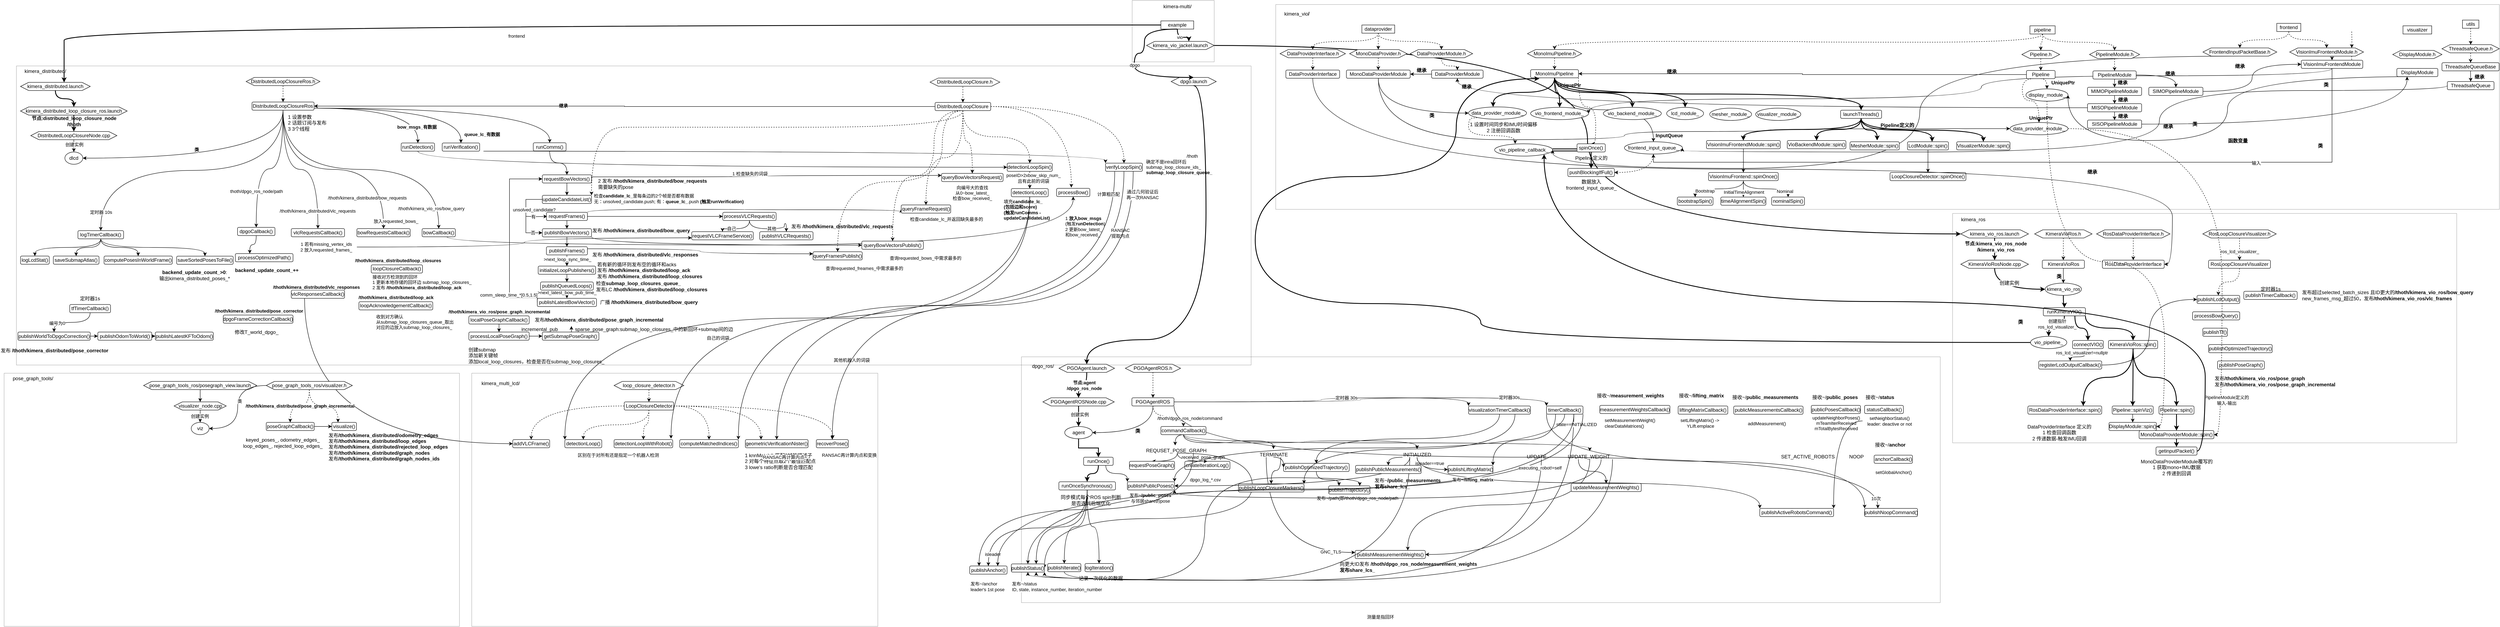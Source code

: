 <mxfile version="25.0.3">
  <diagram name="第 1 页" id="871tx0CuNYozfg432vIT">
    <mxGraphModel dx="3558" dy="403" grid="1" gridSize="10" guides="1" tooltips="1" connect="1" arrows="1" fold="1" page="1" pageScale="1" pageWidth="827" pageHeight="1169" math="0" shadow="0">
      <root>
        <mxCell id="0" />
        <mxCell id="1" parent="0" />
        <mxCell id="VvkMW7oBKD9trK85sW6i-4" value="" style="swimlane;startSize=0;opacity=30;" parent="1" vertex="1">
          <mxGeometry x="660" y="10" width="200" height="150" as="geometry">
            <mxRectangle x="290" y="20" width="50" height="40" as="alternateBounds" />
          </mxGeometry>
        </mxCell>
        <mxCell id="VvkMW7oBKD9trK85sW6i-9" style="edgeStyle=orthogonalEdgeStyle;rounded=0;orthogonalLoop=1;jettySize=auto;html=1;exitX=0.5;exitY=1;exitDx=0;exitDy=0;entryX=0.625;entryY=0;entryDx=0;entryDy=0;curved=1;strokeWidth=2;" parent="VvkMW7oBKD9trK85sW6i-4" source="VvkMW7oBKD9trK85sW6i-2" target="VvkMW7oBKD9trK85sW6i-8" edge="1">
          <mxGeometry relative="1" as="geometry" />
        </mxCell>
        <mxCell id="VvkMW7oBKD9trK85sW6i-10" value="vio" style="edgeLabel;html=1;align=center;verticalAlign=middle;resizable=0;points=[];" parent="VvkMW7oBKD9trK85sW6i-9" vertex="1" connectable="0">
          <mxGeometry x="-0.114" relative="1" as="geometry">
            <mxPoint as="offset" />
          </mxGeometry>
        </mxCell>
        <mxCell id="VvkMW7oBKD9trK85sW6i-2" value="example" style="rounded=0;whiteSpace=wrap;html=1;" parent="VvkMW7oBKD9trK85sW6i-4" vertex="1">
          <mxGeometry x="70" y="50" width="80" height="20" as="geometry" />
        </mxCell>
        <mxCell id="VvkMW7oBKD9trK85sW6i-5" value="kimera-multi/" style="text;html=1;align=center;verticalAlign=middle;resizable=0;points=[];autosize=1;strokeColor=none;fillColor=none;" parent="VvkMW7oBKD9trK85sW6i-4" vertex="1">
          <mxGeometry x="65" width="90" height="30" as="geometry" />
        </mxCell>
        <mxCell id="VvkMW7oBKD9trK85sW6i-8" value="kimera_vio_jackel.launch" style="shape=hexagon;perimeter=hexagonPerimeter2;whiteSpace=wrap;html=1;fixedSize=1;" parent="VvkMW7oBKD9trK85sW6i-4" vertex="1">
          <mxGeometry x="35" y="100" width="165" height="20" as="geometry" />
        </mxCell>
        <mxCell id="VvkMW7oBKD9trK85sW6i-11" value="" style="swimlane;startSize=0;opacity=30;" parent="1" vertex="1">
          <mxGeometry x="-2060" y="170" width="3010" height="730" as="geometry" />
        </mxCell>
        <mxCell id="VvkMW7oBKD9trK85sW6i-24" style="edgeStyle=orthogonalEdgeStyle;rounded=0;orthogonalLoop=1;jettySize=auto;html=1;exitX=0.5;exitY=1;exitDx=0;exitDy=0;entryX=0.5;entryY=0;entryDx=0;entryDy=0;curved=1;strokeWidth=2;" parent="VvkMW7oBKD9trK85sW6i-11" source="VvkMW7oBKD9trK85sW6i-16" target="VvkMW7oBKD9trK85sW6i-23" edge="1">
          <mxGeometry relative="1" as="geometry" />
        </mxCell>
        <mxCell id="VvkMW7oBKD9trK85sW6i-16" value="kimera_distributed.launch" style="shape=hexagon;perimeter=hexagonPerimeter2;whiteSpace=wrap;html=1;fixedSize=1;" parent="VvkMW7oBKD9trK85sW6i-11" vertex="1">
          <mxGeometry x="10" y="40" width="170" height="20" as="geometry" />
        </mxCell>
        <mxCell id="VvkMW7oBKD9trK85sW6i-26" style="edgeStyle=orthogonalEdgeStyle;rounded=0;orthogonalLoop=1;jettySize=auto;html=1;exitX=0.5;exitY=1;exitDx=0;exitDy=0;entryX=0.5;entryY=0;entryDx=0;entryDy=0;strokeWidth=2;" parent="VvkMW7oBKD9trK85sW6i-11" source="VvkMW7oBKD9trK85sW6i-23" target="VvkMW7oBKD9trK85sW6i-25" edge="1">
          <mxGeometry relative="1" as="geometry" />
        </mxCell>
        <mxCell id="VvkMW7oBKD9trK85sW6i-23" value="kimera_distributed_loop_closure_ros&lt;span style=&quot;background-color: initial;&quot;&gt;.launch&lt;/span&gt;" style="shape=hexagon;perimeter=hexagonPerimeter2;whiteSpace=wrap;html=1;fixedSize=1;" parent="VvkMW7oBKD9trK85sW6i-11" vertex="1">
          <mxGeometry x="10" y="100" width="260" height="20" as="geometry" />
        </mxCell>
        <mxCell id="LVtS9_K522O-ZJ3R2R5M-102" style="edgeStyle=orthogonalEdgeStyle;rounded=0;orthogonalLoop=1;jettySize=auto;html=1;exitX=0.5;exitY=1;exitDx=0;exitDy=0;entryX=0.5;entryY=0;entryDx=0;entryDy=0;" parent="VvkMW7oBKD9trK85sW6i-11" source="VvkMW7oBKD9trK85sW6i-25" target="LVtS9_K522O-ZJ3R2R5M-101" edge="1">
          <mxGeometry relative="1" as="geometry" />
        </mxCell>
        <mxCell id="LVtS9_K522O-ZJ3R2R5M-103" value="创建实例" style="edgeLabel;html=1;align=center;verticalAlign=middle;resizable=0;points=[];" parent="LVtS9_K522O-ZJ3R2R5M-102" vertex="1" connectable="0">
          <mxGeometry x="-0.186" y="1" relative="1" as="geometry">
            <mxPoint as="offset" />
          </mxGeometry>
        </mxCell>
        <mxCell id="VvkMW7oBKD9trK85sW6i-25" value="DistributedLoopClosureNode.cpp" style="shape=hexagon;perimeter=hexagonPerimeter2;whiteSpace=wrap;html=1;fixedSize=1;" parent="VvkMW7oBKD9trK85sW6i-11" vertex="1">
          <mxGeometry x="35" y="160" width="210" height="20" as="geometry" />
        </mxCell>
        <mxCell id="VvkMW7oBKD9trK85sW6i-12" value="kimera_distributed/" style="text;html=1;align=center;verticalAlign=middle;resizable=0;points=[];autosize=1;strokeColor=none;fillColor=none;" parent="VvkMW7oBKD9trK85sW6i-11" vertex="1">
          <mxGeometry x="10" y="-2" width="120" height="30" as="geometry" />
        </mxCell>
        <mxCell id="LVtS9_K522O-ZJ3R2R5M-97" value="&lt;div&gt;节点:distributed_loop_closure_node&lt;/div&gt;&lt;div&gt;/thoth&lt;/div&gt;" style="text;html=1;align=center;verticalAlign=middle;resizable=0;points=[];autosize=1;strokeColor=none;fillColor=none;fontStyle=1" parent="VvkMW7oBKD9trK85sW6i-11" vertex="1">
          <mxGeometry x="35" y="115" width="210" height="40" as="geometry" />
        </mxCell>
        <mxCell id="LVtS9_K522O-ZJ3R2R5M-104" style="edgeStyle=orthogonalEdgeStyle;rounded=0;orthogonalLoop=1;jettySize=auto;html=1;exitX=0.5;exitY=1;exitDx=0;exitDy=0;entryX=1;entryY=0.5;entryDx=0;entryDy=0;curved=1;" parent="VvkMW7oBKD9trK85sW6i-11" source="LVtS9_K522O-ZJ3R2R5M-99" target="LVtS9_K522O-ZJ3R2R5M-101" edge="1">
          <mxGeometry relative="1" as="geometry" />
        </mxCell>
        <mxCell id="LVtS9_K522O-ZJ3R2R5M-105" value="类" style="edgeLabel;html=1;align=center;verticalAlign=middle;resizable=0;points=[];fontStyle=1" parent="LVtS9_K522O-ZJ3R2R5M-104" vertex="1" connectable="0">
          <mxGeometry x="0.084" y="-21" relative="1" as="geometry">
            <mxPoint as="offset" />
          </mxGeometry>
        </mxCell>
        <mxCell id="LVtS9_K522O-ZJ3R2R5M-101" value="dlcd" style="ellipse;whiteSpace=wrap;html=1;" parent="VvkMW7oBKD9trK85sW6i-11" vertex="1">
          <mxGeometry x="118.15" y="210" width="43.7" height="30" as="geometry" />
        </mxCell>
        <mxCell id="BeRfNDQtRnZPTwntqfJG-25" style="edgeStyle=orthogonalEdgeStyle;rounded=0;orthogonalLoop=1;jettySize=auto;html=1;exitX=0.5;exitY=1;exitDx=0;exitDy=0;entryX=0.5;entryY=0;entryDx=0;entryDy=0;curved=1;" parent="VvkMW7oBKD9trK85sW6i-11" source="0Aknnp46XR5USEGLTyHL-1" target="BeRfNDQtRnZPTwntqfJG-21" edge="1">
          <mxGeometry relative="1" as="geometry" />
        </mxCell>
        <mxCell id="BeRfNDQtRnZPTwntqfJG-26" style="edgeStyle=orthogonalEdgeStyle;shape=connector;curved=1;rounded=0;orthogonalLoop=1;jettySize=auto;html=1;exitX=0.5;exitY=1;exitDx=0;exitDy=0;entryX=0.5;entryY=0;entryDx=0;entryDy=0;strokeColor=default;align=center;verticalAlign=middle;fontFamily=Helvetica;fontSize=11;fontColor=default;labelBackgroundColor=default;endArrow=classic;" parent="VvkMW7oBKD9trK85sW6i-11" source="0Aknnp46XR5USEGLTyHL-1" target="BeRfNDQtRnZPTwntqfJG-22" edge="1">
          <mxGeometry relative="1" as="geometry" />
        </mxCell>
        <mxCell id="BeRfNDQtRnZPTwntqfJG-27" style="edgeStyle=orthogonalEdgeStyle;shape=connector;curved=1;rounded=0;orthogonalLoop=1;jettySize=auto;html=1;exitX=0.5;exitY=1;exitDx=0;exitDy=0;entryX=0.5;entryY=0;entryDx=0;entryDy=0;strokeColor=default;align=center;verticalAlign=middle;fontFamily=Helvetica;fontSize=11;fontColor=default;labelBackgroundColor=default;endArrow=classic;" parent="VvkMW7oBKD9trK85sW6i-11" source="0Aknnp46XR5USEGLTyHL-1" target="BeRfNDQtRnZPTwntqfJG-23" edge="1">
          <mxGeometry relative="1" as="geometry" />
        </mxCell>
        <mxCell id="BeRfNDQtRnZPTwntqfJG-28" style="edgeStyle=orthogonalEdgeStyle;shape=connector;curved=1;rounded=0;orthogonalLoop=1;jettySize=auto;html=1;exitX=0.5;exitY=1;exitDx=0;exitDy=0;strokeColor=default;align=center;verticalAlign=middle;fontFamily=Helvetica;fontSize=11;fontColor=default;labelBackgroundColor=default;endArrow=classic;entryX=0.5;entryY=0;entryDx=0;entryDy=0;" parent="VvkMW7oBKD9trK85sW6i-11" source="0Aknnp46XR5USEGLTyHL-1" target="BeRfNDQtRnZPTwntqfJG-24" edge="1">
          <mxGeometry relative="1" as="geometry">
            <mxPoint x="450" y="440" as="targetPoint" />
          </mxGeometry>
        </mxCell>
        <mxCell id="0Aknnp46XR5USEGLTyHL-1" value="logTimerCallback()" style="rounded=1;whiteSpace=wrap;html=1;" parent="VvkMW7oBKD9trK85sW6i-11" vertex="1">
          <mxGeometry x="150.0" y="402" width="111.33" height="20" as="geometry" />
        </mxCell>
        <mxCell id="0Aknnp46XR5USEGLTyHL-2" style="edgeStyle=orthogonalEdgeStyle;rounded=0;orthogonalLoop=1;jettySize=auto;html=1;exitX=0.5;exitY=1;exitDx=0;exitDy=0;entryX=0.5;entryY=0;entryDx=0;entryDy=0;curved=1;" parent="VvkMW7oBKD9trK85sW6i-11" source="LVtS9_K522O-ZJ3R2R5M-99" target="0Aknnp46XR5USEGLTyHL-1" edge="1">
          <mxGeometry relative="1" as="geometry" />
        </mxCell>
        <mxCell id="0Aknnp46XR5USEGLTyHL-4" value="定时器 10s" style="edgeLabel;html=1;align=center;verticalAlign=middle;resizable=0;points=[];" parent="0Aknnp46XR5USEGLTyHL-2" vertex="1" connectable="0">
          <mxGeometry x="0.6" y="-1" relative="1" as="geometry">
            <mxPoint x="-1" y="103" as="offset" />
          </mxGeometry>
        </mxCell>
        <mxCell id="0Aknnp46XR5USEGLTyHL-3" value="&lt;div&gt;&lt;b&gt;backend_update_count_&amp;gt;0&lt;/b&gt;:&lt;/div&gt;&lt;div&gt;输出kimera_distributed_poses_*&lt;br&gt;&lt;/div&gt;" style="text;html=1;align=center;verticalAlign=middle;resizable=0;points=[];autosize=1;strokeColor=none;fillColor=none;" parent="VvkMW7oBKD9trK85sW6i-11" vertex="1">
          <mxGeometry x="333.67" y="490.98" width="200" height="40" as="geometry" />
        </mxCell>
        <mxCell id="BeRfNDQtRnZPTwntqfJG-21" value="logLcdStat()" style="rounded=1;whiteSpace=wrap;html=1;" parent="VvkMW7oBKD9trK85sW6i-11" vertex="1">
          <mxGeometry x="10" y="464" width="70" height="20" as="geometry" />
        </mxCell>
        <mxCell id="BeRfNDQtRnZPTwntqfJG-22" value="saveSubmapAtlas()" style="rounded=1;whiteSpace=wrap;html=1;" parent="VvkMW7oBKD9trK85sW6i-11" vertex="1">
          <mxGeometry x="90.0" y="464" width="111.33" height="20" as="geometry" />
        </mxCell>
        <mxCell id="BeRfNDQtRnZPTwntqfJG-23" value="computePosesInWorldFrame()" style="rounded=1;whiteSpace=wrap;html=1;" parent="VvkMW7oBKD9trK85sW6i-11" vertex="1">
          <mxGeometry x="213.67" y="464" width="166.33" height="20" as="geometry" />
        </mxCell>
        <mxCell id="BeRfNDQtRnZPTwntqfJG-24" value="saveSortedPosesToFile()" style="rounded=1;whiteSpace=wrap;html=1;" parent="VvkMW7oBKD9trK85sW6i-11" vertex="1">
          <mxGeometry x="390.71" y="464.24" width="137.81" height="20" as="geometry" />
        </mxCell>
        <mxCell id="VvkMW7oBKD9trK85sW6i-17" value="dpgo.launch" style="shape=hexagon;perimeter=hexagonPerimeter2;whiteSpace=wrap;html=1;fixedSize=1;" parent="VvkMW7oBKD9trK85sW6i-11" vertex="1">
          <mxGeometry x="2815" y="28" width="110" height="20" as="geometry" />
        </mxCell>
        <mxCell id="LVtS9_K522O-ZJ3R2R5M-100" style="edgeStyle=orthogonalEdgeStyle;rounded=0;orthogonalLoop=1;jettySize=auto;html=1;exitX=0.5;exitY=1;exitDx=0;exitDy=0;entryX=0.5;entryY=0;entryDx=0;entryDy=0;dashed=1;" parent="VvkMW7oBKD9trK85sW6i-11" source="LVtS9_K522O-ZJ3R2R5M-98" target="LVtS9_K522O-ZJ3R2R5M-99" edge="1">
          <mxGeometry relative="1" as="geometry" />
        </mxCell>
        <mxCell id="LVtS9_K522O-ZJ3R2R5M-98" value="DistributedLoopClosureRos.h" style="shape=hexagon;perimeter=hexagonPerimeter2;whiteSpace=wrap;html=1;fixedSize=1;" parent="VvkMW7oBKD9trK85sW6i-11" vertex="1">
          <mxGeometry x="560" y="28" width="180" height="20" as="geometry" />
        </mxCell>
        <mxCell id="iC-QYg-gDKWotAnspQyN-7" style="edgeStyle=orthogonalEdgeStyle;rounded=0;orthogonalLoop=1;jettySize=auto;html=1;exitX=0.5;exitY=1;exitDx=0;exitDy=0;entryX=0.5;entryY=0;entryDx=0;entryDy=0;curved=1;" parent="VvkMW7oBKD9trK85sW6i-11" source="LVtS9_K522O-ZJ3R2R5M-99" target="iC-QYg-gDKWotAnspQyN-6" edge="1">
          <mxGeometry relative="1" as="geometry" />
        </mxCell>
        <mxCell id="fet_FsJ9__Uc1vNtu3ny-3" value="thoth/dpgo_ros_node/path" style="edgeLabel;html=1;align=center;verticalAlign=middle;resizable=0;points=[];" parent="iC-QYg-gDKWotAnspQyN-7" vertex="1" connectable="0">
          <mxGeometry x="0.496" relative="1" as="geometry">
            <mxPoint as="offset" />
          </mxGeometry>
        </mxCell>
        <mxCell id="fet_FsJ9__Uc1vNtu3ny-10" style="edgeStyle=orthogonalEdgeStyle;rounded=0;orthogonalLoop=1;jettySize=auto;html=1;exitX=1;exitY=0.75;exitDx=0;exitDy=0;entryX=0.5;entryY=0;entryDx=0;entryDy=0;curved=1;" parent="VvkMW7oBKD9trK85sW6i-11" source="LVtS9_K522O-ZJ3R2R5M-99" target="fet_FsJ9__Uc1vNtu3ny-6" edge="1">
          <mxGeometry relative="1" as="geometry" />
        </mxCell>
        <mxCell id="1-i565KOY_GxOukXeuxw-3" value="&lt;b&gt;queue_lc_有数据&lt;/b&gt;" style="edgeLabel;html=1;align=center;verticalAlign=middle;resizable=0;points=[];container=0;" parent="fet_FsJ9__Uc1vNtu3ny-10" vertex="1" connectable="0">
          <mxGeometry x="0.673" y="-16" relative="1" as="geometry">
            <mxPoint x="67" y="51" as="offset" />
          </mxGeometry>
        </mxCell>
        <mxCell id="fet_FsJ9__Uc1vNtu3ny-11" style="edgeStyle=orthogonalEdgeStyle;rounded=0;orthogonalLoop=1;jettySize=auto;html=1;exitX=1;exitY=0.75;exitDx=0;exitDy=0;entryX=0.5;entryY=0;entryDx=0;entryDy=0;curved=1;" parent="VvkMW7oBKD9trK85sW6i-11" source="LVtS9_K522O-ZJ3R2R5M-99" target="fet_FsJ9__Uc1vNtu3ny-7" edge="1">
          <mxGeometry relative="1" as="geometry" />
        </mxCell>
        <mxCell id="fet_FsJ9__Uc1vNtu3ny-12" style="edgeStyle=orthogonalEdgeStyle;rounded=0;orthogonalLoop=1;jettySize=auto;html=1;exitX=1;exitY=0.75;exitDx=0;exitDy=0;entryX=0.5;entryY=0;entryDx=0;entryDy=0;curved=1;" parent="VvkMW7oBKD9trK85sW6i-11" source="LVtS9_K522O-ZJ3R2R5M-99" target="fet_FsJ9__Uc1vNtu3ny-5" edge="1">
          <mxGeometry relative="1" as="geometry" />
        </mxCell>
        <mxCell id="1-i565KOY_GxOukXeuxw-4" value="&lt;b&gt;bow_msgs_有数据&lt;/b&gt;" style="edgeLabel;html=1;align=center;verticalAlign=middle;resizable=0;points=[];" parent="fet_FsJ9__Uc1vNtu3ny-12" vertex="1" connectable="0">
          <mxGeometry x="0.768" y="-3" relative="1" as="geometry">
            <mxPoint as="offset" />
          </mxGeometry>
        </mxCell>
        <mxCell id="1-i565KOY_GxOukXeuxw-6" style="edgeStyle=orthogonalEdgeStyle;rounded=0;orthogonalLoop=1;jettySize=auto;html=1;exitX=0.5;exitY=1;exitDx=0;exitDy=0;entryX=0.5;entryY=0;entryDx=0;entryDy=0;curved=1;" parent="VvkMW7oBKD9trK85sW6i-11" source="LVtS9_K522O-ZJ3R2R5M-99" target="1-i565KOY_GxOukXeuxw-5" edge="1">
          <mxGeometry relative="1" as="geometry" />
        </mxCell>
        <mxCell id="1-i565KOY_GxOukXeuxw-7" value="/thoth/kimera_vio_ros/bow_query" style="edgeLabel;html=1;align=center;verticalAlign=middle;resizable=0;points=[];fontFamily=Helvetica;fontSize=11;fontColor=default;labelBackgroundColor=default;" parent="1-i565KOY_GxOukXeuxw-6" vertex="1" connectable="0">
          <mxGeometry x="0.838" relative="1" as="geometry">
            <mxPoint x="-19" y="5" as="offset" />
          </mxGeometry>
        </mxCell>
        <mxCell id="1-i565KOY_GxOukXeuxw-243" style="edgeStyle=orthogonalEdgeStyle;shape=connector;curved=1;rounded=0;orthogonalLoop=1;jettySize=auto;html=1;exitX=0.5;exitY=1;exitDx=0;exitDy=0;entryX=0.5;entryY=0;entryDx=0;entryDy=0;strokeColor=default;align=center;verticalAlign=middle;fontFamily=Helvetica;fontSize=11;fontColor=default;labelBackgroundColor=default;endArrow=classic;" parent="VvkMW7oBKD9trK85sW6i-11" source="LVtS9_K522O-ZJ3R2R5M-99" target="1-i565KOY_GxOukXeuxw-242" edge="1">
          <mxGeometry relative="1" as="geometry" />
        </mxCell>
        <mxCell id="1-i565KOY_GxOukXeuxw-256" style="edgeStyle=orthogonalEdgeStyle;shape=connector;curved=1;rounded=0;orthogonalLoop=1;jettySize=auto;html=1;exitX=0.5;exitY=1;exitDx=0;exitDy=0;entryX=0.5;entryY=0;entryDx=0;entryDy=0;strokeColor=default;align=center;verticalAlign=middle;fontFamily=Helvetica;fontSize=11;fontColor=default;labelBackgroundColor=default;endArrow=classic;" parent="VvkMW7oBKD9trK85sW6i-11" source="LVtS9_K522O-ZJ3R2R5M-99" target="1-i565KOY_GxOukXeuxw-255" edge="1">
          <mxGeometry relative="1" as="geometry" />
        </mxCell>
        <mxCell id="1-i565KOY_GxOukXeuxw-257" value="/thoth/kimera_distributed/vlc_requests" style="edgeLabel;html=1;align=center;verticalAlign=middle;resizable=0;points=[];fontFamily=Helvetica;fontSize=11;fontColor=default;labelBackgroundColor=default;" parent="1-i565KOY_GxOukXeuxw-256" vertex="1" connectable="0">
          <mxGeometry x="0.771" y="-1" relative="1" as="geometry">
            <mxPoint as="offset" />
          </mxGeometry>
        </mxCell>
        <mxCell id="LVtS9_K522O-ZJ3R2R5M-99" value="DistributedLoopClosureRos" style="rounded=1;whiteSpace=wrap;html=1;" parent="VvkMW7oBKD9trK85sW6i-11" vertex="1">
          <mxGeometry x="574.33" y="88" width="151.33" height="20" as="geometry" />
        </mxCell>
        <mxCell id="LVtS9_K522O-ZJ3R2R5M-106" value="&lt;div align=&quot;left&quot;&gt;1 设置参数&lt;/div&gt;&lt;div align=&quot;left&quot;&gt;2 话题订阅与发布&lt;/div&gt;&lt;div align=&quot;left&quot;&gt;3 3个线程&lt;br&gt;&lt;/div&gt;" style="text;html=1;align=left;verticalAlign=middle;resizable=0;points=[];autosize=1;strokeColor=none;fillColor=none;" parent="VvkMW7oBKD9trK85sW6i-11" vertex="1">
          <mxGeometry x="660" y="109.45" width="120" height="60" as="geometry" />
        </mxCell>
        <mxCell id="iC-QYg-gDKWotAnspQyN-1" style="edgeStyle=orthogonalEdgeStyle;rounded=0;orthogonalLoop=1;jettySize=auto;html=1;exitX=0.5;exitY=1;exitDx=0;exitDy=0;entryX=0.5;entryY=0;entryDx=0;entryDy=0;dashed=1;" parent="VvkMW7oBKD9trK85sW6i-11" source="iC-QYg-gDKWotAnspQyN-2" target="iC-QYg-gDKWotAnspQyN-3" edge="1">
          <mxGeometry relative="1" as="geometry" />
        </mxCell>
        <mxCell id="iC-QYg-gDKWotAnspQyN-2" value="DistributedLoopClosure.h" style="shape=hexagon;perimeter=hexagonPerimeter2;whiteSpace=wrap;html=1;fixedSize=1;" parent="VvkMW7oBKD9trK85sW6i-11" vertex="1">
          <mxGeometry x="2227.35" y="29.45" width="170" height="20" as="geometry" />
        </mxCell>
        <mxCell id="iC-QYg-gDKWotAnspQyN-4" style="edgeStyle=orthogonalEdgeStyle;rounded=0;orthogonalLoop=1;jettySize=auto;html=1;exitX=0;exitY=0.5;exitDx=0;exitDy=0;entryX=1;entryY=0.5;entryDx=0;entryDy=0;" parent="VvkMW7oBKD9trK85sW6i-11" source="iC-QYg-gDKWotAnspQyN-3" target="LVtS9_K522O-ZJ3R2R5M-99" edge="1">
          <mxGeometry relative="1" as="geometry" />
        </mxCell>
        <mxCell id="iC-QYg-gDKWotAnspQyN-5" value="&lt;b&gt;继承&lt;/b&gt;" style="edgeLabel;html=1;align=center;verticalAlign=middle;resizable=0;points=[];" parent="iC-QYg-gDKWotAnspQyN-4" vertex="1" connectable="0">
          <mxGeometry x="0.199" y="-1" relative="1" as="geometry">
            <mxPoint as="offset" />
          </mxGeometry>
        </mxCell>
        <mxCell id="1-i565KOY_GxOukXeuxw-10" style="edgeStyle=orthogonalEdgeStyle;shape=connector;curved=1;rounded=0;orthogonalLoop=1;jettySize=auto;html=1;exitX=1;exitY=0.5;exitDx=0;exitDy=0;strokeColor=default;align=center;verticalAlign=middle;fontFamily=Helvetica;fontSize=11;fontColor=default;labelBackgroundColor=default;endArrow=classic;entryX=0.443;entryY=-0.093;entryDx=0;entryDy=0;entryPerimeter=0;dashed=1;" parent="VvkMW7oBKD9trK85sW6i-11" source="iC-QYg-gDKWotAnspQyN-3" target="1-i565KOY_GxOukXeuxw-8" edge="1">
          <mxGeometry relative="1" as="geometry" />
        </mxCell>
        <mxCell id="1-i565KOY_GxOukXeuxw-16" style="edgeStyle=orthogonalEdgeStyle;shape=connector;curved=1;rounded=0;orthogonalLoop=1;jettySize=auto;html=1;exitX=0.5;exitY=1;exitDx=0;exitDy=0;entryX=0.5;entryY=0;entryDx=0;entryDy=0;strokeColor=default;align=center;verticalAlign=middle;fontFamily=Helvetica;fontSize=11;fontColor=default;labelBackgroundColor=default;endArrow=classic;dashed=1;" parent="VvkMW7oBKD9trK85sW6i-11" source="iC-QYg-gDKWotAnspQyN-3" target="fet_FsJ9__Uc1vNtu3ny-36" edge="1">
          <mxGeometry relative="1" as="geometry" />
        </mxCell>
        <mxCell id="1-i565KOY_GxOukXeuxw-220" style="edgeStyle=orthogonalEdgeStyle;shape=connector;curved=1;rounded=0;orthogonalLoop=1;jettySize=auto;html=1;exitX=0.5;exitY=1;exitDx=0;exitDy=0;entryX=1;entryY=0;entryDx=0;entryDy=0;strokeColor=default;align=center;verticalAlign=middle;fontFamily=Helvetica;fontSize=11;fontColor=default;labelBackgroundColor=default;endArrow=classic;dashed=1;" parent="VvkMW7oBKD9trK85sW6i-11" source="iC-QYg-gDKWotAnspQyN-3" target="fet_FsJ9__Uc1vNtu3ny-16" edge="1">
          <mxGeometry relative="1" as="geometry">
            <Array as="points">
              <mxPoint x="1557.97" y="149.55" />
              <mxPoint x="1132.97" y="149.55" />
            </Array>
          </mxGeometry>
        </mxCell>
        <mxCell id="1-i565KOY_GxOukXeuxw-225" style="edgeStyle=orthogonalEdgeStyle;shape=connector;curved=1;rounded=0;orthogonalLoop=1;jettySize=auto;html=1;exitX=0.5;exitY=1;exitDx=0;exitDy=0;entryX=0.5;entryY=0;entryDx=0;entryDy=0;strokeColor=default;align=center;verticalAlign=middle;fontFamily=Helvetica;fontSize=11;fontColor=default;labelBackgroundColor=default;endArrow=classic;dashed=1;" parent="VvkMW7oBKD9trK85sW6i-11" source="iC-QYg-gDKWotAnspQyN-3" target="1-i565KOY_GxOukXeuxw-222" edge="1">
          <mxGeometry relative="1" as="geometry" />
        </mxCell>
        <mxCell id="1-i565KOY_GxOukXeuxw-228" style="edgeStyle=orthogonalEdgeStyle;shape=connector;curved=1;rounded=0;orthogonalLoop=1;jettySize=auto;html=1;exitX=0.5;exitY=1;exitDx=0;exitDy=0;entryX=0.5;entryY=0;entryDx=0;entryDy=0;strokeColor=default;align=center;verticalAlign=middle;fontFamily=Helvetica;fontSize=11;fontColor=default;labelBackgroundColor=default;endArrow=classic;dashed=1;" parent="VvkMW7oBKD9trK85sW6i-11" source="iC-QYg-gDKWotAnspQyN-3" target="1-i565KOY_GxOukXeuxw-227" edge="1">
          <mxGeometry relative="1" as="geometry" />
        </mxCell>
        <mxCell id="1-i565KOY_GxOukXeuxw-251" style="edgeStyle=orthogonalEdgeStyle;shape=connector;curved=1;rounded=0;orthogonalLoop=1;jettySize=auto;html=1;exitX=0.5;exitY=1;exitDx=0;exitDy=0;entryX=0.5;entryY=0;entryDx=0;entryDy=0;strokeColor=default;align=center;verticalAlign=middle;fontFamily=Helvetica;fontSize=11;fontColor=default;labelBackgroundColor=default;endArrow=classic;dashed=1;" parent="VvkMW7oBKD9trK85sW6i-11" source="iC-QYg-gDKWotAnspQyN-3" target="1-i565KOY_GxOukXeuxw-239" edge="1">
          <mxGeometry relative="1" as="geometry">
            <Array as="points">
              <mxPoint x="2236.97" y="108.55" />
              <mxPoint x="2236.97" y="269.55" />
              <mxPoint x="2135.97" y="269.55" />
            </Array>
          </mxGeometry>
        </mxCell>
        <mxCell id="1-i565KOY_GxOukXeuxw-252" style="edgeStyle=orthogonalEdgeStyle;shape=connector;curved=1;rounded=0;orthogonalLoop=1;jettySize=auto;html=1;exitX=0.5;exitY=1;exitDx=0;exitDy=0;entryX=0.5;entryY=0;entryDx=0;entryDy=0;strokeColor=default;align=center;verticalAlign=middle;fontFamily=Helvetica;fontSize=11;fontColor=default;labelBackgroundColor=default;endArrow=classic;dashed=1;" parent="VvkMW7oBKD9trK85sW6i-11" source="iC-QYg-gDKWotAnspQyN-3" target="1-i565KOY_GxOukXeuxw-248" edge="1">
          <mxGeometry relative="1" as="geometry">
            <Array as="points">
              <mxPoint x="2256.97" y="109.55" />
              <mxPoint x="2256.97" y="282.55" />
              <mxPoint x="2001.97" y="282.55" />
            </Array>
          </mxGeometry>
        </mxCell>
        <mxCell id="51QG4nPNrwuvi0E965fS-2" style="edgeStyle=orthogonalEdgeStyle;rounded=0;orthogonalLoop=1;jettySize=auto;html=1;exitX=1;exitY=0.5;exitDx=0;exitDy=0;entryX=0.5;entryY=0;entryDx=0;entryDy=0;curved=1;dashed=1;" parent="VvkMW7oBKD9trK85sW6i-11" source="iC-QYg-gDKWotAnspQyN-3" target="fet_FsJ9__Uc1vNtu3ny-48" edge="1">
          <mxGeometry relative="1" as="geometry" />
        </mxCell>
        <mxCell id="iC-QYg-gDKWotAnspQyN-3" value="DistributedLoopClosure" style="rounded=1;whiteSpace=wrap;html=1;" parent="VvkMW7oBKD9trK85sW6i-11" vertex="1">
          <mxGeometry x="2239.49" y="89" width="135.66" height="20" as="geometry" />
        </mxCell>
        <mxCell id="iC-QYg-gDKWotAnspQyN-13" style="edgeStyle=orthogonalEdgeStyle;rounded=0;orthogonalLoop=1;jettySize=auto;html=1;exitX=0.5;exitY=1;exitDx=0;exitDy=0;entryX=0.25;entryY=0;entryDx=0;entryDy=0;curved=1;" parent="VvkMW7oBKD9trK85sW6i-11" source="iC-QYg-gDKWotAnspQyN-6" target="iC-QYg-gDKWotAnspQyN-12" edge="1">
          <mxGeometry relative="1" as="geometry" />
        </mxCell>
        <mxCell id="iC-QYg-gDKWotAnspQyN-6" value="dpgoCallback()" style="rounded=1;whiteSpace=wrap;html=1;" parent="VvkMW7oBKD9trK85sW6i-11" vertex="1">
          <mxGeometry x="539.0" y="393.99" width="91.33" height="20" as="geometry" />
        </mxCell>
        <mxCell id="iC-QYg-gDKWotAnspQyN-12" value="processOptimizedPath()" style="rounded=1;whiteSpace=wrap;html=1;" parent="VvkMW7oBKD9trK85sW6i-11" vertex="1">
          <mxGeometry x="533.67" y="457.99" width="140.66" height="20" as="geometry" />
        </mxCell>
        <mxCell id="iC-QYg-gDKWotAnspQyN-14" value="&lt;div&gt;&lt;b&gt;backend_update_count_++&lt;/b&gt;&lt;/div&gt;" style="text;html=1;align=center;verticalAlign=middle;resizable=0;points=[];autosize=1;strokeColor=none;fillColor=none;" parent="VvkMW7oBKD9trK85sW6i-11" vertex="1">
          <mxGeometry x="520.0" y="484.23" width="180" height="30" as="geometry" />
        </mxCell>
        <mxCell id="fet_FsJ9__Uc1vNtu3ny-5" value="runDetection()" style="rounded=1;whiteSpace=wrap;html=1;" parent="VvkMW7oBKD9trK85sW6i-11" vertex="1">
          <mxGeometry x="938" y="188" width="81.33" height="20" as="geometry" />
        </mxCell>
        <mxCell id="fet_FsJ9__Uc1vNtu3ny-50" style="edgeStyle=orthogonalEdgeStyle;rounded=0;orthogonalLoop=1;jettySize=auto;html=1;exitX=0.5;exitY=1;exitDx=0;exitDy=0;entryX=0;entryY=0;entryDx=0;entryDy=0;curved=1;" parent="VvkMW7oBKD9trK85sW6i-11" target="fet_FsJ9__Uc1vNtu3ny-48" edge="1">
          <mxGeometry relative="1" as="geometry">
            <mxPoint x="1138.665" y="208" as="sourcePoint" />
          </mxGeometry>
        </mxCell>
        <mxCell id="fet_FsJ9__Uc1vNtu3ny-6" value="runVerification()" style="rounded=1;whiteSpace=wrap;html=1;" parent="VvkMW7oBKD9trK85sW6i-11" vertex="1">
          <mxGeometry x="1038" y="188" width="91.33" height="20" as="geometry" />
        </mxCell>
        <mxCell id="fet_FsJ9__Uc1vNtu3ny-23" style="edgeStyle=orthogonalEdgeStyle;rounded=0;orthogonalLoop=1;jettySize=auto;html=1;exitX=0.5;exitY=1;exitDx=0;exitDy=0;entryX=0.5;entryY=0;entryDx=0;entryDy=0;curved=1;" parent="VvkMW7oBKD9trK85sW6i-11" source="fet_FsJ9__Uc1vNtu3ny-7" target="fet_FsJ9__Uc1vNtu3ny-15" edge="1">
          <mxGeometry relative="1" as="geometry" />
        </mxCell>
        <mxCell id="fet_FsJ9__Uc1vNtu3ny-7" value="runComms()" style="rounded=1;whiteSpace=wrap;html=1;" parent="VvkMW7oBKD9trK85sW6i-11" vertex="1">
          <mxGeometry x="1259.97" y="187.55" width="80" height="20" as="geometry" />
        </mxCell>
        <mxCell id="fet_FsJ9__Uc1vNtu3ny-24" style="edgeStyle=orthogonalEdgeStyle;rounded=0;orthogonalLoop=1;jettySize=auto;html=1;exitX=0.5;exitY=1;exitDx=0;exitDy=0;entryX=0.5;entryY=0;entryDx=0;entryDy=0;" parent="VvkMW7oBKD9trK85sW6i-11" source="fet_FsJ9__Uc1vNtu3ny-15" target="fet_FsJ9__Uc1vNtu3ny-16" edge="1">
          <mxGeometry relative="1" as="geometry" />
        </mxCell>
        <mxCell id="1-i565KOY_GxOukXeuxw-253" style="edgeStyle=orthogonalEdgeStyle;shape=connector;curved=1;rounded=0;orthogonalLoop=1;jettySize=auto;html=1;exitX=1;exitY=0.25;exitDx=0;exitDy=0;entryX=0;entryY=0.25;entryDx=0;entryDy=0;strokeColor=default;align=center;verticalAlign=middle;fontFamily=Helvetica;fontSize=11;fontColor=default;labelBackgroundColor=default;endArrow=classic;" parent="VvkMW7oBKD9trK85sW6i-11" source="fet_FsJ9__Uc1vNtu3ny-15" target="1-i565KOY_GxOukXeuxw-222" edge="1">
          <mxGeometry relative="1" as="geometry" />
        </mxCell>
        <mxCell id="1-i565KOY_GxOukXeuxw-254" value="1 检查缺失的词袋" style="edgeLabel;html=1;align=center;verticalAlign=middle;resizable=0;points=[];fontFamily=Helvetica;fontSize=11;fontColor=default;labelBackgroundColor=default;" parent="1-i565KOY_GxOukXeuxw-253" vertex="1" connectable="0">
          <mxGeometry x="-0.1" y="8" relative="1" as="geometry">
            <mxPoint as="offset" />
          </mxGeometry>
        </mxCell>
        <mxCell id="fet_FsJ9__Uc1vNtu3ny-15" value="requestBowVectors()" style="rounded=1;whiteSpace=wrap;html=1;" parent="VvkMW7oBKD9trK85sW6i-11" vertex="1">
          <mxGeometry x="1282" y="265.79" width="120" height="20" as="geometry" />
        </mxCell>
        <mxCell id="fet_FsJ9__Uc1vNtu3ny-32" style="edgeStyle=orthogonalEdgeStyle;rounded=0;orthogonalLoop=1;jettySize=auto;html=1;exitX=0;exitY=0.5;exitDx=0;exitDy=0;entryX=0;entryY=0.5;entryDx=0;entryDy=0;" parent="VvkMW7oBKD9trK85sW6i-11" source="fet_FsJ9__Uc1vNtu3ny-16" target="fet_FsJ9__Uc1vNtu3ny-18" edge="1">
          <mxGeometry relative="1" as="geometry">
            <Array as="points">
              <mxPoint x="1241.99" y="325.79" />
              <mxPoint x="1241.99" y="406.79" />
            </Array>
          </mxGeometry>
        </mxCell>
        <mxCell id="fet_FsJ9__Uc1vNtu3ny-38" value="否" style="edgeLabel;html=1;align=center;verticalAlign=middle;resizable=0;points=[];" parent="fet_FsJ9__Uc1vNtu3ny-32" vertex="1" connectable="0">
          <mxGeometry x="0.709" y="1" relative="1" as="geometry">
            <mxPoint as="offset" />
          </mxGeometry>
        </mxCell>
        <mxCell id="fet_FsJ9__Uc1vNtu3ny-41" value="unsolved_candidate?" style="edgeLabel;html=1;align=center;verticalAlign=middle;resizable=0;points=[];" parent="fet_FsJ9__Uc1vNtu3ny-32" vertex="1" connectable="0">
          <mxGeometry x="-0.259" relative="1" as="geometry">
            <mxPoint x="20" y="5" as="offset" />
          </mxGeometry>
        </mxCell>
        <mxCell id="fet_FsJ9__Uc1vNtu3ny-16" value="updateCandidateList()" style="rounded=1;whiteSpace=wrap;html=1;" parent="VvkMW7oBKD9trK85sW6i-11" vertex="1">
          <mxGeometry x="1281.99" y="315.79" width="120" height="20" as="geometry" />
        </mxCell>
        <mxCell id="fet_FsJ9__Uc1vNtu3ny-26" style="edgeStyle=orthogonalEdgeStyle;rounded=0;orthogonalLoop=1;jettySize=auto;html=1;exitX=0.5;exitY=1;exitDx=0;exitDy=0;entryX=0.5;entryY=0;entryDx=0;entryDy=0;" parent="VvkMW7oBKD9trK85sW6i-11" source="fet_FsJ9__Uc1vNtu3ny-17" target="fet_FsJ9__Uc1vNtu3ny-18" edge="1">
          <mxGeometry relative="1" as="geometry" />
        </mxCell>
        <mxCell id="fet_FsJ9__Uc1vNtu3ny-33" style="edgeStyle=orthogonalEdgeStyle;rounded=0;orthogonalLoop=1;jettySize=auto;html=1;exitX=0;exitY=0.5;exitDx=0;exitDy=0;entryX=0.02;entryY=0.5;entryDx=0;entryDy=0;entryPerimeter=0;" parent="VvkMW7oBKD9trK85sW6i-11" target="fet_FsJ9__Uc1vNtu3ny-17" edge="1">
          <mxGeometry relative="1" as="geometry">
            <mxPoint x="1272" y="367.29" as="targetPoint" />
            <mxPoint x="1241.99" y="367.187" as="sourcePoint" />
          </mxGeometry>
        </mxCell>
        <mxCell id="fet_FsJ9__Uc1vNtu3ny-34" value="有" style="edgeLabel;html=1;align=center;verticalAlign=middle;resizable=0;points=[];" parent="fet_FsJ9__Uc1vNtu3ny-33" vertex="1" connectable="0">
          <mxGeometry x="-0.309" relative="1" as="geometry">
            <mxPoint as="offset" />
          </mxGeometry>
        </mxCell>
        <mxCell id="1-i565KOY_GxOukXeuxw-230" style="edgeStyle=orthogonalEdgeStyle;shape=connector;curved=1;rounded=0;orthogonalLoop=1;jettySize=auto;html=1;exitX=1;exitY=0;exitDx=0;exitDy=0;entryX=0;entryY=0.5;entryDx=0;entryDy=0;strokeColor=default;align=center;verticalAlign=middle;fontFamily=Helvetica;fontSize=11;fontColor=default;labelBackgroundColor=default;endArrow=classic;" parent="VvkMW7oBKD9trK85sW6i-11" source="fet_FsJ9__Uc1vNtu3ny-17" target="1-i565KOY_GxOukXeuxw-227" edge="1">
          <mxGeometry relative="1" as="geometry">
            <mxPoint x="1336.34" y="354.29" as="targetPoint" />
            <Array as="points">
              <mxPoint x="1392" y="350" />
              <mxPoint x="1775" y="350" />
              <mxPoint x="1775" y="351" />
            </Array>
          </mxGeometry>
        </mxCell>
        <mxCell id="1-i565KOY_GxOukXeuxw-238" style="edgeStyle=orthogonalEdgeStyle;shape=connector;curved=1;rounded=0;orthogonalLoop=1;jettySize=auto;html=1;exitX=1;exitY=0.5;exitDx=0;exitDy=0;strokeColor=default;align=center;verticalAlign=middle;fontFamily=Helvetica;fontSize=11;fontColor=default;labelBackgroundColor=default;endArrow=classic;" parent="VvkMW7oBKD9trK85sW6i-11" source="fet_FsJ9__Uc1vNtu3ny-17" target="1-i565KOY_GxOukXeuxw-231" edge="1">
          <mxGeometry relative="1" as="geometry" />
        </mxCell>
        <mxCell id="fet_FsJ9__Uc1vNtu3ny-17" value="requestFrames()" style="rounded=1;whiteSpace=wrap;html=1;" parent="VvkMW7oBKD9trK85sW6i-11" vertex="1">
          <mxGeometry x="1292" y="357.29" width="100" height="20" as="geometry" />
        </mxCell>
        <mxCell id="fet_FsJ9__Uc1vNtu3ny-27" style="edgeStyle=orthogonalEdgeStyle;rounded=0;orthogonalLoop=1;jettySize=auto;html=1;exitX=0.5;exitY=1;exitDx=0;exitDy=0;entryX=0.5;entryY=0;entryDx=0;entryDy=0;" parent="VvkMW7oBKD9trK85sW6i-11" source="fet_FsJ9__Uc1vNtu3ny-18" target="fet_FsJ9__Uc1vNtu3ny-19" edge="1">
          <mxGeometry relative="1" as="geometry" />
        </mxCell>
        <mxCell id="1-i565KOY_GxOukXeuxw-247" style="edgeStyle=orthogonalEdgeStyle;shape=connector;curved=1;rounded=0;orthogonalLoop=1;jettySize=auto;html=1;exitX=1;exitY=1;exitDx=0;exitDy=0;entryX=0;entryY=0.5;entryDx=0;entryDy=0;strokeColor=default;align=center;verticalAlign=middle;fontFamily=Helvetica;fontSize=11;fontColor=default;labelBackgroundColor=default;endArrow=classic;" parent="VvkMW7oBKD9trK85sW6i-11" source="fet_FsJ9__Uc1vNtu3ny-18" target="1-i565KOY_GxOukXeuxw-239" edge="1">
          <mxGeometry relative="1" as="geometry">
            <mxPoint x="1189.97" y="446.53" as="sourcePoint" />
            <mxPoint x="2071.97" y="485.53" as="targetPoint" />
          </mxGeometry>
        </mxCell>
        <mxCell id="fet_FsJ9__Uc1vNtu3ny-18" value="publishBowVectors()" style="rounded=1;whiteSpace=wrap;html=1;" parent="VvkMW7oBKD9trK85sW6i-11" vertex="1">
          <mxGeometry x="1282" y="397.29" width="120" height="20" as="geometry" />
        </mxCell>
        <mxCell id="fet_FsJ9__Uc1vNtu3ny-28" style="edgeStyle=orthogonalEdgeStyle;rounded=0;orthogonalLoop=1;jettySize=auto;html=1;exitX=0.5;exitY=1;exitDx=0;exitDy=0;entryX=0.5;entryY=0;entryDx=0;entryDy=0;" parent="VvkMW7oBKD9trK85sW6i-11" source="fet_FsJ9__Uc1vNtu3ny-19" target="fet_FsJ9__Uc1vNtu3ny-20" edge="1">
          <mxGeometry relative="1" as="geometry" />
        </mxCell>
        <mxCell id="fet_FsJ9__Uc1vNtu3ny-46" value="&amp;gt;next_loop_sync_time_" style="edgeLabel;html=1;align=center;verticalAlign=middle;resizable=0;points=[];" parent="fet_FsJ9__Uc1vNtu3ny-28" vertex="1" connectable="0">
          <mxGeometry x="-0.234" y="1" relative="1" as="geometry">
            <mxPoint as="offset" />
          </mxGeometry>
        </mxCell>
        <mxCell id="1-i565KOY_GxOukXeuxw-250" style="edgeStyle=orthogonalEdgeStyle;shape=connector;curved=1;rounded=0;orthogonalLoop=1;jettySize=auto;html=1;exitX=1;exitY=0.25;exitDx=0;exitDy=0;entryX=0;entryY=0.25;entryDx=0;entryDy=0;strokeColor=default;align=center;verticalAlign=middle;fontFamily=Helvetica;fontSize=11;fontColor=default;labelBackgroundColor=default;endArrow=classic;" parent="VvkMW7oBKD9trK85sW6i-11" source="fet_FsJ9__Uc1vNtu3ny-19" target="1-i565KOY_GxOukXeuxw-248" edge="1">
          <mxGeometry relative="1" as="geometry" />
        </mxCell>
        <mxCell id="fet_FsJ9__Uc1vNtu3ny-19" value="publishFrames()" style="rounded=1;whiteSpace=wrap;html=1;" parent="VvkMW7oBKD9trK85sW6i-11" vertex="1">
          <mxGeometry x="1292" y="441.29" width="100" height="20" as="geometry" />
        </mxCell>
        <mxCell id="fet_FsJ9__Uc1vNtu3ny-29" style="edgeStyle=orthogonalEdgeStyle;rounded=0;orthogonalLoop=1;jettySize=auto;html=1;exitX=0.5;exitY=1;exitDx=0;exitDy=0;entryX=0.5;entryY=0;entryDx=0;entryDy=0;" parent="VvkMW7oBKD9trK85sW6i-11" source="fet_FsJ9__Uc1vNtu3ny-20" target="fet_FsJ9__Uc1vNtu3ny-21" edge="1">
          <mxGeometry relative="1" as="geometry" />
        </mxCell>
        <mxCell id="fet_FsJ9__Uc1vNtu3ny-20" value="initializeLoopPublishers()" style="rounded=1;whiteSpace=wrap;html=1;" parent="VvkMW7oBKD9trK85sW6i-11" vertex="1">
          <mxGeometry x="1272" y="488.53" width="140" height="20" as="geometry" />
        </mxCell>
        <mxCell id="fet_FsJ9__Uc1vNtu3ny-30" style="edgeStyle=orthogonalEdgeStyle;rounded=0;orthogonalLoop=1;jettySize=auto;html=1;exitX=0.5;exitY=1;exitDx=0;exitDy=0;entryX=0.5;entryY=0;entryDx=0;entryDy=0;" parent="VvkMW7oBKD9trK85sW6i-11" source="fet_FsJ9__Uc1vNtu3ny-21" target="fet_FsJ9__Uc1vNtu3ny-22" edge="1">
          <mxGeometry relative="1" as="geometry" />
        </mxCell>
        <mxCell id="fet_FsJ9__Uc1vNtu3ny-51" value="&amp;gt;next_latest_bow_pub_time_" style="edgeLabel;html=1;align=center;verticalAlign=middle;resizable=0;points=[];" parent="fet_FsJ9__Uc1vNtu3ny-30" vertex="1" connectable="0">
          <mxGeometry x="-0.414" relative="1" as="geometry">
            <mxPoint y="-1" as="offset" />
          </mxGeometry>
        </mxCell>
        <mxCell id="fet_FsJ9__Uc1vNtu3ny-21" value="publishQueuedLoops()" style="rounded=1;whiteSpace=wrap;html=1;" parent="VvkMW7oBKD9trK85sW6i-11" vertex="1">
          <mxGeometry x="1277.67" y="527.29" width="128.67" height="20" as="geometry" />
        </mxCell>
        <mxCell id="fet_FsJ9__Uc1vNtu3ny-31" style="edgeStyle=orthogonalEdgeStyle;rounded=0;orthogonalLoop=1;jettySize=auto;html=1;exitX=0;exitY=0.5;exitDx=0;exitDy=0;" parent="VvkMW7oBKD9trK85sW6i-11" source="fet_FsJ9__Uc1vNtu3ny-22" edge="1">
          <mxGeometry relative="1" as="geometry">
            <Array as="points">
              <mxPoint x="1201.99" y="565.79" />
              <mxPoint x="1201.99" y="275.79" />
            </Array>
            <mxPoint x="1281.99" y="275.79" as="targetPoint" />
          </mxGeometry>
        </mxCell>
        <mxCell id="fet_FsJ9__Uc1vNtu3ny-55" value="comm_sleep_time_*[0.5,1.5]" style="edgeLabel;html=1;align=center;verticalAlign=middle;resizable=0;points=[];" parent="fet_FsJ9__Uc1vNtu3ny-31" vertex="1" connectable="0">
          <mxGeometry x="-0.614" y="2" relative="1" as="geometry">
            <mxPoint as="offset" />
          </mxGeometry>
        </mxCell>
        <mxCell id="fet_FsJ9__Uc1vNtu3ny-22" value="publishLatestBowVector()" style="rounded=1;whiteSpace=wrap;html=1;" parent="VvkMW7oBKD9trK85sW6i-11" vertex="1">
          <mxGeometry x="1269.83" y="567.29" width="144.33" height="20" as="geometry" />
        </mxCell>
        <mxCell id="fet_FsJ9__Uc1vNtu3ny-35" value="&lt;div align=&quot;left&quot;&gt;2 发布 &lt;b&gt;/thoth/kimera_distributed/bow_requests&lt;/b&gt;&lt;br&gt;&lt;/div&gt;&lt;div&gt;需要缺失的pose&lt;br&gt;&lt;/div&gt;" style="text;html=1;align=left;verticalAlign=middle;resizable=0;points=[];autosize=1;strokeColor=none;fillColor=none;" parent="VvkMW7oBKD9trK85sW6i-11" vertex="1">
          <mxGeometry x="1416.34" y="267.74" width="290" height="40" as="geometry" />
        </mxCell>
        <mxCell id="1-i565KOY_GxOukXeuxw-14" style="edgeStyle=orthogonalEdgeStyle;shape=connector;curved=1;rounded=0;orthogonalLoop=1;jettySize=auto;html=1;exitX=0.5;exitY=1;exitDx=0;exitDy=0;entryX=0.5;entryY=0;entryDx=0;entryDy=0;strokeColor=default;align=center;verticalAlign=middle;fontFamily=Helvetica;fontSize=11;fontColor=default;labelBackgroundColor=default;endArrow=classic;" parent="VvkMW7oBKD9trK85sW6i-11" source="fet_FsJ9__Uc1vNtu3ny-36" target="1-i565KOY_GxOukXeuxw-13" edge="1">
          <mxGeometry relative="1" as="geometry" />
        </mxCell>
        <mxCell id="1-i565KOY_GxOukXeuxw-15" value="&lt;div&gt;poseID&amp;gt;2xbow_skip_num_&lt;/div&gt;&lt;div&gt;且有此前的词袋&lt;br&gt;&lt;/div&gt;" style="edgeLabel;html=1;align=center;verticalAlign=middle;resizable=0;points=[];fontFamily=Helvetica;fontSize=11;fontColor=default;labelBackgroundColor=default;" parent="1-i565KOY_GxOukXeuxw-14" vertex="1" connectable="0">
          <mxGeometry x="-0.156" y="-1" relative="1" as="geometry">
            <mxPoint x="9" y="-1" as="offset" />
          </mxGeometry>
        </mxCell>
        <mxCell id="fet_FsJ9__Uc1vNtu3ny-36" value="detectionLoopSpin()" style="rounded=1;whiteSpace=wrap;html=1;" parent="VvkMW7oBKD9trK85sW6i-11" vertex="1">
          <mxGeometry x="2415.32" y="237.24" width="110" height="20" as="geometry" />
        </mxCell>
        <mxCell id="fet_FsJ9__Uc1vNtu3ny-45" value="&lt;div align=&quot;left&quot;&gt;若有新的循环则发布空的循环和acks&lt;br&gt;&lt;/div&gt;&lt;div align=&quot;left&quot;&gt;发布 &lt;b&gt;/thoth/kimera_distributed/loop_ack&lt;/b&gt;&lt;/div&gt;&lt;div align=&quot;left&quot;&gt;发布 &lt;b&gt;/thoth/kimera_distributed/loop_closures&lt;/b&gt;&lt;/div&gt;" style="text;html=1;align=left;verticalAlign=middle;resizable=0;points=[];autosize=1;strokeColor=none;fillColor=none;" parent="VvkMW7oBKD9trK85sW6i-11" vertex="1">
          <mxGeometry x="1414.16" y="468.53" width="280" height="60" as="geometry" />
        </mxCell>
        <mxCell id="fet_FsJ9__Uc1vNtu3ny-47" value="&lt;div align=&quot;left&quot;&gt;检查&lt;b&gt;submap_loop_closures_queue_&lt;/b&gt;&lt;br&gt;&lt;/div&gt;&lt;div align=&quot;left&quot;&gt;发布LC &lt;b&gt;/thoth/kimera_distributed/loop_closures&lt;/b&gt;&lt;/div&gt;" style="text;html=1;align=left;verticalAlign=middle;resizable=0;points=[];autosize=1;strokeColor=none;fillColor=none;" parent="VvkMW7oBKD9trK85sW6i-11" vertex="1">
          <mxGeometry x="1411.34" y="517.55" width="300" height="40" as="geometry" />
        </mxCell>
        <mxCell id="fet_FsJ9__Uc1vNtu3ny-48" value="verifyLoopSpin()" style="rounded=1;whiteSpace=wrap;html=1;" parent="VvkMW7oBKD9trK85sW6i-11" vertex="1">
          <mxGeometry x="2655" y="237.24" width="90" height="20" as="geometry" />
        </mxCell>
        <mxCell id="fet_FsJ9__Uc1vNtu3ny-52" value="&lt;div align=&quot;left&quot;&gt;发布 &lt;b&gt;/thoth/kimera_distributed/bow_query&lt;/b&gt;&lt;/div&gt;" style="text;html=1;align=left;verticalAlign=middle;resizable=0;points=[];autosize=1;strokeColor=none;fillColor=none;" parent="VvkMW7oBKD9trK85sW6i-11" vertex="1">
          <mxGeometry x="1401.99" y="387.29" width="260" height="30" as="geometry" />
        </mxCell>
        <mxCell id="fet_FsJ9__Uc1vNtu3ny-53" value="&lt;div align=&quot;left&quot;&gt;发布 &lt;b&gt;/thoth/kimera_distributed/vlc_responses&lt;/b&gt;&lt;/div&gt;" style="text;html=1;align=left;verticalAlign=middle;resizable=0;points=[];autosize=1;strokeColor=none;fillColor=none;" parent="VvkMW7oBKD9trK85sW6i-11" vertex="1">
          <mxGeometry x="1401.99" y="445.54" width="280" height="30" as="geometry" />
        </mxCell>
        <mxCell id="fet_FsJ9__Uc1vNtu3ny-54" value="&lt;div align=&quot;left&quot;&gt;广播 &lt;b&gt;/thoth/kimera_distributed/bow_query&lt;/b&gt;&lt;/div&gt;" style="text;html=1;align=left;verticalAlign=middle;resizable=0;points=[];autosize=1;strokeColor=none;fillColor=none;" parent="VvkMW7oBKD9trK85sW6i-11" vertex="1">
          <mxGeometry x="1421.34" y="562.29" width="260" height="30" as="geometry" />
        </mxCell>
        <mxCell id="1-i565KOY_GxOukXeuxw-2" style="edgeStyle=orthogonalEdgeStyle;rounded=0;orthogonalLoop=1;jettySize=auto;html=1;exitX=0.5;exitY=1;exitDx=0;exitDy=0;entryX=0;entryY=0.5;entryDx=0;entryDy=0;curved=1;" parent="VvkMW7oBKD9trK85sW6i-11" source="fet_FsJ9__Uc1vNtu3ny-5" target="fet_FsJ9__Uc1vNtu3ny-36" edge="1">
          <mxGeometry relative="1" as="geometry" />
        </mxCell>
        <mxCell id="1-i565KOY_GxOukXeuxw-11" style="edgeStyle=orthogonalEdgeStyle;shape=connector;curved=1;rounded=0;orthogonalLoop=1;jettySize=auto;html=1;exitX=0.75;exitY=1;exitDx=0;exitDy=0;strokeColor=default;align=center;verticalAlign=middle;fontFamily=Helvetica;fontSize=11;fontColor=default;labelBackgroundColor=default;endArrow=classic;" parent="VvkMW7oBKD9trK85sW6i-11" source="1-i565KOY_GxOukXeuxw-5" target="1-i565KOY_GxOukXeuxw-8" edge="1">
          <mxGeometry relative="1" as="geometry" />
        </mxCell>
        <mxCell id="1-i565KOY_GxOukXeuxw-5" value="bowCallback()" style="rounded=1;whiteSpace=wrap;html=1;" parent="VvkMW7oBKD9trK85sW6i-11" vertex="1">
          <mxGeometry x="989" y="397.01" width="81" height="20" as="geometry" />
        </mxCell>
        <mxCell id="1-i565KOY_GxOukXeuxw-8" value="processBow()" style="rounded=1;whiteSpace=wrap;html=1;" parent="VvkMW7oBKD9trK85sW6i-11" vertex="1">
          <mxGeometry x="2535.82" y="298.75" width="81" height="20" as="geometry" />
        </mxCell>
        <mxCell id="1-i565KOY_GxOukXeuxw-12" value="&lt;div align=&quot;left&quot;&gt;1 &lt;b&gt;放入bow_msgs&lt;/b&gt;&lt;/div&gt;&lt;div align=&quot;left&quot;&gt;(触发&lt;b&gt;runDetection&lt;/b&gt;)&lt;b&gt;&lt;br&gt;&lt;/b&gt;&lt;/div&gt;&lt;div align=&quot;left&quot;&gt;2 更新bow_latest_&lt;/div&gt;&lt;div align=&quot;left&quot;&gt;和bow_received_&lt;br&gt;&lt;/div&gt;" style="text;html=1;align=left;verticalAlign=middle;resizable=0;points=[];autosize=1;strokeColor=none;fillColor=none;fontFamily=Helvetica;fontSize=11;fontColor=default;labelBackgroundColor=default;" parent="VvkMW7oBKD9trK85sW6i-11" vertex="1">
          <mxGeometry x="2555.32" y="356.55" width="120" height="70" as="geometry" />
        </mxCell>
        <mxCell id="1-i565KOY_GxOukXeuxw-13" value="detectionLoop()" style="rounded=1;whiteSpace=wrap;html=1;" parent="VvkMW7oBKD9trK85sW6i-11" vertex="1">
          <mxGeometry x="2425.32" y="299.24" width="90" height="20" as="geometry" />
        </mxCell>
        <mxCell id="1-i565KOY_GxOukXeuxw-213" value="&lt;div align=&quot;justify&quot;&gt;填充&lt;b&gt;candidate_lc_&lt;/b&gt;&lt;/div&gt;&lt;div align=&quot;justify&quot;&gt;&lt;b&gt;(包括边和score)&lt;br&gt;&lt;/b&gt;&lt;/div&gt;&lt;div align=&quot;justify&quot;&gt;&lt;b&gt;(触发runComms -&amp;nbsp;&lt;/b&gt;&lt;/div&gt;&lt;div align=&quot;justify&quot;&gt;&lt;b&gt;updateCandidateList)&lt;br&gt;&lt;/b&gt;&lt;/div&gt;" style="text;html=1;align=left;verticalAlign=middle;resizable=0;points=[];autosize=1;strokeColor=none;fillColor=none;fontFamily=Helvetica;fontSize=11;fontColor=default;labelBackgroundColor=default;" parent="VvkMW7oBKD9trK85sW6i-11" vertex="1">
          <mxGeometry x="2405.32" y="316.25" width="140" height="70" as="geometry" />
        </mxCell>
        <mxCell id="1-i565KOY_GxOukXeuxw-219" value="&lt;div align=&quot;left&quot;&gt;检查&lt;b&gt;candidate_lc_&lt;/b&gt;里每条边的2个帧是否都有数据&lt;/div&gt;&lt;div align=&quot;left&quot;&gt;无：unsolved_candidate.push; 有：&lt;b&gt;queue_lc_&lt;/b&gt;.push &lt;b&gt;(触发runVerification)&lt;/b&gt;&lt;br&gt;&lt;/div&gt;" style="text;html=1;align=left;verticalAlign=middle;resizable=0;points=[];autosize=1;strokeColor=none;fillColor=none;fontFamily=Helvetica;fontSize=11;fontColor=default;labelBackgroundColor=default;" parent="VvkMW7oBKD9trK85sW6i-11" vertex="1">
          <mxGeometry x="1406.34" y="303.55" width="390" height="40" as="geometry" />
        </mxCell>
        <mxCell id="1-i565KOY_GxOukXeuxw-222" value="queryBowVectorsRequest()" style="rounded=1;whiteSpace=wrap;html=1;" parent="VvkMW7oBKD9trK85sW6i-11" vertex="1">
          <mxGeometry x="2255.32" y="262.24" width="150" height="20" as="geometry" />
        </mxCell>
        <mxCell id="1-i565KOY_GxOukXeuxw-226" value="&lt;div&gt;向编号大的查找&lt;/div&gt;&lt;div&gt;从0~bow_latest_&lt;/div&gt;&lt;div&gt;检查bow_received_&lt;br&gt;&lt;/div&gt;" style="text;html=1;align=center;verticalAlign=middle;resizable=0;points=[];autosize=1;strokeColor=none;fillColor=none;fontFamily=Helvetica;fontSize=11;fontColor=default;labelBackgroundColor=default;" parent="VvkMW7oBKD9trK85sW6i-11" vertex="1">
          <mxGeometry x="2270.32" y="284.74" width="120" height="50" as="geometry" />
        </mxCell>
        <mxCell id="1-i565KOY_GxOukXeuxw-227" value="queryFrameRequest()" style="rounded=1;whiteSpace=wrap;html=1;" parent="VvkMW7oBKD9trK85sW6i-11" vertex="1">
          <mxGeometry x="2156.97" y="339.25" width="120.65" height="20" as="geometry" />
        </mxCell>
        <mxCell id="1-i565KOY_GxOukXeuxw-229" value="检查candidate_lc_并返回缺失最多的" style="text;html=1;align=center;verticalAlign=middle;resizable=0;points=[];autosize=1;strokeColor=none;fillColor=none;fontFamily=Helvetica;fontSize=11;fontColor=default;labelBackgroundColor=default;" parent="VvkMW7oBKD9trK85sW6i-11" vertex="1">
          <mxGeometry x="2166.97" y="359.25" width="200" height="30" as="geometry" />
        </mxCell>
        <mxCell id="1-i565KOY_GxOukXeuxw-234" style="edgeStyle=orthogonalEdgeStyle;shape=connector;curved=1;rounded=0;orthogonalLoop=1;jettySize=auto;html=1;exitX=0.5;exitY=1;exitDx=0;exitDy=0;entryX=0.5;entryY=0;entryDx=0;entryDy=0;strokeColor=default;align=center;verticalAlign=middle;fontFamily=Helvetica;fontSize=11;fontColor=default;labelBackgroundColor=default;endArrow=classic;" parent="VvkMW7oBKD9trK85sW6i-11" source="1-i565KOY_GxOukXeuxw-231" target="1-i565KOY_GxOukXeuxw-232" edge="1">
          <mxGeometry relative="1" as="geometry" />
        </mxCell>
        <mxCell id="1-i565KOY_GxOukXeuxw-236" value="自己" style="edgeLabel;html=1;align=center;verticalAlign=middle;resizable=0;points=[];fontFamily=Helvetica;fontSize=11;fontColor=default;labelBackgroundColor=default;" parent="1-i565KOY_GxOukXeuxw-234" vertex="1" connectable="0">
          <mxGeometry x="0.372" y="-1" relative="1" as="geometry">
            <mxPoint as="offset" />
          </mxGeometry>
        </mxCell>
        <mxCell id="1-i565KOY_GxOukXeuxw-235" style="edgeStyle=orthogonalEdgeStyle;shape=connector;curved=1;rounded=0;orthogonalLoop=1;jettySize=auto;html=1;exitX=0.5;exitY=1;exitDx=0;exitDy=0;entryX=0.5;entryY=0;entryDx=0;entryDy=0;strokeColor=default;align=center;verticalAlign=middle;fontFamily=Helvetica;fontSize=11;fontColor=default;labelBackgroundColor=default;endArrow=classic;" parent="VvkMW7oBKD9trK85sW6i-11" source="1-i565KOY_GxOukXeuxw-231" target="1-i565KOY_GxOukXeuxw-233" edge="1">
          <mxGeometry relative="1" as="geometry" />
        </mxCell>
        <mxCell id="1-i565KOY_GxOukXeuxw-237" value="其他" style="edgeLabel;html=1;align=center;verticalAlign=middle;resizable=0;points=[];fontFamily=Helvetica;fontSize=11;fontColor=default;labelBackgroundColor=default;" parent="1-i565KOY_GxOukXeuxw-235" vertex="1" connectable="0">
          <mxGeometry x="0.029" y="1" relative="1" as="geometry">
            <mxPoint as="offset" />
          </mxGeometry>
        </mxCell>
        <mxCell id="1-i565KOY_GxOukXeuxw-231" value="&lt;div align=&quot;left&quot;&gt;processVLCRequests()&lt;br&gt;&lt;/div&gt;" style="rounded=1;whiteSpace=wrap;html=1;" parent="VvkMW7oBKD9trK85sW6i-11" vertex="1">
          <mxGeometry x="1722.0" y="357.29" width="130" height="20" as="geometry" />
        </mxCell>
        <mxCell id="1-i565KOY_GxOukXeuxw-232" value="requestVLCFrameService()" style="rounded=1;whiteSpace=wrap;html=1;" parent="VvkMW7oBKD9trK85sW6i-11" vertex="1">
          <mxGeometry x="1646.34" y="404.55" width="150" height="20" as="geometry" />
        </mxCell>
        <mxCell id="1-i565KOY_GxOukXeuxw-233" value="&lt;div align=&quot;left&quot;&gt;publishVLCRequests()&lt;br&gt;&lt;/div&gt;" style="rounded=1;whiteSpace=wrap;html=1;" parent="VvkMW7oBKD9trK85sW6i-11" vertex="1">
          <mxGeometry x="1812.0" y="404.55" width="130" height="20" as="geometry" />
        </mxCell>
        <mxCell id="1-i565KOY_GxOukXeuxw-239" value="queryBowVectorsPublish()" style="rounded=1;whiteSpace=wrap;html=1;" parent="VvkMW7oBKD9trK85sW6i-11" vertex="1">
          <mxGeometry x="2060.97" y="427.55" width="150" height="20" as="geometry" />
        </mxCell>
        <mxCell id="1-i565KOY_GxOukXeuxw-242" value="bowRequestsCallback()" style="rounded=1;whiteSpace=wrap;html=1;" parent="VvkMW7oBKD9trK85sW6i-11" vertex="1">
          <mxGeometry x="830" y="397.01" width="130" height="20" as="geometry" />
        </mxCell>
        <mxCell id="1-i565KOY_GxOukXeuxw-244" value="/thoth/kimera_distributed/bow_requests" style="edgeLabel;html=1;align=center;verticalAlign=middle;resizable=0;points=[];fontFamily=Helvetica;fontSize=11;fontColor=default;labelBackgroundColor=default;" parent="VvkMW7oBKD9trK85sW6i-11" vertex="1" connectable="0">
          <mxGeometry x="854.995" y="321.44" as="geometry" />
        </mxCell>
        <mxCell id="1-i565KOY_GxOukXeuxw-245" value="放入requested_bows_" style="text;html=1;align=center;verticalAlign=middle;resizable=0;points=[];autosize=1;strokeColor=none;fillColor=none;fontFamily=Helvetica;fontSize=11;fontColor=default;labelBackgroundColor=default;" parent="VvkMW7oBKD9trK85sW6i-11" vertex="1">
          <mxGeometry x="860" y="363.99" width="130" height="30" as="geometry" />
        </mxCell>
        <mxCell id="1-i565KOY_GxOukXeuxw-246" value="查询requested_bows_中需求最多的" style="text;html=1;align=center;verticalAlign=middle;resizable=0;points=[];autosize=1;strokeColor=none;fillColor=none;fontFamily=Helvetica;fontSize=11;fontColor=default;labelBackgroundColor=default;" parent="VvkMW7oBKD9trK85sW6i-11" vertex="1">
          <mxGeometry x="2115.97" y="453.54" width="200" height="30" as="geometry" />
        </mxCell>
        <mxCell id="1-i565KOY_GxOukXeuxw-248" value="queryFramesPublish()" style="rounded=1;whiteSpace=wrap;html=1;" parent="VvkMW7oBKD9trK85sW6i-11" vertex="1">
          <mxGeometry x="1941.97" y="453.54" width="120" height="20" as="geometry" />
        </mxCell>
        <mxCell id="1-i565KOY_GxOukXeuxw-249" value="查询requested_freames_中需求最多的" style="text;html=1;align=center;verticalAlign=middle;resizable=0;points=[];autosize=1;strokeColor=none;fillColor=none;fontFamily=Helvetica;fontSize=11;fontColor=default;labelBackgroundColor=default;" parent="VvkMW7oBKD9trK85sW6i-11" vertex="1">
          <mxGeometry x="1961.97" y="478.53" width="210" height="30" as="geometry" />
        </mxCell>
        <mxCell id="1-i565KOY_GxOukXeuxw-255" value="vlcRequestsCallback()" style="rounded=1;whiteSpace=wrap;html=1;" parent="VvkMW7oBKD9trK85sW6i-11" vertex="1">
          <mxGeometry x="670" y="397.01" width="130" height="20" as="geometry" />
        </mxCell>
        <mxCell id="1-i565KOY_GxOukXeuxw-260" style="edgeStyle=orthogonalEdgeStyle;shape=connector;curved=1;rounded=0;orthogonalLoop=1;jettySize=auto;html=1;entryX=0;entryY=0.75;entryDx=0;entryDy=0;strokeColor=default;align=center;verticalAlign=middle;fontFamily=Helvetica;fontSize=11;fontColor=default;labelBackgroundColor=default;endArrow=classic;" parent="VvkMW7oBKD9trK85sW6i-11" source="1-i565KOY_GxOukXeuxw-258" target="1-i565KOY_GxOukXeuxw-232" edge="1">
          <mxGeometry relative="1" as="geometry" />
        </mxCell>
        <mxCell id="1-i565KOY_GxOukXeuxw-258" value="&lt;div&gt;1 若有missing_vertex_ids&lt;br&gt;&lt;/div&gt;&lt;div&gt;2 放入requested_frames_&lt;/div&gt;" style="text;html=1;align=center;verticalAlign=middle;resizable=0;points=[];autosize=1;strokeColor=none;fillColor=none;fontFamily=Helvetica;fontSize=11;fontColor=default;labelBackgroundColor=default;" parent="VvkMW7oBKD9trK85sW6i-11" vertex="1">
          <mxGeometry x="680" y="422" width="150" height="40" as="geometry" />
        </mxCell>
        <mxCell id="51QG4nPNrwuvi0E965fS-20" value="&lt;div align=&quot;left&quot;&gt;确定不是intra回环后&lt;/div&gt;&lt;div align=&quot;left&quot;&gt;submap_loop_closure_ids_&lt;/div&gt;&lt;div align=&quot;left&quot;&gt;&lt;b&gt;submap_loop_closure_queue_&lt;/b&gt;&lt;/div&gt;" style="text;html=1;align=left;verticalAlign=middle;resizable=0;points=[];autosize=1;strokeColor=none;fillColor=none;fontFamily=Helvetica;fontSize=11;fontColor=default;labelBackgroundColor=default;" parent="VvkMW7oBKD9trK85sW6i-11" vertex="1">
          <mxGeometry x="2752" y="222.24" width="180" height="50" as="geometry" />
        </mxCell>
        <mxCell id="51QG4nPNrwuvi0E965fS-21" value="" style="group" parent="VvkMW7oBKD9trK85sW6i-11" vertex="1" connectable="0">
          <mxGeometry x="820" y="460" width="306" height="93.49" as="geometry" />
        </mxCell>
        <mxCell id="1-i565KOY_GxOukXeuxw-264" value="loopClosureCallback()" style="rounded=1;whiteSpace=wrap;html=1;" parent="51QG4nPNrwuvi0E965fS-21" vertex="1">
          <mxGeometry x="45" y="25.49" width="125" height="20" as="geometry" />
        </mxCell>
        <mxCell id="1-i565KOY_GxOukXeuxw-265" value="&lt;b&gt;/thoth/kimera_distributed/loop_closures&lt;/b&gt;" style="text;html=1;align=center;verticalAlign=middle;resizable=0;points=[];autosize=1;strokeColor=none;fillColor=none;fontFamily=Helvetica;fontSize=11;fontColor=default;labelBackgroundColor=default;" parent="51QG4nPNrwuvi0E965fS-21" vertex="1">
          <mxGeometry x="-5" width="230" height="30" as="geometry" />
        </mxCell>
        <mxCell id="1-i565KOY_GxOukXeuxw-266" value="&lt;div align=&quot;left&quot;&gt;接收对方检测到的回环&lt;br&gt;&lt;/div&gt;&lt;div align=&quot;left&quot;&gt;1 更新本地存储的回环边 submap_loop_closures_&lt;br&gt;&lt;/div&gt;&lt;div align=&quot;left&quot;&gt;2 发布 &lt;b&gt;/thoth/kimera_distributed/loop_ack&lt;/b&gt;&lt;/div&gt;" style="text;html=1;align=left;verticalAlign=middle;resizable=0;points=[];autosize=1;strokeColor=none;fillColor=none;fontFamily=Helvetica;fontSize=11;fontColor=default;labelBackgroundColor=default;" parent="51QG4nPNrwuvi0E965fS-21" vertex="1">
          <mxGeometry x="46" y="43.49" width="260" height="50" as="geometry" />
        </mxCell>
        <mxCell id="51QG4nPNrwuvi0E965fS-22" value="" style="group" parent="VvkMW7oBKD9trK85sW6i-11" vertex="1" connectable="0">
          <mxGeometry x="830" y="550" width="255" height="99.5" as="geometry" />
        </mxCell>
        <mxCell id="1-i565KOY_GxOukXeuxw-261" value="loopAcknowledgementCallback()" style="rounded=1;whiteSpace=wrap;html=1;" parent="51QG4nPNrwuvi0E965fS-22" vertex="1">
          <mxGeometry x="5" y="25.49" width="180" height="20" as="geometry" />
        </mxCell>
        <mxCell id="1-i565KOY_GxOukXeuxw-262" value="&lt;b&gt;/thoth/kimera_distributed/loop_ack&lt;/b&gt;" style="text;html=1;align=center;verticalAlign=middle;resizable=0;points=[];autosize=1;strokeColor=none;fillColor=none;fontFamily=Helvetica;fontSize=11;fontColor=default;labelBackgroundColor=default;" parent="51QG4nPNrwuvi0E965fS-22" vertex="1">
          <mxGeometry x="-10" width="210" height="30" as="geometry" />
        </mxCell>
        <mxCell id="1-i565KOY_GxOukXeuxw-263" value="&lt;div align=&quot;left&quot;&gt;收到对方确认&lt;br&gt;&lt;/div&gt;&lt;div align=&quot;left&quot;&gt;从submap_loop_closures_queue_取出&lt;/div&gt;&lt;div align=&quot;left&quot;&gt;对应的边放入submap_loop_closures_&lt;/div&gt;" style="text;html=1;align=left;verticalAlign=middle;resizable=0;points=[];autosize=1;strokeColor=none;fillColor=none;fontFamily=Helvetica;fontSize=11;fontColor=default;labelBackgroundColor=default;" parent="51QG4nPNrwuvi0E965fS-22" vertex="1">
          <mxGeometry x="45" y="49.5" width="210" height="50" as="geometry" />
        </mxCell>
        <mxCell id="51QG4nPNrwuvi0E965fS-23" value="vlcResponsesCallback()" style="rounded=1;whiteSpace=wrap;html=1;" parent="VvkMW7oBKD9trK85sW6i-11" vertex="1">
          <mxGeometry x="670.0" y="547.29" width="130" height="20" as="geometry" />
        </mxCell>
        <mxCell id="51QG4nPNrwuvi0E965fS-25" value="&lt;b&gt;/thoth/kimera_distributed/vlc_responses&lt;/b&gt;" style="edgeLabel;html=1;align=center;verticalAlign=middle;resizable=0;points=[];fontFamily=Helvetica;fontSize=11;fontColor=default;labelBackgroundColor=default;" parent="VvkMW7oBKD9trK85sW6i-11" vertex="1" connectable="0">
          <mxGeometry x="735.0" y="537.29" as="geometry">
            <mxPoint x="-4" y="2" as="offset" />
          </mxGeometry>
        </mxCell>
        <mxCell id="qFNyTVE5SgZVqoS6UBuu-8" style="edgeStyle=orthogonalEdgeStyle;rounded=0;orthogonalLoop=1;jettySize=auto;html=1;exitX=0.5;exitY=1;exitDx=0;exitDy=0;entryX=0.5;entryY=0;entryDx=0;entryDy=0;" parent="VvkMW7oBKD9trK85sW6i-11" source="qFNyTVE5SgZVqoS6UBuu-4" target="qFNyTVE5SgZVqoS6UBuu-6" edge="1">
          <mxGeometry relative="1" as="geometry" />
        </mxCell>
        <mxCell id="qFNyTVE5SgZVqoS6UBuu-4" value="localPoseGraphCallback()" style="rounded=1;whiteSpace=wrap;html=1;" parent="VvkMW7oBKD9trK85sW6i-11" vertex="1">
          <mxGeometry x="1103" y="610" width="147" height="20" as="geometry" />
        </mxCell>
        <mxCell id="qFNyTVE5SgZVqoS6UBuu-5" value="&lt;b&gt;/thoth/kimera_vio_ros/pose_graph_incremental&lt;/b&gt;" style="edgeLabel;html=1;align=center;verticalAlign=middle;resizable=0;points=[];fontFamily=Helvetica;fontSize=11;fontColor=default;labelBackgroundColor=default;" parent="VvkMW7oBKD9trK85sW6i-11" vertex="1" connectable="0">
          <mxGeometry x="1176.5" y="599.75" as="geometry" />
        </mxCell>
        <mxCell id="qFNyTVE5SgZVqoS6UBuu-9" style="edgeStyle=orthogonalEdgeStyle;rounded=0;orthogonalLoop=1;jettySize=auto;html=1;exitX=1;exitY=0.5;exitDx=0;exitDy=0;entryX=0;entryY=0.5;entryDx=0;entryDy=0;" parent="VvkMW7oBKD9trK85sW6i-11" source="qFNyTVE5SgZVqoS6UBuu-6" target="qFNyTVE5SgZVqoS6UBuu-7" edge="1">
          <mxGeometry relative="1" as="geometry" />
        </mxCell>
        <mxCell id="qFNyTVE5SgZVqoS6UBuu-6" value="processLocalPoseGraph()" style="rounded=1;whiteSpace=wrap;html=1;" parent="VvkMW7oBKD9trK85sW6i-11" vertex="1">
          <mxGeometry x="1103" y="649.5" width="147" height="20" as="geometry" />
        </mxCell>
        <mxCell id="qFNyTVE5SgZVqoS6UBuu-7" value="getSubmapPoseGraph()" style="rounded=1;whiteSpace=wrap;html=1;" parent="VvkMW7oBKD9trK85sW6i-11" vertex="1">
          <mxGeometry x="1281.99" y="649.5" width="138.01" height="20" as="geometry" />
        </mxCell>
        <mxCell id="qFNyTVE5SgZVqoS6UBuu-10" value="incremental_pub" style="text;html=1;align=center;verticalAlign=middle;resizable=0;points=[];autosize=1;strokeColor=none;fillColor=none;" parent="VvkMW7oBKD9trK85sW6i-11" vertex="1">
          <mxGeometry x="1220" y="628" width="110" height="30" as="geometry" />
        </mxCell>
        <mxCell id="qFNyTVE5SgZVqoS6UBuu-11" value="发布&lt;b&gt;/thoth/kimera_distributed/pose_graph_incremental&lt;/b&gt;" style="text;html=1;align=center;verticalAlign=middle;resizable=0;points=[];autosize=1;strokeColor=none;fillColor=none;" parent="VvkMW7oBKD9trK85sW6i-11" vertex="1">
          <mxGeometry x="1250" y="605" width="340" height="30" as="geometry" />
        </mxCell>
        <mxCell id="qFNyTVE5SgZVqoS6UBuu-12" style="edgeStyle=orthogonalEdgeStyle;rounded=0;orthogonalLoop=1;jettySize=auto;html=1;exitX=0.5;exitY=0;exitDx=0;exitDy=0;entryX=0.303;entryY=0.998;entryDx=0;entryDy=0;entryPerimeter=0;" parent="VvkMW7oBKD9trK85sW6i-11" source="qFNyTVE5SgZVqoS6UBuu-7" target="qFNyTVE5SgZVqoS6UBuu-11" edge="1">
          <mxGeometry relative="1" as="geometry" />
        </mxCell>
        <mxCell id="qFNyTVE5SgZVqoS6UBuu-13" value="sparse_pose_graph:submap_loop_closures_中的新回环+submap间的边" style="text;html=1;align=center;verticalAlign=middle;resizable=0;points=[];autosize=1;strokeColor=none;fillColor=none;" parent="VvkMW7oBKD9trK85sW6i-11" vertex="1">
          <mxGeometry x="1349.16" y="628" width="410" height="30" as="geometry" />
        </mxCell>
        <mxCell id="qFNyTVE5SgZVqoS6UBuu-77" value="&lt;div align=&quot;left&quot;&gt;发布 &lt;b&gt;/thoth/kimera_distributed/vlc_requests&lt;/b&gt;&lt;/div&gt;" style="text;html=1;align=left;verticalAlign=middle;resizable=0;points=[];autosize=1;strokeColor=none;fillColor=none;" parent="VvkMW7oBKD9trK85sW6i-11" vertex="1">
          <mxGeometry x="1886.97" y="377.29" width="270" height="30" as="geometry" />
        </mxCell>
        <mxCell id="qFNyTVE5SgZVqoS6UBuu-89" style="edgeStyle=orthogonalEdgeStyle;rounded=0;orthogonalLoop=1;jettySize=auto;html=1;exitX=0.5;exitY=1;exitDx=0;exitDy=0;entryX=0.5;entryY=0;entryDx=0;entryDy=0;curved=1;" parent="VvkMW7oBKD9trK85sW6i-11" source="qFNyTVE5SgZVqoS6UBuu-81" target="qFNyTVE5SgZVqoS6UBuu-83" edge="1">
          <mxGeometry relative="1" as="geometry" />
        </mxCell>
        <mxCell id="qFNyTVE5SgZVqoS6UBuu-93" value="编号为0" style="edgeLabel;html=1;align=center;verticalAlign=middle;resizable=0;points=[];" parent="qFNyTVE5SgZVqoS6UBuu-89" vertex="1" connectable="0">
          <mxGeometry x="0.67" y="7" relative="1" as="geometry">
            <mxPoint as="offset" />
          </mxGeometry>
        </mxCell>
        <mxCell id="qFNyTVE5SgZVqoS6UBuu-78" value="dpgoFrameCorrectionCallback()" style="rounded=1;whiteSpace=wrap;html=1;" parent="VvkMW7oBKD9trK85sW6i-11" vertex="1">
          <mxGeometry x="504.33" y="608" width="170" height="20" as="geometry" />
        </mxCell>
        <mxCell id="qFNyTVE5SgZVqoS6UBuu-79" value="&lt;b&gt;/thoth/kimera_distributed/pose_corrector&lt;/b&gt;" style="edgeLabel;html=1;align=center;verticalAlign=middle;resizable=0;points=[];fontFamily=Helvetica;fontSize=11;fontColor=default;labelBackgroundColor=default;" parent="VvkMW7oBKD9trK85sW6i-11" vertex="1" connectable="0">
          <mxGeometry x="594.33" y="595.29" as="geometry">
            <mxPoint x="-4" y="2" as="offset" />
          </mxGeometry>
        </mxCell>
        <mxCell id="qFNyTVE5SgZVqoS6UBuu-81" value="tfTimerCallback()" style="rounded=1;whiteSpace=wrap;html=1;" parent="VvkMW7oBKD9trK85sW6i-11" vertex="1">
          <mxGeometry x="130" y="582.29" width="99.48" height="20" as="geometry" />
        </mxCell>
        <mxCell id="qFNyTVE5SgZVqoS6UBuu-82" value="定时器1s" style="text;html=1;align=center;verticalAlign=middle;resizable=0;points=[];autosize=1;strokeColor=none;fillColor=none;" parent="VvkMW7oBKD9trK85sW6i-11" vertex="1">
          <mxGeometry x="143.67" y="553.49" width="70" height="30" as="geometry" />
        </mxCell>
        <mxCell id="qFNyTVE5SgZVqoS6UBuu-90" value="" style="edgeStyle=orthogonalEdgeStyle;rounded=0;orthogonalLoop=1;jettySize=auto;html=1;" parent="VvkMW7oBKD9trK85sW6i-11" source="qFNyTVE5SgZVqoS6UBuu-83" target="qFNyTVE5SgZVqoS6UBuu-85" edge="1">
          <mxGeometry relative="1" as="geometry" />
        </mxCell>
        <mxCell id="qFNyTVE5SgZVqoS6UBuu-83" value="publishWorldToDpgoCorrection()" style="rounded=1;whiteSpace=wrap;html=1;" parent="VvkMW7oBKD9trK85sW6i-11" vertex="1">
          <mxGeometry x="3.67" y="649.5" width="176.33" height="20" as="geometry" />
        </mxCell>
        <mxCell id="qFNyTVE5SgZVqoS6UBuu-91" style="edgeStyle=orthogonalEdgeStyle;rounded=0;orthogonalLoop=1;jettySize=auto;html=1;exitX=1;exitY=0.5;exitDx=0;exitDy=0;entryX=0;entryY=0.5;entryDx=0;entryDy=0;" parent="VvkMW7oBKD9trK85sW6i-11" source="qFNyTVE5SgZVqoS6UBuu-85" target="qFNyTVE5SgZVqoS6UBuu-86" edge="1">
          <mxGeometry relative="1" as="geometry" />
        </mxCell>
        <mxCell id="qFNyTVE5SgZVqoS6UBuu-85" value="publishOdomToWorld()" style="rounded=1;whiteSpace=wrap;html=1;" parent="VvkMW7oBKD9trK85sW6i-11" vertex="1">
          <mxGeometry x="198.52" y="649.5" width="131.48" height="20" as="geometry" />
        </mxCell>
        <mxCell id="qFNyTVE5SgZVqoS6UBuu-86" value="publishLatestKFToOdom()" style="rounded=1;whiteSpace=wrap;html=1;" parent="VvkMW7oBKD9trK85sW6i-11" vertex="1">
          <mxGeometry x="338.52" y="649.5" width="141.48" height="20" as="geometry" />
        </mxCell>
        <mxCell id="qFNyTVE5SgZVqoS6UBuu-92" value="&lt;div align=&quot;left&quot;&gt;发布 &lt;b&gt;/thoth/kimera_distributed/&lt;/b&gt;&lt;b&gt;pose_corrector&lt;/b&gt;&lt;/div&gt;" style="text;html=1;align=left;verticalAlign=middle;resizable=0;points=[];autosize=1;strokeColor=none;fillColor=none;" parent="VvkMW7oBKD9trK85sW6i-11" vertex="1">
          <mxGeometry x="-40.0" y="680" width="290" height="30" as="geometry" />
        </mxCell>
        <mxCell id="XWbsLIplG-J4fM8S0y3N-1" value="修改T_world_dpgo_" style="text;html=1;align=center;verticalAlign=middle;resizable=0;points=[];autosize=1;strokeColor=none;fillColor=none;" vertex="1" parent="VvkMW7oBKD9trK85sW6i-11">
          <mxGeometry x="519.67" y="635" width="130" height="30" as="geometry" />
        </mxCell>
        <mxCell id="VvkMW7oBKD9trK85sW6i-47" value="" style="swimlane;startSize=0;opacity=30;" parent="1" vertex="1">
          <mxGeometry x="2660" y="530" width="1229" height="560" as="geometry" />
        </mxCell>
        <mxCell id="VvkMW7oBKD9trK85sW6i-49" value="kimera_ros" style="text;html=1;align=center;verticalAlign=middle;resizable=0;points=[];autosize=1;strokeColor=none;fillColor=none;" parent="VvkMW7oBKD9trK85sW6i-47" vertex="1">
          <mxGeometry x="10" width="80" height="30" as="geometry" />
        </mxCell>
        <mxCell id="VvkMW7oBKD9trK85sW6i-53" style="edgeStyle=orthogonalEdgeStyle;shape=connector;curved=1;rounded=0;orthogonalLoop=1;jettySize=auto;html=1;exitX=0.5;exitY=1;exitDx=0;exitDy=0;entryX=0.5;entryY=0;entryDx=0;entryDy=0;strokeColor=default;align=center;verticalAlign=middle;fontFamily=Helvetica;fontSize=12;fontColor=default;fontStyle=1;labelBackgroundColor=default;endArrow=classic;strokeWidth=2;" parent="VvkMW7oBKD9trK85sW6i-47" source="VvkMW7oBKD9trK85sW6i-50" target="VvkMW7oBKD9trK85sW6i-52" edge="1">
          <mxGeometry relative="1" as="geometry" />
        </mxCell>
        <mxCell id="VvkMW7oBKD9trK85sW6i-54" value="&lt;div&gt;节点:kimera_vio_ros_node&lt;/div&gt;&lt;div&gt;/kimera_vio_ros&lt;br&gt;&lt;/div&gt;" style="edgeLabel;html=1;align=center;verticalAlign=middle;resizable=0;points=[];opacity=30;strokeColor=default;fontFamily=Helvetica;fontSize=12;fontColor=default;fontStyle=1;fillColor=default;" parent="VvkMW7oBKD9trK85sW6i-53" vertex="1" connectable="0">
          <mxGeometry x="-0.25" y="2" relative="1" as="geometry">
            <mxPoint as="offset" />
          </mxGeometry>
        </mxCell>
        <mxCell id="VvkMW7oBKD9trK85sW6i-50" value="kimera_vio_ros.launch" style="shape=hexagon;perimeter=hexagonPerimeter2;whiteSpace=wrap;html=1;fixedSize=1;" parent="VvkMW7oBKD9trK85sW6i-47" vertex="1">
          <mxGeometry x="20" y="40" width="165" height="20" as="geometry" />
        </mxCell>
        <mxCell id="VvkMW7oBKD9trK85sW6i-56" style="edgeStyle=orthogonalEdgeStyle;shape=connector;curved=1;rounded=0;orthogonalLoop=1;jettySize=auto;html=1;exitX=0.5;exitY=1;exitDx=0;exitDy=0;entryX=0;entryY=0.5;entryDx=0;entryDy=0;strokeColor=default;align=center;verticalAlign=middle;fontFamily=Helvetica;fontSize=12;fontColor=default;fontStyle=1;labelBackgroundColor=default;endArrow=classic;strokeWidth=2;" parent="VvkMW7oBKD9trK85sW6i-47" source="VvkMW7oBKD9trK85sW6i-52" target="VvkMW7oBKD9trK85sW6i-55" edge="1">
          <mxGeometry relative="1" as="geometry" />
        </mxCell>
        <mxCell id="VvkMW7oBKD9trK85sW6i-57" value="&lt;span style=&quot;font-weight: normal;&quot;&gt;创建实例&lt;/span&gt;" style="edgeLabel;html=1;align=center;verticalAlign=middle;resizable=0;points=[];opacity=30;strokeColor=default;fontFamily=Helvetica;fontSize=12;fontColor=default;fontStyle=1;fillColor=default;" parent="VvkMW7oBKD9trK85sW6i-56" vertex="1" connectable="0">
          <mxGeometry x="-0.2" y="1" relative="1" as="geometry">
            <mxPoint x="17" y="-14" as="offset" />
          </mxGeometry>
        </mxCell>
        <mxCell id="VvkMW7oBKD9trK85sW6i-52" value="KimeraVioRosNode.cpp" style="shape=hexagon;perimeter=hexagonPerimeter2;whiteSpace=wrap;html=1;fixedSize=1;" parent="VvkMW7oBKD9trK85sW6i-47" vertex="1">
          <mxGeometry x="20" y="114" width="165" height="20" as="geometry" />
        </mxCell>
        <mxCell id="VvkMW7oBKD9trK85sW6i-66" style="edgeStyle=orthogonalEdgeStyle;shape=connector;curved=1;rounded=0;orthogonalLoop=1;jettySize=auto;html=1;exitX=0.5;exitY=1;exitDx=0;exitDy=0;entryX=0.5;entryY=0;entryDx=0;entryDy=0;strokeColor=default;align=center;verticalAlign=middle;fontFamily=Helvetica;fontSize=12;fontColor=default;fontStyle=1;labelBackgroundColor=default;endArrow=classic;dashed=1;" parent="VvkMW7oBKD9trK85sW6i-47" source="VvkMW7oBKD9trK85sW6i-64" target="VvkMW7oBKD9trK85sW6i-65" edge="1">
          <mxGeometry relative="1" as="geometry" />
        </mxCell>
        <mxCell id="VvkMW7oBKD9trK85sW6i-64" value="KimeraVioRos.h" style="shape=hexagon;perimeter=hexagonPerimeter2;whiteSpace=wrap;html=1;fixedSize=1;" parent="VvkMW7oBKD9trK85sW6i-47" vertex="1">
          <mxGeometry x="200" y="40" width="140" height="20" as="geometry" />
        </mxCell>
        <mxCell id="VvkMW7oBKD9trK85sW6i-67" style="edgeStyle=orthogonalEdgeStyle;shape=connector;curved=1;rounded=0;orthogonalLoop=1;jettySize=auto;html=1;exitX=0.5;exitY=1;exitDx=0;exitDy=0;entryX=0.5;entryY=0;entryDx=0;entryDy=0;strokeColor=default;align=center;verticalAlign=middle;fontFamily=Helvetica;fontSize=12;fontColor=default;fontStyle=1;labelBackgroundColor=default;endArrow=classic;" parent="VvkMW7oBKD9trK85sW6i-47" source="VvkMW7oBKD9trK85sW6i-65" target="VvkMW7oBKD9trK85sW6i-55" edge="1">
          <mxGeometry relative="1" as="geometry" />
        </mxCell>
        <mxCell id="VvkMW7oBKD9trK85sW6i-68" value="类" style="edgeLabel;html=1;align=center;verticalAlign=middle;resizable=0;points=[];opacity=30;strokeColor=default;fontFamily=Helvetica;fontSize=12;fontColor=default;fontStyle=1;fillColor=default;" parent="VvkMW7oBKD9trK85sW6i-67" vertex="1" connectable="0">
          <mxGeometry x="0.102" y="-11" relative="1" as="geometry">
            <mxPoint as="offset" />
          </mxGeometry>
        </mxCell>
        <mxCell id="VvkMW7oBKD9trK85sW6i-65" value="KimeraVioRos" style="rounded=1;whiteSpace=wrap;html=1;" parent="VvkMW7oBKD9trK85sW6i-47" vertex="1">
          <mxGeometry x="218.667" y="114" width="102.67" height="20" as="geometry" />
        </mxCell>
        <mxCell id="VvkMW7oBKD9trK85sW6i-79" style="edgeStyle=orthogonalEdgeStyle;shape=connector;curved=1;rounded=0;orthogonalLoop=1;jettySize=auto;html=1;exitX=0.5;exitY=1;exitDx=0;exitDy=0;entryX=0.5;entryY=0;entryDx=0;entryDy=0;strokeColor=default;align=center;verticalAlign=middle;fontFamily=Helvetica;fontSize=12;fontColor=default;fontStyle=1;labelBackgroundColor=default;endArrow=classic;dashed=1;" parent="VvkMW7oBKD9trK85sW6i-47" source="VvkMW7oBKD9trK85sW6i-77" target="VvkMW7oBKD9trK85sW6i-78" edge="1">
          <mxGeometry relative="1" as="geometry" />
        </mxCell>
        <mxCell id="VvkMW7oBKD9trK85sW6i-77" value="RosDataProviderInterface.h" style="shape=hexagon;perimeter=hexagonPerimeter2;whiteSpace=wrap;html=1;fixedSize=1;" parent="VvkMW7oBKD9trK85sW6i-47" vertex="1">
          <mxGeometry x="351" y="40" width="179" height="20" as="geometry" />
        </mxCell>
        <mxCell id="VvkMW7oBKD9trK85sW6i-78" value="RosDataProviderInterface" style="rounded=1;whiteSpace=wrap;html=1;" parent="VvkMW7oBKD9trK85sW6i-47" vertex="1">
          <mxGeometry x="365.08" y="114" width="150.83" height="20" as="geometry" />
        </mxCell>
        <mxCell id="VvkMW7oBKD9trK85sW6i-70" value="" style="edgeStyle=orthogonalEdgeStyle;shape=connector;curved=1;rounded=0;orthogonalLoop=1;jettySize=auto;html=1;strokeColor=default;align=center;verticalAlign=middle;fontFamily=Helvetica;fontSize=12;fontColor=default;fontStyle=1;labelBackgroundColor=default;endArrow=classic;strokeWidth=2;" parent="VvkMW7oBKD9trK85sW6i-47" source="VvkMW7oBKD9trK85sW6i-55" target="VvkMW7oBKD9trK85sW6i-69" edge="1">
          <mxGeometry relative="1" as="geometry" />
        </mxCell>
        <mxCell id="VvkMW7oBKD9trK85sW6i-72" style="edgeStyle=orthogonalEdgeStyle;shape=connector;curved=1;rounded=0;orthogonalLoop=1;jettySize=auto;html=1;exitX=0.5;exitY=1;exitDx=0;exitDy=0;entryX=0.5;entryY=0;entryDx=0;entryDy=0;strokeColor=default;align=center;verticalAlign=middle;fontFamily=Helvetica;fontSize=12;fontColor=default;fontStyle=1;labelBackgroundColor=default;endArrow=classic;strokeWidth=2;" parent="VvkMW7oBKD9trK85sW6i-47" source="VvkMW7oBKD9trK85sW6i-69" target="VvkMW7oBKD9trK85sW6i-71" edge="1">
          <mxGeometry relative="1" as="geometry" />
        </mxCell>
        <mxCell id="qFNyTVE5SgZVqoS6UBuu-95" value="&lt;div&gt;创建指针&lt;/div&gt;&lt;div&gt;ros_lcd_visualizer_&lt;/div&gt;" style="edgeLabel;html=1;align=center;verticalAlign=middle;resizable=0;points=[];" parent="VvkMW7oBKD9trK85sW6i-72" vertex="1" connectable="0">
          <mxGeometry x="-0.082" relative="1" as="geometry">
            <mxPoint x="-2" y="-5" as="offset" />
          </mxGeometry>
        </mxCell>
        <mxCell id="VvkMW7oBKD9trK85sW6i-75" style="edgeStyle=orthogonalEdgeStyle;shape=connector;curved=1;rounded=0;orthogonalLoop=1;jettySize=auto;html=1;exitX=1;exitY=1;exitDx=0;exitDy=0;entryX=0.5;entryY=0;entryDx=0;entryDy=0;strokeColor=default;align=center;verticalAlign=middle;fontFamily=Helvetica;fontSize=12;fontColor=default;fontStyle=1;labelBackgroundColor=default;endArrow=classic;strokeWidth=2;" parent="VvkMW7oBKD9trK85sW6i-47" source="VvkMW7oBKD9trK85sW6i-69" target="VvkMW7oBKD9trK85sW6i-74" edge="1">
          <mxGeometry relative="1" as="geometry" />
        </mxCell>
        <mxCell id="VvkMW7oBKD9trK85sW6i-163" style="edgeStyle=orthogonalEdgeStyle;shape=connector;curved=1;rounded=0;orthogonalLoop=1;jettySize=auto;html=1;exitX=0.5;exitY=1;exitDx=0;exitDy=0;entryX=0.5;entryY=0;entryDx=0;entryDy=0;strokeColor=default;align=center;verticalAlign=middle;fontFamily=Helvetica;fontSize=12;fontColor=default;fontStyle=1;labelBackgroundColor=default;endArrow=classic;" parent="VvkMW7oBKD9trK85sW6i-47" source="VvkMW7oBKD9trK85sW6i-106" target="VvkMW7oBKD9trK85sW6i-162" edge="1">
          <mxGeometry relative="1" as="geometry" />
        </mxCell>
        <mxCell id="VvkMW7oBKD9trK85sW6i-165" style="edgeStyle=orthogonalEdgeStyle;shape=connector;curved=1;rounded=0;orthogonalLoop=1;jettySize=auto;html=1;exitX=0.5;exitY=1;exitDx=0;exitDy=0;entryX=0.5;entryY=0;entryDx=0;entryDy=0;strokeColor=default;align=center;verticalAlign=middle;fontFamily=Helvetica;fontSize=12;fontColor=default;fontStyle=1;labelBackgroundColor=default;endArrow=classic;strokeWidth=2;" parent="VvkMW7oBKD9trK85sW6i-47" source="VvkMW7oBKD9trK85sW6i-107" target="VvkMW7oBKD9trK85sW6i-164" edge="1">
          <mxGeometry relative="1" as="geometry" />
        </mxCell>
        <mxCell id="VvkMW7oBKD9trK85sW6i-112" style="edgeStyle=orthogonalEdgeStyle;shape=connector;curved=1;rounded=0;orthogonalLoop=1;jettySize=auto;html=1;exitX=0.5;exitY=1;exitDx=0;exitDy=0;entryX=0.75;entryY=0;entryDx=0;entryDy=0;strokeColor=default;align=center;verticalAlign=middle;fontFamily=Helvetica;fontSize=12;fontColor=default;fontStyle=1;labelBackgroundColor=default;endArrow=classic;strokeWidth=2;" parent="VvkMW7oBKD9trK85sW6i-47" source="VvkMW7oBKD9trK85sW6i-74" target="VvkMW7oBKD9trK85sW6i-80" edge="1">
          <mxGeometry relative="1" as="geometry" />
        </mxCell>
        <mxCell id="VvkMW7oBKD9trK85sW6i-113" style="edgeStyle=orthogonalEdgeStyle;shape=connector;curved=1;rounded=0;orthogonalLoop=1;jettySize=auto;html=1;exitX=0.5;exitY=1;exitDx=0;exitDy=0;entryX=0.5;entryY=0;entryDx=0;entryDy=0;strokeColor=default;align=center;verticalAlign=middle;fontFamily=Helvetica;fontSize=12;fontColor=default;fontStyle=1;labelBackgroundColor=default;endArrow=classic;strokeWidth=2;" parent="VvkMW7oBKD9trK85sW6i-47" source="VvkMW7oBKD9trK85sW6i-74" target="VvkMW7oBKD9trK85sW6i-106" edge="1">
          <mxGeometry relative="1" as="geometry" />
        </mxCell>
        <mxCell id="VvkMW7oBKD9trK85sW6i-114" style="edgeStyle=orthogonalEdgeStyle;shape=connector;curved=1;rounded=0;orthogonalLoop=1;jettySize=auto;html=1;exitX=0.5;exitY=1;exitDx=0;exitDy=0;entryX=0.5;entryY=0;entryDx=0;entryDy=0;strokeColor=default;align=center;verticalAlign=middle;fontFamily=Helvetica;fontSize=12;fontColor=default;fontStyle=1;labelBackgroundColor=default;endArrow=classic;strokeWidth=2;" parent="VvkMW7oBKD9trK85sW6i-47" source="VvkMW7oBKD9trK85sW6i-74" target="VvkMW7oBKD9trK85sW6i-107" edge="1">
          <mxGeometry relative="1" as="geometry" />
        </mxCell>
        <mxCell id="LVtS9_K522O-ZJ3R2R5M-12" style="edgeStyle=orthogonalEdgeStyle;rounded=0;orthogonalLoop=1;jettySize=auto;html=1;exitX=0.5;exitY=1;exitDx=0;exitDy=0;entryX=0.5;entryY=0;entryDx=0;entryDy=0;curved=1;strokeWidth=2;" parent="VvkMW7oBKD9trK85sW6i-47" source="VvkMW7oBKD9trK85sW6i-164" target="VvkMW7oBKD9trK85sW6i-166" edge="1">
          <mxGeometry relative="1" as="geometry" />
        </mxCell>
        <mxCell id="VvkMW7oBKD9trK85sW6i-55" value="kimera_vio_ros" style="ellipse;whiteSpace=wrap;html=1;" parent="VvkMW7oBKD9trK85sW6i-47" vertex="1">
          <mxGeometry x="225.75" y="170" width="88.5" height="30" as="geometry" />
        </mxCell>
        <mxCell id="ST5wH7kDZ-vXsCE-zQPC-3" style="edgeStyle=orthogonalEdgeStyle;rounded=0;orthogonalLoop=1;jettySize=auto;html=1;exitX=0.75;exitY=1;exitDx=0;exitDy=0;entryX=0.5;entryY=0;entryDx=0;entryDy=0;curved=1;fontStyle=1;strokeWidth=2;" parent="VvkMW7oBKD9trK85sW6i-47" source="VvkMW7oBKD9trK85sW6i-69" target="ST5wH7kDZ-vXsCE-zQPC-2" edge="1">
          <mxGeometry relative="1" as="geometry" />
        </mxCell>
        <mxCell id="VvkMW7oBKD9trK85sW6i-69" value="runKimeraVIO()" style="rounded=1;whiteSpace=wrap;html=1;" parent="VvkMW7oBKD9trK85sW6i-47" vertex="1">
          <mxGeometry x="221.167" y="230" width="102.67" height="20" as="geometry" />
        </mxCell>
        <mxCell id="VvkMW7oBKD9trK85sW6i-71" value="vio_pipeline_" style="ellipse;whiteSpace=wrap;html=1;" parent="VvkMW7oBKD9trK85sW6i-47" vertex="1">
          <mxGeometry x="190" y="300" width="88.5" height="30" as="geometry" />
        </mxCell>
        <mxCell id="VvkMW7oBKD9trK85sW6i-74" value="KimeraVioRos::spin()" style="rounded=1;whiteSpace=wrap;html=1;" parent="VvkMW7oBKD9trK85sW6i-47" vertex="1">
          <mxGeometry x="380" y="310" width="120" height="20" as="geometry" />
        </mxCell>
        <mxCell id="VvkMW7oBKD9trK85sW6i-80" value="RosDataProviderInterface::spin()" style="rounded=1;whiteSpace=wrap;html=1;" parent="VvkMW7oBKD9trK85sW6i-47" vertex="1">
          <mxGeometry x="183.59" y="470" width="180" height="20" as="geometry" />
        </mxCell>
        <mxCell id="VvkMW7oBKD9trK85sW6i-106" value="Pipeline::spinViz()" style="rounded=1;whiteSpace=wrap;html=1;" parent="VvkMW7oBKD9trK85sW6i-47" vertex="1">
          <mxGeometry x="389.09" y="470" width="100" height="20" as="geometry" />
        </mxCell>
        <mxCell id="VvkMW7oBKD9trK85sW6i-107" value="Pipeline::spin()" style="rounded=1;whiteSpace=wrap;html=1;" parent="VvkMW7oBKD9trK85sW6i-47" vertex="1">
          <mxGeometry x="503.18" y="470" width="85.41" height="20" as="geometry" />
        </mxCell>
        <mxCell id="VvkMW7oBKD9trK85sW6i-162" value="DisplayModule::spin()" style="rounded=1;whiteSpace=wrap;html=1;" parent="VvkMW7oBKD9trK85sW6i-47" vertex="1">
          <mxGeometry x="381.34" y="510" width="115.5" height="20" as="geometry" />
        </mxCell>
        <mxCell id="VvkMW7oBKD9trK85sW6i-164" value="MonoDataProviderModule::spin()" style="rounded=1;whiteSpace=wrap;html=1;" parent="VvkMW7oBKD9trK85sW6i-47" vertex="1">
          <mxGeometry x="454.74" y="530" width="182.3" height="20" as="geometry" />
        </mxCell>
        <mxCell id="VvkMW7oBKD9trK85sW6i-166" value="getinputPacket()" style="rounded=1;whiteSpace=wrap;html=1;" parent="VvkMW7oBKD9trK85sW6i-47" vertex="1">
          <mxGeometry x="495.89" y="570" width="100" height="20" as="geometry" />
        </mxCell>
        <mxCell id="VvkMW7oBKD9trK85sW6i-168" value="&lt;span style=&quot;font-weight: 400; text-wrap-mode: wrap;&quot;&gt;DataProviderInterface 定义的&lt;/span&gt;&lt;div&gt;&lt;span style=&quot;font-weight: 400; text-wrap-mode: wrap;&quot;&gt;1 检查回调函数&lt;/span&gt;&lt;/div&gt;&lt;div&gt;&lt;span style=&quot;font-weight: 400; text-wrap-mode: wrap;&quot;&gt;2 传递数据-触发IMU回调&lt;/span&gt;&lt;/div&gt;" style="text;html=1;align=center;verticalAlign=middle;resizable=0;points=[];autosize=1;strokeColor=none;fillColor=none;fontFamily=Helvetica;fontSize=12;fontColor=default;fontStyle=1;" parent="VvkMW7oBKD9trK85sW6i-47" vertex="1">
          <mxGeometry x="169.59" y="505" width="180" height="60" as="geometry" />
        </mxCell>
        <mxCell id="VvkMW7oBKD9trK85sW6i-248" value="&lt;div&gt;&lt;span style=&quot;font-weight: normal;&quot;&gt;MonoDataProviderModule覆写的&lt;/span&gt;&lt;/div&gt;&lt;div&gt;&lt;span style=&quot;font-weight: normal;&quot;&gt;1 获取mono+IMU数据&lt;/span&gt;&lt;/div&gt;&lt;div&gt;&lt;span style=&quot;font-weight: normal;&quot;&gt;2 传递到回调&lt;/span&gt;&lt;br&gt;&lt;/div&gt;" style="text;html=1;align=center;verticalAlign=middle;resizable=0;points=[];autosize=1;strokeColor=none;fillColor=none;fontFamily=Helvetica;fontSize=12;fontColor=default;fontStyle=1;" parent="VvkMW7oBKD9trK85sW6i-47" vertex="1">
          <mxGeometry x="445.89" y="590" width="200" height="60" as="geometry" />
        </mxCell>
        <mxCell id="VvkMW7oBKD9trK85sW6i-184" value="类" style="text;html=1;align=center;verticalAlign=middle;resizable=0;points=[];autosize=1;strokeColor=none;fillColor=none;fontFamily=Helvetica;fontSize=12;fontColor=default;fontStyle=1;" parent="VvkMW7oBKD9trK85sW6i-47" vertex="1">
          <mxGeometry x="145" y="250" width="40" height="30" as="geometry" />
        </mxCell>
        <mxCell id="qFNyTVE5SgZVqoS6UBuu-24" style="edgeStyle=orthogonalEdgeStyle;rounded=0;orthogonalLoop=1;jettySize=auto;html=1;exitX=0.5;exitY=1;exitDx=0;exitDy=0;entryX=0.5;entryY=0;entryDx=0;entryDy=0;curved=1;" parent="VvkMW7oBKD9trK85sW6i-47" source="ST5wH7kDZ-vXsCE-zQPC-2" target="qFNyTVE5SgZVqoS6UBuu-17" edge="1">
          <mxGeometry relative="1" as="geometry" />
        </mxCell>
        <mxCell id="qFNyTVE5SgZVqoS6UBuu-25" value="ros_lcd_visualizer!=nullptr" style="edgeLabel;html=1;align=center;verticalAlign=middle;resizable=0;points=[];" parent="qFNyTVE5SgZVqoS6UBuu-24" vertex="1" connectable="0">
          <mxGeometry x="-0.112" y="-4" relative="1" as="geometry">
            <mxPoint x="-3" y="-6" as="offset" />
          </mxGeometry>
        </mxCell>
        <mxCell id="ST5wH7kDZ-vXsCE-zQPC-2" value="connectVIO()" style="rounded=1;whiteSpace=wrap;html=1;" parent="VvkMW7oBKD9trK85sW6i-47" vertex="1">
          <mxGeometry x="292.5" y="310" width="75" height="20" as="geometry" />
        </mxCell>
        <mxCell id="qFNyTVE5SgZVqoS6UBuu-23" style="edgeStyle=orthogonalEdgeStyle;rounded=0;orthogonalLoop=1;jettySize=auto;html=1;exitX=1;exitY=0.5;exitDx=0;exitDy=0;entryX=0;entryY=0.5;entryDx=0;entryDy=0;curved=1;" parent="VvkMW7oBKD9trK85sW6i-47" source="qFNyTVE5SgZVqoS6UBuu-17" target="qFNyTVE5SgZVqoS6UBuu-21" edge="1">
          <mxGeometry relative="1" as="geometry" />
        </mxCell>
        <mxCell id="qFNyTVE5SgZVqoS6UBuu-17" value="registerLcdOutputCallback()" style="rounded=1;whiteSpace=wrap;html=1;" parent="VvkMW7oBKD9trK85sW6i-47" vertex="1">
          <mxGeometry x="210" y="360" width="153.59" height="20" as="geometry" />
        </mxCell>
        <mxCell id="qFNyTVE5SgZVqoS6UBuu-20" style="edgeStyle=orthogonalEdgeStyle;rounded=0;orthogonalLoop=1;jettySize=auto;html=1;exitX=0.5;exitY=1;exitDx=0;exitDy=0;entryX=0.5;entryY=0;entryDx=0;entryDy=0;dashed=1;" parent="VvkMW7oBKD9trK85sW6i-47" source="qFNyTVE5SgZVqoS6UBuu-18" target="qFNyTVE5SgZVqoS6UBuu-19" edge="1">
          <mxGeometry relative="1" as="geometry" />
        </mxCell>
        <mxCell id="qFNyTVE5SgZVqoS6UBuu-96" value="ros_lcd_visualizer_" style="edgeLabel;html=1;align=center;verticalAlign=middle;resizable=0;points=[];" parent="qFNyTVE5SgZVqoS6UBuu-20" vertex="1" connectable="0">
          <mxGeometry x="0.218" relative="1" as="geometry">
            <mxPoint as="offset" />
          </mxGeometry>
        </mxCell>
        <mxCell id="qFNyTVE5SgZVqoS6UBuu-18" value="RosLoopClosureVisualizer.h" style="shape=hexagon;perimeter=hexagonPerimeter2;whiteSpace=wrap;html=1;fixedSize=1;" parent="VvkMW7oBKD9trK85sW6i-47" vertex="1">
          <mxGeometry x="610" y="40" width="179" height="20" as="geometry" />
        </mxCell>
        <mxCell id="qFNyTVE5SgZVqoS6UBuu-22" style="edgeStyle=orthogonalEdgeStyle;rounded=0;orthogonalLoop=1;jettySize=auto;html=1;exitX=0.5;exitY=1;exitDx=0;exitDy=0;entryX=0.5;entryY=0;entryDx=0;entryDy=0;dashed=1;curved=1;" parent="VvkMW7oBKD9trK85sW6i-47" source="qFNyTVE5SgZVqoS6UBuu-19" target="qFNyTVE5SgZVqoS6UBuu-21" edge="1">
          <mxGeometry relative="1" as="geometry" />
        </mxCell>
        <mxCell id="qFNyTVE5SgZVqoS6UBuu-19" value="RosLoopClosureVisualizer" style="rounded=1;whiteSpace=wrap;html=1;" parent="VvkMW7oBKD9trK85sW6i-47" vertex="1">
          <mxGeometry x="624.09" y="114" width="150.83" height="20" as="geometry" />
        </mxCell>
        <mxCell id="qFNyTVE5SgZVqoS6UBuu-21" value="publishLcdOutput()" style="rounded=1;whiteSpace=wrap;html=1;" parent="VvkMW7oBKD9trK85sW6i-47" vertex="1">
          <mxGeometry x="595.89" y="200" width="104.11" height="20" as="geometry" />
        </mxCell>
        <mxCell id="qFNyTVE5SgZVqoS6UBuu-26" value="processBowQuery()" style="rounded=1;whiteSpace=wrap;html=1;" parent="VvkMW7oBKD9trK85sW6i-47" vertex="1">
          <mxGeometry x="585" y="240" width="115" height="20" as="geometry" />
        </mxCell>
        <mxCell id="qFNyTVE5SgZVqoS6UBuu-27" value="publishTf()" style="rounded=1;whiteSpace=wrap;html=1;" parent="VvkMW7oBKD9trK85sW6i-47" vertex="1">
          <mxGeometry x="610" y="280" width="60" height="20" as="geometry" />
        </mxCell>
        <mxCell id="qFNyTVE5SgZVqoS6UBuu-28" value="publishOptimizedTrajectory()" style="rounded=1;whiteSpace=wrap;html=1;" parent="VvkMW7oBKD9trK85sW6i-47" vertex="1">
          <mxGeometry x="624.09" y="320" width="155.11" height="20" as="geometry" />
        </mxCell>
        <mxCell id="qFNyTVE5SgZVqoS6UBuu-29" value="publishPoseGraph()" style="rounded=1;whiteSpace=wrap;html=1;" parent="VvkMW7oBKD9trK85sW6i-47" vertex="1">
          <mxGeometry x="645.89" y="360" width="114.11" height="20" as="geometry" />
        </mxCell>
        <mxCell id="qFNyTVE5SgZVqoS6UBuu-94" value="publishTimerCallback()" style="rounded=1;whiteSpace=wrap;html=1;" parent="VvkMW7oBKD9trK85sW6i-47" vertex="1">
          <mxGeometry x="710" y="190" width="130" height="20" as="geometry" />
        </mxCell>
        <mxCell id="qFNyTVE5SgZVqoS6UBuu-98" value="定时器1s" style="text;html=1;align=center;verticalAlign=middle;resizable=0;points=[];autosize=1;strokeColor=none;fillColor=none;" parent="VvkMW7oBKD9trK85sW6i-47" vertex="1">
          <mxGeometry x="740" y="170" width="70" height="30" as="geometry" />
        </mxCell>
        <mxCell id="qFNyTVE5SgZVqoS6UBuu-99" value="&lt;div align=&quot;left&quot;&gt;发布超过selected_batch_sizes 且ID更大的&lt;b&gt;/thoth/kimera_vio_ros/bow_query&lt;/b&gt;&lt;/div&gt;&lt;div align=&quot;left&quot;&gt;new_frames_msg_超过50，发布&lt;b&gt;/thoth/kimera_vio_ros/vlc_frames&lt;/b&gt;&lt;/div&gt;" style="text;html=1;align=left;verticalAlign=middle;resizable=0;points=[];autosize=1;strokeColor=none;fillColor=none;" parent="VvkMW7oBKD9trK85sW6i-47" vertex="1">
          <mxGeometry x="850" y="180" width="440" height="40" as="geometry" />
        </mxCell>
        <mxCell id="qFNyTVE5SgZVqoS6UBuu-30" value="&lt;div align=&quot;left&quot;&gt;发布&lt;b&gt;/thoth/kimera_vio_ros/pose_graph&lt;/b&gt;&lt;/div&gt;&lt;div align=&quot;left&quot;&gt;发布&lt;b&gt;/thoth/kimera_vio_ros/pose_graph_incremental&lt;/b&gt;&lt;/div&gt;" style="text;html=1;align=left;verticalAlign=middle;resizable=0;points=[];autosize=1;strokeColor=none;fillColor=none;" parent="VvkMW7oBKD9trK85sW6i-47" vertex="1">
          <mxGeometry x="637.04" y="390" width="320" height="40" as="geometry" />
        </mxCell>
        <mxCell id="VvkMW7oBKD9trK85sW6i-51" style="edgeStyle=orthogonalEdgeStyle;rounded=0;orthogonalLoop=1;jettySize=auto;html=1;exitX=1;exitY=0.5;exitDx=0;exitDy=0;entryX=0;entryY=0.5;entryDx=0;entryDy=0;curved=1;strokeWidth=2;" parent="1" source="VvkMW7oBKD9trK85sW6i-8" target="VvkMW7oBKD9trK85sW6i-50" edge="1">
          <mxGeometry relative="1" as="geometry" />
        </mxCell>
        <mxCell id="VvkMW7oBKD9trK85sW6i-117" value="" style="swimlane;startSize=0;opacity=30;strokeColor=default;align=center;verticalAlign=middle;fontFamily=Helvetica;fontSize=12;fontColor=default;fontStyle=1;fillColor=default;" parent="1" vertex="1">
          <mxGeometry x="1010" y="20" width="2983" height="500" as="geometry" />
        </mxCell>
        <mxCell id="VvkMW7oBKD9trK85sW6i-119" value="&lt;span style=&quot;font-weight: normal;&quot;&gt;kimera_vio&lt;/span&gt;/" style="text;html=1;align=center;verticalAlign=middle;resizable=0;points=[];autosize=1;strokeColor=none;fillColor=none;fontFamily=Helvetica;fontSize=12;fontColor=default;fontStyle=1;" parent="VvkMW7oBKD9trK85sW6i-117" vertex="1">
          <mxGeometry x="10.5" y="8" width="80" height="30" as="geometry" />
        </mxCell>
        <mxCell id="VvkMW7oBKD9trK85sW6i-125" style="edgeStyle=orthogonalEdgeStyle;shape=connector;curved=1;rounded=0;orthogonalLoop=1;jettySize=auto;html=1;exitX=0.5;exitY=1;exitDx=0;exitDy=0;entryX=0.5;entryY=0;entryDx=0;entryDy=0;strokeColor=default;align=center;verticalAlign=middle;fontFamily=Helvetica;fontSize=12;fontColor=default;fontStyle=1;labelBackgroundColor=default;endArrow=classic;dashed=1;" parent="VvkMW7oBKD9trK85sW6i-117" source="VvkMW7oBKD9trK85sW6i-120" target="VvkMW7oBKD9trK85sW6i-123" edge="1">
          <mxGeometry relative="1" as="geometry" />
        </mxCell>
        <mxCell id="VvkMW7oBKD9trK85sW6i-131" style="edgeStyle=orthogonalEdgeStyle;shape=connector;curved=1;rounded=0;orthogonalLoop=1;jettySize=auto;html=1;exitX=0.5;exitY=1;exitDx=0;exitDy=0;entryX=0.5;entryY=0;entryDx=0;entryDy=0;strokeColor=default;align=center;verticalAlign=middle;fontFamily=Helvetica;fontSize=12;fontColor=default;fontStyle=1;labelBackgroundColor=default;endArrow=classic;dashed=1;" parent="VvkMW7oBKD9trK85sW6i-117" source="VvkMW7oBKD9trK85sW6i-120" target="VvkMW7oBKD9trK85sW6i-130" edge="1">
          <mxGeometry relative="1" as="geometry" />
        </mxCell>
        <mxCell id="VvkMW7oBKD9trK85sW6i-135" style="edgeStyle=orthogonalEdgeStyle;shape=connector;curved=1;rounded=0;orthogonalLoop=1;jettySize=auto;html=1;exitX=0.5;exitY=1;exitDx=0;exitDy=0;entryX=0.5;entryY=0;entryDx=0;entryDy=0;strokeColor=default;align=center;verticalAlign=middle;fontFamily=Helvetica;fontSize=12;fontColor=default;fontStyle=1;labelBackgroundColor=default;endArrow=classic;dashed=1;" parent="VvkMW7oBKD9trK85sW6i-117" source="VvkMW7oBKD9trK85sW6i-120" target="VvkMW7oBKD9trK85sW6i-134" edge="1">
          <mxGeometry relative="1" as="geometry" />
        </mxCell>
        <mxCell id="VvkMW7oBKD9trK85sW6i-120" value="dataprovider" style="rounded=0;whiteSpace=wrap;html=1;" parent="VvkMW7oBKD9trK85sW6i-117" vertex="1">
          <mxGeometry x="210" y="50" width="80" height="20" as="geometry" />
        </mxCell>
        <mxCell id="VvkMW7oBKD9trK85sW6i-175" style="edgeStyle=orthogonalEdgeStyle;shape=connector;curved=1;rounded=0;orthogonalLoop=1;jettySize=auto;html=1;exitX=0.5;exitY=1;exitDx=0;exitDy=0;entryX=0.5;entryY=0;entryDx=0;entryDy=0;strokeColor=default;align=center;verticalAlign=middle;fontFamily=Helvetica;fontSize=12;fontColor=default;fontStyle=1;labelBackgroundColor=default;endArrow=classic;dashed=1;" parent="VvkMW7oBKD9trK85sW6i-117" source="VvkMW7oBKD9trK85sW6i-121" target="VvkMW7oBKD9trK85sW6i-172" edge="1">
          <mxGeometry relative="1" as="geometry" />
        </mxCell>
        <mxCell id="VvkMW7oBKD9trK85sW6i-127" style="edgeStyle=orthogonalEdgeStyle;shape=connector;curved=1;rounded=0;orthogonalLoop=1;jettySize=auto;html=1;exitX=0.5;exitY=1;exitDx=0;exitDy=0;entryX=0.5;entryY=0;entryDx=0;entryDy=0;strokeColor=default;align=center;verticalAlign=middle;fontFamily=Helvetica;fontSize=12;fontColor=default;fontStyle=1;labelBackgroundColor=default;endArrow=classic;dashed=1;" parent="VvkMW7oBKD9trK85sW6i-117" source="VvkMW7oBKD9trK85sW6i-123" target="VvkMW7oBKD9trK85sW6i-126" edge="1">
          <mxGeometry relative="1" as="geometry" />
        </mxCell>
        <mxCell id="VvkMW7oBKD9trK85sW6i-123" value="DataProviderInterface.h" style="shape=hexagon;perimeter=hexagonPerimeter2;whiteSpace=wrap;html=1;fixedSize=1;" parent="VvkMW7oBKD9trK85sW6i-117" vertex="1">
          <mxGeometry x="10.5" y="110" width="159.5" height="20" as="geometry" />
        </mxCell>
        <mxCell id="VvkMW7oBKD9trK85sW6i-126" value="DataProviderInterface" style="rounded=1;whiteSpace=wrap;html=1;" parent="VvkMW7oBKD9trK85sW6i-117" vertex="1">
          <mxGeometry x="24.71" y="160" width="131.08" height="20" as="geometry" />
        </mxCell>
        <mxCell id="VvkMW7oBKD9trK85sW6i-133" style="edgeStyle=orthogonalEdgeStyle;shape=connector;curved=1;rounded=0;orthogonalLoop=1;jettySize=auto;html=1;exitX=0.5;exitY=1;exitDx=0;exitDy=0;entryX=0.5;entryY=0;entryDx=0;entryDy=0;strokeColor=default;align=center;verticalAlign=middle;fontFamily=Helvetica;fontSize=12;fontColor=default;fontStyle=1;labelBackgroundColor=default;endArrow=classic;dashed=1;" parent="VvkMW7oBKD9trK85sW6i-117" source="VvkMW7oBKD9trK85sW6i-130" target="VvkMW7oBKD9trK85sW6i-132" edge="1">
          <mxGeometry relative="1" as="geometry" />
        </mxCell>
        <mxCell id="VvkMW7oBKD9trK85sW6i-130" value="MonoDataProvider.h" style="shape=hexagon;perimeter=hexagonPerimeter2;whiteSpace=wrap;html=1;fixedSize=1;" parent="VvkMW7oBKD9trK85sW6i-117" vertex="1">
          <mxGeometry x="180" y="110" width="140" height="20" as="geometry" />
        </mxCell>
        <mxCell id="VvkMW7oBKD9trK85sW6i-241" style="edgeStyle=orthogonalEdgeStyle;shape=connector;curved=1;rounded=0;orthogonalLoop=1;jettySize=auto;html=1;exitX=0.5;exitY=1;exitDx=0;exitDy=0;entryX=0;entryY=0.5;entryDx=0;entryDy=0;strokeColor=default;align=center;verticalAlign=middle;fontFamily=Helvetica;fontSize=12;fontColor=default;fontStyle=1;labelBackgroundColor=default;endArrow=classic;" parent="VvkMW7oBKD9trK85sW6i-117" source="VvkMW7oBKD9trK85sW6i-132" target="VvkMW7oBKD9trK85sW6i-240" edge="1">
          <mxGeometry relative="1" as="geometry">
            <Array as="points">
              <mxPoint x="250" y="330" />
              <mxPoint x="850" y="330" />
              <mxPoint x="850" y="310" />
              <mxPoint x="1200" y="310" />
            </Array>
          </mxGeometry>
        </mxCell>
        <mxCell id="LVtS9_K522O-ZJ3R2R5M-18" style="edgeStyle=orthogonalEdgeStyle;rounded=0;orthogonalLoop=1;jettySize=auto;html=1;exitX=0.5;exitY=1;exitDx=0;exitDy=0;entryX=0;entryY=0.5;entryDx=0;entryDy=0;curved=1;" parent="VvkMW7oBKD9trK85sW6i-117" source="VvkMW7oBKD9trK85sW6i-132" target="LVtS9_K522O-ZJ3R2R5M-17" edge="1">
          <mxGeometry relative="1" as="geometry" />
        </mxCell>
        <mxCell id="VvkMW7oBKD9trK85sW6i-132" value="MonoDataProviderModule" style="rounded=1;whiteSpace=wrap;html=1;" parent="VvkMW7oBKD9trK85sW6i-117" vertex="1">
          <mxGeometry x="172.23" y="160" width="155.54" height="20" as="geometry" />
        </mxCell>
        <mxCell id="VvkMW7oBKD9trK85sW6i-137" style="edgeStyle=orthogonalEdgeStyle;shape=connector;curved=1;rounded=0;orthogonalLoop=1;jettySize=auto;html=1;exitX=0.5;exitY=1;exitDx=0;exitDy=0;entryX=0.5;entryY=0;entryDx=0;entryDy=0;strokeColor=default;align=center;verticalAlign=middle;fontFamily=Helvetica;fontSize=12;fontColor=default;fontStyle=1;labelBackgroundColor=default;endArrow=classic;dashed=1;" parent="VvkMW7oBKD9trK85sW6i-117" source="VvkMW7oBKD9trK85sW6i-134" target="VvkMW7oBKD9trK85sW6i-136" edge="1">
          <mxGeometry relative="1" as="geometry" />
        </mxCell>
        <mxCell id="VvkMW7oBKD9trK85sW6i-134" value="DataProviderModule.h" style="shape=hexagon;perimeter=hexagonPerimeter2;whiteSpace=wrap;html=1;fixedSize=1;" parent="VvkMW7oBKD9trK85sW6i-117" vertex="1">
          <mxGeometry x="327.77" y="110" width="152.23" height="20" as="geometry" />
        </mxCell>
        <mxCell id="VvkMW7oBKD9trK85sW6i-138" style="edgeStyle=orthogonalEdgeStyle;shape=connector;curved=1;rounded=0;orthogonalLoop=1;jettySize=auto;html=1;exitX=0;exitY=0.5;exitDx=0;exitDy=0;entryX=1;entryY=0.5;entryDx=0;entryDy=0;strokeColor=default;align=center;verticalAlign=middle;fontFamily=Helvetica;fontSize=12;fontColor=default;fontStyle=1;labelBackgroundColor=default;endArrow=classic;" parent="VvkMW7oBKD9trK85sW6i-117" source="VvkMW7oBKD9trK85sW6i-136" target="VvkMW7oBKD9trK85sW6i-132" edge="1">
          <mxGeometry relative="1" as="geometry" />
        </mxCell>
        <mxCell id="VvkMW7oBKD9trK85sW6i-139" value="继承" style="edgeLabel;html=1;align=center;verticalAlign=middle;resizable=0;points=[];opacity=30;strokeColor=default;fontFamily=Helvetica;fontSize=12;fontColor=default;fontStyle=1;fillColor=default;" parent="VvkMW7oBKD9trK85sW6i-138" vertex="1" connectable="0">
          <mxGeometry x="0.072" y="-4" relative="1" as="geometry">
            <mxPoint x="3" y="-5" as="offset" />
          </mxGeometry>
        </mxCell>
        <mxCell id="VvkMW7oBKD9trK85sW6i-136" value="DataProviderModule" style="rounded=1;whiteSpace=wrap;html=1;" parent="VvkMW7oBKD9trK85sW6i-117" vertex="1">
          <mxGeometry x="380" y="160" width="125.54" height="20" as="geometry" />
        </mxCell>
        <mxCell id="VvkMW7oBKD9trK85sW6i-179" style="edgeStyle=orthogonalEdgeStyle;shape=connector;curved=1;rounded=0;orthogonalLoop=1;jettySize=auto;html=1;exitX=0;exitY=0.5;exitDx=0;exitDy=0;entryX=0.5;entryY=1;entryDx=0;entryDy=0;strokeColor=default;align=center;verticalAlign=middle;fontFamily=Helvetica;fontSize=12;fontColor=default;fontStyle=1;labelBackgroundColor=default;endArrow=classic;" parent="VvkMW7oBKD9trK85sW6i-117" source="VvkMW7oBKD9trK85sW6i-144" target="VvkMW7oBKD9trK85sW6i-136" edge="1">
          <mxGeometry relative="1" as="geometry" />
        </mxCell>
        <mxCell id="VvkMW7oBKD9trK85sW6i-182" style="edgeStyle=orthogonalEdgeStyle;shape=connector;curved=1;rounded=0;orthogonalLoop=1;jettySize=auto;html=1;exitX=0.5;exitY=1;exitDx=0;exitDy=0;entryX=0.5;entryY=0;entryDx=0;entryDy=0;strokeColor=default;align=center;verticalAlign=middle;fontFamily=Helvetica;fontSize=12;fontColor=default;fontStyle=1;labelBackgroundColor=default;endArrow=classic;dashed=1;" parent="VvkMW7oBKD9trK85sW6i-117" source="VvkMW7oBKD9trK85sW6i-172" target="VvkMW7oBKD9trK85sW6i-181" edge="1">
          <mxGeometry relative="1" as="geometry" />
        </mxCell>
        <mxCell id="VvkMW7oBKD9trK85sW6i-172" value="MonoImuPipeline.h" style="shape=hexagon;perimeter=hexagonPerimeter2;whiteSpace=wrap;html=1;fixedSize=1;" parent="VvkMW7oBKD9trK85sW6i-117" vertex="1">
          <mxGeometry x="613.58" y="110" width="132.23" height="20" as="geometry" />
        </mxCell>
        <mxCell id="VvkMW7oBKD9trK85sW6i-180" value="继承" style="text;html=1;align=center;verticalAlign=middle;resizable=0;points=[];autosize=1;strokeColor=none;fillColor=none;fontFamily=Helvetica;fontSize=12;fontColor=default;fontStyle=1;" parent="VvkMW7oBKD9trK85sW6i-117" vertex="1">
          <mxGeometry x="440" y="186" width="50" height="30" as="geometry" />
        </mxCell>
        <mxCell id="LVtS9_K522O-ZJ3R2R5M-37" style="edgeStyle=orthogonalEdgeStyle;rounded=0;orthogonalLoop=1;jettySize=auto;html=1;exitX=1;exitY=1;exitDx=0;exitDy=0;entryX=0.5;entryY=0;entryDx=0;entryDy=0;curved=1;dashed=1;" parent="VvkMW7oBKD9trK85sW6i-117" source="VvkMW7oBKD9trK85sW6i-181" target="LVtS9_K522O-ZJ3R2R5M-36" edge="1">
          <mxGeometry relative="1" as="geometry">
            <Array as="points">
              <mxPoint x="738" y="250" />
              <mxPoint x="780" y="250" />
              <mxPoint x="780" y="340" />
            </Array>
          </mxGeometry>
        </mxCell>
        <mxCell id="LVtS9_K522O-ZJ3R2R5M-51" style="edgeStyle=orthogonalEdgeStyle;rounded=0;orthogonalLoop=1;jettySize=auto;html=1;exitX=0.5;exitY=1;exitDx=0;exitDy=0;entryX=0.5;entryY=0;entryDx=0;entryDy=0;curved=1;strokeWidth=2;" parent="VvkMW7oBKD9trK85sW6i-117" source="VvkMW7oBKD9trK85sW6i-181" target="LVtS9_K522O-ZJ3R2R5M-43" edge="1">
          <mxGeometry relative="1" as="geometry" />
        </mxCell>
        <mxCell id="LVtS9_K522O-ZJ3R2R5M-73" style="edgeStyle=orthogonalEdgeStyle;rounded=0;orthogonalLoop=1;jettySize=auto;html=1;exitX=0.5;exitY=1;exitDx=0;exitDy=0;entryX=0.5;entryY=0;entryDx=0;entryDy=0;curved=1;" parent="VvkMW7oBKD9trK85sW6i-117" source="VvkMW7oBKD9trK85sW6i-181" target="LVtS9_K522O-ZJ3R2R5M-72" edge="1">
          <mxGeometry relative="1" as="geometry" />
        </mxCell>
        <mxCell id="LVtS9_K522O-ZJ3R2R5M-81" style="edgeStyle=orthogonalEdgeStyle;rounded=0;orthogonalLoop=1;jettySize=auto;html=1;exitX=0.5;exitY=1;exitDx=0;exitDy=0;entryX=0.5;entryY=0;entryDx=0;entryDy=0;curved=1;strokeWidth=2;" parent="VvkMW7oBKD9trK85sW6i-117" source="VvkMW7oBKD9trK85sW6i-181" target="LVtS9_K522O-ZJ3R2R5M-80" edge="1">
          <mxGeometry relative="1" as="geometry" />
        </mxCell>
        <mxCell id="LVtS9_K522O-ZJ3R2R5M-83" style="edgeStyle=orthogonalEdgeStyle;rounded=0;orthogonalLoop=1;jettySize=auto;html=1;exitX=0.5;exitY=1;exitDx=0;exitDy=0;entryX=0.5;entryY=0;entryDx=0;entryDy=0;curved=1;strokeWidth=2;" parent="VvkMW7oBKD9trK85sW6i-117" source="VvkMW7oBKD9trK85sW6i-181" target="LVtS9_K522O-ZJ3R2R5M-82" edge="1">
          <mxGeometry relative="1" as="geometry" />
        </mxCell>
        <mxCell id="LVtS9_K522O-ZJ3R2R5M-85" style="edgeStyle=orthogonalEdgeStyle;rounded=0;orthogonalLoop=1;jettySize=auto;html=1;exitX=0.5;exitY=1;exitDx=0;exitDy=0;entryX=0.5;entryY=0;entryDx=0;entryDy=0;curved=1;strokeWidth=2;" parent="VvkMW7oBKD9trK85sW6i-117" source="VvkMW7oBKD9trK85sW6i-181" target="LVtS9_K522O-ZJ3R2R5M-84" edge="1">
          <mxGeometry relative="1" as="geometry" />
        </mxCell>
        <mxCell id="VvkMW7oBKD9trK85sW6i-181" value="MonoImuPipeline" style="rounded=1;whiteSpace=wrap;html=1;" parent="VvkMW7oBKD9trK85sW6i-117" vertex="1">
          <mxGeometry x="621.36" y="159" width="116.66" height="20" as="geometry" />
        </mxCell>
        <mxCell id="LVtS9_K522O-ZJ3R2R5M-40" style="edgeStyle=orthogonalEdgeStyle;rounded=0;orthogonalLoop=1;jettySize=auto;html=1;exitX=0;exitY=0.5;exitDx=0;exitDy=0;entryX=1;entryY=0.5;entryDx=0;entryDy=0;" parent="VvkMW7oBKD9trK85sW6i-117" source="VvkMW7oBKD9trK85sW6i-185" target="VvkMW7oBKD9trK85sW6i-181" edge="1">
          <mxGeometry relative="1" as="geometry">
            <mxPoint x="750" y="169" as="targetPoint" />
          </mxGeometry>
        </mxCell>
        <mxCell id="VvkMW7oBKD9trK85sW6i-242" value="类" style="text;html=1;align=center;verticalAlign=middle;resizable=0;points=[];autosize=1;strokeColor=none;fillColor=none;fontFamily=Helvetica;fontSize=12;fontColor=default;fontStyle=1;" parent="VvkMW7oBKD9trK85sW6i-117" vertex="1">
          <mxGeometry x="360" y="256" width="40" height="30" as="geometry" />
        </mxCell>
        <mxCell id="LVtS9_K522O-ZJ3R2R5M-17" value="data_provider_module_" style="ellipse;whiteSpace=wrap;html=1;" parent="VvkMW7oBKD9trK85sW6i-117" vertex="1">
          <mxGeometry x="470.0" y="250" width="141.39" height="30" as="geometry" />
        </mxCell>
        <mxCell id="LVtS9_K522O-ZJ3R2R5M-19" style="edgeStyle=orthogonalEdgeStyle;rounded=0;orthogonalLoop=1;jettySize=auto;html=1;exitX=0.5;exitY=1;exitDx=0;exitDy=0;entryX=0.424;entryY=0;entryDx=0;entryDy=0;entryPerimeter=0;curved=1;strokeWidth=2;" parent="VvkMW7oBKD9trK85sW6i-117" source="VvkMW7oBKD9trK85sW6i-181" target="LVtS9_K522O-ZJ3R2R5M-17" edge="1">
          <mxGeometry relative="1" as="geometry" />
        </mxCell>
        <mxCell id="LVtS9_K522O-ZJ3R2R5M-26" value="&lt;div&gt;1 设置时间同步和IMU时间偏移&lt;/div&gt;&lt;div&gt;2 注册回调函数&lt;br&gt;&lt;/div&gt;" style="text;html=1;align=center;verticalAlign=middle;resizable=0;points=[];autosize=1;strokeColor=none;fillColor=none;" parent="VvkMW7oBKD9trK85sW6i-117" vertex="1">
          <mxGeometry x="460.0" y="280" width="190" height="40" as="geometry" />
        </mxCell>
        <mxCell id="LVtS9_K522O-ZJ3R2R5M-38" style="rounded=0;orthogonalLoop=1;jettySize=auto;html=1;exitX=1;exitY=0.5;exitDx=0;exitDy=0;entryX=0;entryY=0.75;entryDx=0;entryDy=0;shape=link;strokeWidth=2;" parent="VvkMW7oBKD9trK85sW6i-117" source="LVtS9_K522O-ZJ3R2R5M-27" target="LVtS9_K522O-ZJ3R2R5M-36" edge="1">
          <mxGeometry relative="1" as="geometry" />
        </mxCell>
        <mxCell id="LVtS9_K522O-ZJ3R2R5M-27" value="vio_pipeline_callback_" style="ellipse;whiteSpace=wrap;html=1;" parent="VvkMW7oBKD9trK85sW6i-117" vertex="1">
          <mxGeometry x="533.58" y="340" width="141.39" height="30" as="geometry" />
        </mxCell>
        <mxCell id="LVtS9_K522O-ZJ3R2R5M-29" style="edgeStyle=orthogonalEdgeStyle;rounded=0;orthogonalLoop=1;jettySize=auto;html=1;exitX=0;exitY=1;exitDx=0;exitDy=0;entryX=0.354;entryY=0;entryDx=0;entryDy=0;entryPerimeter=0;curved=1;dashed=1;" parent="VvkMW7oBKD9trK85sW6i-117" source="LVtS9_K522O-ZJ3R2R5M-17" target="LVtS9_K522O-ZJ3R2R5M-27" edge="1">
          <mxGeometry relative="1" as="geometry">
            <Array as="points">
              <mxPoint x="470" y="277" />
              <mxPoint x="470" y="320" />
              <mxPoint x="584" y="320" />
            </Array>
          </mxGeometry>
        </mxCell>
        <mxCell id="LVtS9_K522O-ZJ3R2R5M-33" style="edgeStyle=orthogonalEdgeStyle;rounded=0;orthogonalLoop=1;jettySize=auto;html=1;exitX=0.5;exitY=1;exitDx=0;exitDy=0;entryX=1;entryY=0.5;entryDx=0;entryDy=0;curved=1;" parent="VvkMW7oBKD9trK85sW6i-117" source="LVtS9_K522O-ZJ3R2R5M-31" target="LVtS9_K522O-ZJ3R2R5M-27" edge="1">
          <mxGeometry relative="1" as="geometry">
            <Array as="points">
              <mxPoint x="1570" y="400" />
              <mxPoint x="675" y="400" />
            </Array>
          </mxGeometry>
        </mxCell>
        <mxCell id="LVtS9_K522O-ZJ3R2R5M-71" style="edgeStyle=orthogonalEdgeStyle;rounded=0;orthogonalLoop=1;jettySize=auto;html=1;exitX=0.5;exitY=1;exitDx=0;exitDy=0;strokeWidth=2;" parent="VvkMW7oBKD9trK85sW6i-117" source="LVtS9_K522O-ZJ3R2R5M-36" target="LVtS9_K522O-ZJ3R2R5M-70" edge="1">
          <mxGeometry relative="1" as="geometry" />
        </mxCell>
        <mxCell id="LVtS9_K522O-ZJ3R2R5M-36" value="spinOnce()" style="rounded=1;whiteSpace=wrap;html=1;" parent="VvkMW7oBKD9trK85sW6i-117" vertex="1">
          <mxGeometry x="734.44" y="340" width="68.89" height="20" as="geometry" />
        </mxCell>
        <mxCell id="LVtS9_K522O-ZJ3R2R5M-39" value="Pipeline定义的" style="text;html=1;align=center;verticalAlign=middle;resizable=0;points=[];autosize=1;strokeColor=none;fillColor=none;" parent="VvkMW7oBKD9trK85sW6i-117" vertex="1">
          <mxGeometry x="718.88" y="360" width="100" height="30" as="geometry" />
        </mxCell>
        <mxCell id="LVtS9_K522O-ZJ3R2R5M-41" value="&lt;b&gt;继承&lt;/b&gt;" style="text;html=1;align=center;verticalAlign=middle;resizable=0;points=[];autosize=1;strokeColor=none;fillColor=none;" parent="VvkMW7oBKD9trK85sW6i-117" vertex="1">
          <mxGeometry x="940" y="149" width="50" height="30" as="geometry" />
        </mxCell>
        <mxCell id="LVtS9_K522O-ZJ3R2R5M-43" value="vio_frontend_module_" style="ellipse;whiteSpace=wrap;html=1;" parent="VvkMW7oBKD9trK85sW6i-117" vertex="1">
          <mxGeometry x="621.36" y="251" width="141.39" height="30" as="geometry" />
        </mxCell>
        <mxCell id="LVtS9_K522O-ZJ3R2R5M-50" style="edgeStyle=orthogonalEdgeStyle;rounded=0;orthogonalLoop=1;jettySize=auto;html=1;exitX=0.5;exitY=1;exitDx=0;exitDy=0;entryX=1;entryY=0.5;entryDx=0;entryDy=0;curved=1;" parent="VvkMW7oBKD9trK85sW6i-117" source="LVtS9_K522O-ZJ3R2R5M-48" target="LVtS9_K522O-ZJ3R2R5M-43" edge="1">
          <mxGeometry relative="1" as="geometry">
            <Array as="points">
              <mxPoint x="1720" y="174" />
              <mxPoint x="1720" y="230" />
              <mxPoint x="763" y="230" />
            </Array>
          </mxGeometry>
        </mxCell>
        <mxCell id="LVtS9_K522O-ZJ3R2R5M-52" value="UniquePtr" style="text;html=1;align=center;verticalAlign=middle;resizable=0;points=[];autosize=1;strokeColor=none;fillColor=none;fontFamily=Helvetica;fontSize=12;fontColor=default;fontStyle=1;" parent="VvkMW7oBKD9trK85sW6i-117" vertex="1">
          <mxGeometry x="674.97" y="182" width="80" height="30" as="geometry" />
        </mxCell>
        <mxCell id="LVtS9_K522O-ZJ3R2R5M-70" value="pushBlockingIfFull()" style="rounded=1;whiteSpace=wrap;html=1;" parent="VvkMW7oBKD9trK85sW6i-117" vertex="1">
          <mxGeometry x="712.22" y="400" width="113.33" height="20" as="geometry" />
        </mxCell>
        <mxCell id="LVtS9_K522O-ZJ3R2R5M-75" style="edgeStyle=orthogonalEdgeStyle;rounded=0;orthogonalLoop=1;jettySize=auto;html=1;exitX=0.5;exitY=1;exitDx=0;exitDy=0;entryX=1;entryY=0.5;entryDx=0;entryDy=0;curved=1;dashed=1;" parent="VvkMW7oBKD9trK85sW6i-117" source="LVtS9_K522O-ZJ3R2R5M-72" target="LVtS9_K522O-ZJ3R2R5M-70" edge="1">
          <mxGeometry relative="1" as="geometry" />
        </mxCell>
        <mxCell id="LVtS9_K522O-ZJ3R2R5M-72" value="frontend_input_queue_" style="ellipse;whiteSpace=wrap;html=1;" parent="VvkMW7oBKD9trK85sW6i-117" vertex="1">
          <mxGeometry x="850" y="335" width="141.39" height="30" as="geometry" />
        </mxCell>
        <mxCell id="LVtS9_K522O-ZJ3R2R5M-74" value="&lt;b&gt;InputQueue&lt;/b&gt;" style="text;html=1;align=center;verticalAlign=middle;resizable=0;points=[];autosize=1;strokeColor=none;fillColor=none;" parent="VvkMW7oBKD9trK85sW6i-117" vertex="1">
          <mxGeometry x="914.11" y="305" width="90" height="30" as="geometry" />
        </mxCell>
        <mxCell id="LVtS9_K522O-ZJ3R2R5M-76" value="&lt;div&gt;数据放入&lt;/div&gt;&lt;div&gt;frontend_input_queue_&lt;/div&gt;" style="text;html=1;align=center;verticalAlign=middle;resizable=0;points=[];autosize=1;strokeColor=none;fillColor=none;" parent="VvkMW7oBKD9trK85sW6i-117" vertex="1">
          <mxGeometry x="693.89" y="420" width="150" height="40" as="geometry" />
        </mxCell>
        <mxCell id="LVtS9_K522O-ZJ3R2R5M-80" value="vio_backend_module_" style="ellipse;whiteSpace=wrap;html=1;" parent="VvkMW7oBKD9trK85sW6i-117" vertex="1">
          <mxGeometry x="798.61" y="251" width="141.39" height="30" as="geometry" />
        </mxCell>
        <mxCell id="LVtS9_K522O-ZJ3R2R5M-82" value="lcd_module_" style="ellipse;whiteSpace=wrap;html=1;" parent="VvkMW7oBKD9trK85sW6i-117" vertex="1">
          <mxGeometry x="953" y="251" width="90" height="30" as="geometry" />
        </mxCell>
        <mxCell id="LVtS9_K522O-ZJ3R2R5M-92" style="edgeStyle=orthogonalEdgeStyle;rounded=0;orthogonalLoop=1;jettySize=auto;html=1;exitX=0.5;exitY=1;exitDx=0;exitDy=0;entryX=0.5;entryY=0;entryDx=0;entryDy=0;curved=1;strokeWidth=2;" parent="VvkMW7oBKD9trK85sW6i-117" source="LVtS9_K522O-ZJ3R2R5M-84" target="LVtS9_K522O-ZJ3R2R5M-89" edge="1">
          <mxGeometry relative="1" as="geometry" />
        </mxCell>
        <mxCell id="LVtS9_K522O-ZJ3R2R5M-93" style="edgeStyle=orthogonalEdgeStyle;rounded=0;orthogonalLoop=1;jettySize=auto;html=1;exitX=0.5;exitY=1;exitDx=0;exitDy=0;entryX=0.5;entryY=0;entryDx=0;entryDy=0;curved=1;strokeWidth=2;" parent="VvkMW7oBKD9trK85sW6i-117" source="LVtS9_K522O-ZJ3R2R5M-84" target="LVtS9_K522O-ZJ3R2R5M-91" edge="1">
          <mxGeometry relative="1" as="geometry" />
        </mxCell>
        <mxCell id="ST5wH7kDZ-vXsCE-zQPC-17" style="edgeStyle=orthogonalEdgeStyle;shape=connector;curved=1;rounded=0;orthogonalLoop=1;jettySize=auto;html=1;exitX=0.5;exitY=1;exitDx=0;exitDy=0;entryX=0.5;entryY=0;entryDx=0;entryDy=0;strokeColor=default;strokeWidth=2;align=center;verticalAlign=middle;fontFamily=Helvetica;fontSize=11;fontColor=default;labelBackgroundColor=default;endArrow=classic;" parent="VvkMW7oBKD9trK85sW6i-117" source="LVtS9_K522O-ZJ3R2R5M-84" target="ST5wH7kDZ-vXsCE-zQPC-12" edge="1">
          <mxGeometry relative="1" as="geometry" />
        </mxCell>
        <mxCell id="LVtS9_K522O-ZJ3R2R5M-84" value="launchThreads()" style="rounded=1;whiteSpace=wrap;html=1;" parent="VvkMW7oBKD9trK85sW6i-117" vertex="1">
          <mxGeometry x="1377" y="258" width="100" height="20" as="geometry" />
        </mxCell>
        <mxCell id="LVtS9_K522O-ZJ3R2R5M-86" value="&lt;b&gt;Pipeline定义的&lt;/b&gt;" style="text;html=1;align=center;verticalAlign=middle;resizable=0;points=[];autosize=1;strokeColor=none;fillColor=none;" parent="VvkMW7oBKD9trK85sW6i-117" vertex="1">
          <mxGeometry x="1460" y="280" width="110" height="30" as="geometry" />
        </mxCell>
        <mxCell id="ST5wH7kDZ-vXsCE-zQPC-43" style="edgeStyle=orthogonalEdgeStyle;shape=connector;curved=1;rounded=0;orthogonalLoop=1;jettySize=auto;html=1;exitX=0.5;exitY=1;exitDx=0;exitDy=0;entryX=0.5;entryY=0;entryDx=0;entryDy=0;strokeColor=default;strokeWidth=1;align=center;verticalAlign=middle;fontFamily=Helvetica;fontSize=11;fontColor=default;labelBackgroundColor=default;endArrow=classic;" parent="VvkMW7oBKD9trK85sW6i-117" source="LVtS9_K522O-ZJ3R2R5M-89" target="ST5wH7kDZ-vXsCE-zQPC-42" edge="1">
          <mxGeometry relative="1" as="geometry" />
        </mxCell>
        <mxCell id="LVtS9_K522O-ZJ3R2R5M-89" value="VisionImuFrontendModule::spin()" style="rounded=1;whiteSpace=wrap;html=1;" parent="VvkMW7oBKD9trK85sW6i-117" vertex="1">
          <mxGeometry x="1050" y="332" width="180" height="20" as="geometry" />
        </mxCell>
        <mxCell id="LVtS9_K522O-ZJ3R2R5M-91" value="VioBackendModule::spin()" style="rounded=1;whiteSpace=wrap;html=1;" parent="VvkMW7oBKD9trK85sW6i-117" vertex="1">
          <mxGeometry x="1247" y="332" width="143" height="20" as="geometry" />
        </mxCell>
        <mxCell id="ST5wH7kDZ-vXsCE-zQPC-8" value="mesher_module_" style="ellipse;whiteSpace=wrap;html=1;" parent="VvkMW7oBKD9trK85sW6i-117" vertex="1">
          <mxGeometry x="1058" y="253" width="102" height="30" as="geometry" />
        </mxCell>
        <mxCell id="ST5wH7kDZ-vXsCE-zQPC-9" value="visualizer_module_" style="ellipse;whiteSpace=wrap;html=1;" parent="VvkMW7oBKD9trK85sW6i-117" vertex="1">
          <mxGeometry x="1170" y="253" width="110" height="30" as="geometry" />
        </mxCell>
        <mxCell id="ST5wH7kDZ-vXsCE-zQPC-10" value="MesherModule::spin()" style="rounded=1;whiteSpace=wrap;html=1;" parent="VvkMW7oBKD9trK85sW6i-117" vertex="1">
          <mxGeometry x="1400" y="335" width="120" height="20" as="geometry" />
        </mxCell>
        <mxCell id="ST5wH7kDZ-vXsCE-zQPC-56" style="edgeStyle=orthogonalEdgeStyle;shape=connector;curved=1;rounded=0;orthogonalLoop=1;jettySize=auto;html=1;exitX=0.5;exitY=1;exitDx=0;exitDy=0;entryX=0.5;entryY=0;entryDx=0;entryDy=0;strokeColor=default;strokeWidth=1;align=center;verticalAlign=middle;fontFamily=Helvetica;fontSize=11;fontColor=default;labelBackgroundColor=default;endArrow=classic;" parent="VvkMW7oBKD9trK85sW6i-117" source="ST5wH7kDZ-vXsCE-zQPC-11" target="ST5wH7kDZ-vXsCE-zQPC-55" edge="1">
          <mxGeometry relative="1" as="geometry" />
        </mxCell>
        <mxCell id="ST5wH7kDZ-vXsCE-zQPC-11" value="LcdModule::spin()" style="rounded=1;whiteSpace=wrap;html=1;" parent="VvkMW7oBKD9trK85sW6i-117" vertex="1">
          <mxGeometry x="1540" y="335" width="100" height="20" as="geometry" />
        </mxCell>
        <mxCell id="ST5wH7kDZ-vXsCE-zQPC-15" style="edgeStyle=orthogonalEdgeStyle;rounded=0;orthogonalLoop=1;jettySize=auto;html=1;exitX=0.5;exitY=1;exitDx=0;exitDy=0;entryX=0.551;entryY=-0.164;entryDx=0;entryDy=0;entryPerimeter=0;curved=1;strokeWidth=2;" parent="VvkMW7oBKD9trK85sW6i-117" source="LVtS9_K522O-ZJ3R2R5M-84" target="ST5wH7kDZ-vXsCE-zQPC-10" edge="1">
          <mxGeometry relative="1" as="geometry" />
        </mxCell>
        <mxCell id="ST5wH7kDZ-vXsCE-zQPC-16" style="edgeStyle=orthogonalEdgeStyle;shape=connector;curved=1;rounded=0;orthogonalLoop=1;jettySize=auto;html=1;exitX=0.5;exitY=1;exitDx=0;exitDy=0;entryX=0.6;entryY=0;entryDx=0;entryDy=0;entryPerimeter=0;strokeColor=default;strokeWidth=2;align=center;verticalAlign=middle;fontFamily=Helvetica;fontSize=11;fontColor=default;labelBackgroundColor=default;endArrow=classic;" parent="VvkMW7oBKD9trK85sW6i-117" source="LVtS9_K522O-ZJ3R2R5M-84" target="ST5wH7kDZ-vXsCE-zQPC-11" edge="1">
          <mxGeometry relative="1" as="geometry" />
        </mxCell>
        <mxCell id="VvkMW7oBKD9trK85sW6i-176" style="edgeStyle=orthogonalEdgeStyle;shape=connector;curved=1;rounded=0;orthogonalLoop=1;jettySize=auto;html=1;exitX=0.5;exitY=1;exitDx=0;exitDy=0;entryX=0.5;entryY=0;entryDx=0;entryDy=0;strokeColor=default;align=center;verticalAlign=middle;fontFamily=Helvetica;fontSize=12;fontColor=default;fontStyle=1;labelBackgroundColor=default;endArrow=classic;dashed=1;" parent="VvkMW7oBKD9trK85sW6i-117" source="VvkMW7oBKD9trK85sW6i-121" target="VvkMW7oBKD9trK85sW6i-174" edge="1">
          <mxGeometry relative="1" as="geometry" />
        </mxCell>
        <mxCell id="VvkMW7oBKD9trK85sW6i-177" style="edgeStyle=orthogonalEdgeStyle;shape=connector;curved=1;rounded=0;orthogonalLoop=1;jettySize=auto;html=1;exitX=0.5;exitY=1;exitDx=0;exitDy=0;entryX=0.5;entryY=0;entryDx=0;entryDy=0;strokeColor=default;align=center;verticalAlign=middle;fontFamily=Helvetica;fontSize=12;fontColor=default;fontStyle=1;labelBackgroundColor=default;endArrow=classic;dashed=1;" parent="VvkMW7oBKD9trK85sW6i-117" source="VvkMW7oBKD9trK85sW6i-121" target="VvkMW7oBKD9trK85sW6i-173" edge="1">
          <mxGeometry relative="1" as="geometry" />
        </mxCell>
        <mxCell id="VvkMW7oBKD9trK85sW6i-121" value="pipeline" style="rounded=0;whiteSpace=wrap;html=1;" parent="VvkMW7oBKD9trK85sW6i-117" vertex="1">
          <mxGeometry x="1838.56" y="52" width="61.44" height="20" as="geometry" />
        </mxCell>
        <mxCell id="VvkMW7oBKD9trK85sW6i-236" style="edgeStyle=orthogonalEdgeStyle;shape=connector;curved=1;rounded=0;orthogonalLoop=1;jettySize=auto;html=1;exitX=0.5;exitY=1;exitDx=0;exitDy=0;entryX=1;entryY=0.5;entryDx=0;entryDy=0;strokeColor=default;align=center;verticalAlign=middle;fontFamily=Helvetica;fontSize=12;fontColor=default;fontStyle=1;labelBackgroundColor=default;endArrow=classic;" parent="VvkMW7oBKD9trK85sW6i-117" source="VvkMW7oBKD9trK85sW6i-160" target="VvkMW7oBKD9trK85sW6i-228" edge="1">
          <mxGeometry relative="1" as="geometry">
            <Array as="points">
              <mxPoint x="2320.33" y="332" />
              <mxPoint x="1931.33" y="332" />
            </Array>
          </mxGeometry>
        </mxCell>
        <mxCell id="VvkMW7oBKD9trK85sW6i-149" style="edgeStyle=orthogonalEdgeStyle;shape=connector;curved=1;rounded=0;orthogonalLoop=1;jettySize=auto;html=1;exitX=0.5;exitY=1;exitDx=0;exitDy=0;entryX=0.5;entryY=0;entryDx=0;entryDy=0;strokeColor=default;align=center;verticalAlign=middle;fontFamily=Helvetica;fontSize=12;fontColor=default;fontStyle=1;labelBackgroundColor=default;endArrow=classic;" parent="VvkMW7oBKD9trK85sW6i-117" source="VvkMW7oBKD9trK85sW6i-142" target="VvkMW7oBKD9trK85sW6i-143" edge="1">
          <mxGeometry relative="1" as="geometry" />
        </mxCell>
        <mxCell id="LVtS9_K522O-ZJ3R2R5M-55" style="edgeStyle=orthogonalEdgeStyle;rounded=0;orthogonalLoop=1;jettySize=auto;html=1;exitX=1;exitY=0.5;exitDx=0;exitDy=0;entryX=0.5;entryY=0;entryDx=0;entryDy=0;curved=1;" parent="VvkMW7oBKD9trK85sW6i-117" source="VvkMW7oBKD9trK85sW6i-142" target="LVtS9_K522O-ZJ3R2R5M-54" edge="1">
          <mxGeometry relative="1" as="geometry" />
        </mxCell>
        <mxCell id="VvkMW7oBKD9trK85sW6i-142" value="PipelineModule" style="rounded=1;whiteSpace=wrap;html=1;" parent="VvkMW7oBKD9trK85sW6i-117" vertex="1">
          <mxGeometry x="1992.12" y="162" width="105.54" height="20" as="geometry" />
        </mxCell>
        <mxCell id="VvkMW7oBKD9trK85sW6i-151" style="edgeStyle=orthogonalEdgeStyle;shape=connector;curved=1;rounded=0;orthogonalLoop=1;jettySize=auto;html=1;exitX=0.5;exitY=1;exitDx=0;exitDy=0;entryX=0.5;entryY=0;entryDx=0;entryDy=0;strokeColor=default;align=center;verticalAlign=middle;fontFamily=Helvetica;fontSize=12;fontColor=default;fontStyle=1;labelBackgroundColor=default;endArrow=classic;" parent="VvkMW7oBKD9trK85sW6i-117" source="VvkMW7oBKD9trK85sW6i-143" target="VvkMW7oBKD9trK85sW6i-144" edge="1">
          <mxGeometry relative="1" as="geometry" />
        </mxCell>
        <mxCell id="VvkMW7oBKD9trK85sW6i-143" value="MIMOPipelineModule" style="rounded=1;whiteSpace=wrap;html=1;" parent="VvkMW7oBKD9trK85sW6i-117" vertex="1">
          <mxGeometry x="1978.89" y="202" width="132" height="20" as="geometry" />
        </mxCell>
        <mxCell id="VvkMW7oBKD9trK85sW6i-152" style="edgeStyle=orthogonalEdgeStyle;shape=connector;curved=1;rounded=0;orthogonalLoop=1;jettySize=auto;html=1;exitX=0.5;exitY=1;exitDx=0;exitDy=0;entryX=0.5;entryY=0;entryDx=0;entryDy=0;strokeColor=default;align=center;verticalAlign=middle;fontFamily=Helvetica;fontSize=12;fontColor=default;fontStyle=1;labelBackgroundColor=default;endArrow=classic;" parent="VvkMW7oBKD9trK85sW6i-117" source="VvkMW7oBKD9trK85sW6i-144" target="VvkMW7oBKD9trK85sW6i-145" edge="1">
          <mxGeometry relative="1" as="geometry" />
        </mxCell>
        <mxCell id="VvkMW7oBKD9trK85sW6i-144" value="MISOPipelineModule" style="rounded=1;whiteSpace=wrap;html=1;" parent="VvkMW7oBKD9trK85sW6i-117" vertex="1">
          <mxGeometry x="1978.89" y="242" width="132" height="20" as="geometry" />
        </mxCell>
        <mxCell id="VvkMW7oBKD9trK85sW6i-187" style="edgeStyle=orthogonalEdgeStyle;shape=connector;curved=1;rounded=0;orthogonalLoop=1;jettySize=auto;html=1;exitX=1;exitY=0.5;exitDx=0;exitDy=0;entryX=0.25;entryY=1;entryDx=0;entryDy=0;strokeColor=default;align=center;verticalAlign=middle;fontFamily=Helvetica;fontSize=12;fontColor=default;fontStyle=1;labelBackgroundColor=default;endArrow=classic;" parent="VvkMW7oBKD9trK85sW6i-117" source="VvkMW7oBKD9trK85sW6i-145" target="VvkMW7oBKD9trK85sW6i-160" edge="1">
          <mxGeometry relative="1" as="geometry" />
        </mxCell>
        <mxCell id="VvkMW7oBKD9trK85sW6i-145" value="SISOPipelineModule" style="rounded=1;whiteSpace=wrap;html=1;" parent="VvkMW7oBKD9trK85sW6i-117" vertex="1">
          <mxGeometry x="1978.89" y="282" width="132" height="20" as="geometry" />
        </mxCell>
        <mxCell id="VvkMW7oBKD9trK85sW6i-153" value="继承" style="text;html=1;align=center;verticalAlign=middle;resizable=0;points=[];autosize=1;strokeColor=none;fillColor=none;fontFamily=Helvetica;fontSize=12;fontColor=default;fontStyle=1;" parent="VvkMW7oBKD9trK85sW6i-117" vertex="1">
          <mxGeometry x="2040.12" y="218" width="50" height="30" as="geometry" />
        </mxCell>
        <mxCell id="VvkMW7oBKD9trK85sW6i-154" value="继承" style="text;html=1;align=center;verticalAlign=middle;resizable=0;points=[];autosize=1;strokeColor=none;fillColor=none;fontFamily=Helvetica;fontSize=12;fontColor=default;fontStyle=1;" parent="VvkMW7oBKD9trK85sW6i-117" vertex="1">
          <mxGeometry x="2040.12" y="258" width="50" height="30" as="geometry" />
        </mxCell>
        <mxCell id="VvkMW7oBKD9trK85sW6i-150" value="继承" style="text;html=1;align=center;verticalAlign=middle;resizable=0;points=[];autosize=1;strokeColor=none;fillColor=none;fontFamily=Helvetica;fontSize=12;fontColor=default;fontStyle=1;" parent="VvkMW7oBKD9trK85sW6i-117" vertex="1">
          <mxGeometry x="2039.12" y="176" width="50" height="30" as="geometry" />
        </mxCell>
        <mxCell id="VvkMW7oBKD9trK85sW6i-178" style="edgeStyle=orthogonalEdgeStyle;shape=connector;curved=1;rounded=0;orthogonalLoop=1;jettySize=auto;html=1;exitX=0.5;exitY=1;exitDx=0;exitDy=0;entryX=0.5;entryY=0;entryDx=0;entryDy=0;strokeColor=default;align=center;verticalAlign=middle;fontFamily=Helvetica;fontSize=12;fontColor=default;fontStyle=1;labelBackgroundColor=default;endArrow=classic;dashed=1;" parent="VvkMW7oBKD9trK85sW6i-117" source="VvkMW7oBKD9trK85sW6i-173" target="VvkMW7oBKD9trK85sW6i-142" edge="1">
          <mxGeometry relative="1" as="geometry" />
        </mxCell>
        <mxCell id="VvkMW7oBKD9trK85sW6i-173" value="PipelineModule.h" style="shape=hexagon;perimeter=hexagonPerimeter2;whiteSpace=wrap;html=1;fixedSize=1;" parent="VvkMW7oBKD9trK85sW6i-117" vertex="1">
          <mxGeometry x="1983.78" y="112" width="122.23" height="20" as="geometry" />
        </mxCell>
        <mxCell id="VvkMW7oBKD9trK85sW6i-186" style="edgeStyle=orthogonalEdgeStyle;shape=connector;curved=1;rounded=0;orthogonalLoop=1;jettySize=auto;html=1;exitX=0.5;exitY=1;exitDx=0;exitDy=0;entryX=0.5;entryY=0;entryDx=0;entryDy=0;strokeColor=default;align=center;verticalAlign=middle;fontFamily=Helvetica;fontSize=12;fontColor=default;fontStyle=1;labelBackgroundColor=default;endArrow=classic;dashed=1;" parent="VvkMW7oBKD9trK85sW6i-117" source="VvkMW7oBKD9trK85sW6i-174" target="VvkMW7oBKD9trK85sW6i-185" edge="1">
          <mxGeometry relative="1" as="geometry" />
        </mxCell>
        <mxCell id="VvkMW7oBKD9trK85sW6i-174" value="Pipeline.h" style="shape=hexagon;perimeter=hexagonPerimeter2;whiteSpace=wrap;html=1;fixedSize=1;" parent="VvkMW7oBKD9trK85sW6i-117" vertex="1">
          <mxGeometry x="1818.89" y="112" width="92.23" height="20" as="geometry" />
        </mxCell>
        <mxCell id="VvkMW7oBKD9trK85sW6i-230" style="edgeStyle=orthogonalEdgeStyle;shape=connector;curved=1;rounded=0;orthogonalLoop=1;jettySize=auto;html=1;exitX=0.5;exitY=1;exitDx=0;exitDy=0;entryX=0.5;entryY=0;entryDx=0;entryDy=0;strokeColor=default;align=center;verticalAlign=middle;fontFamily=Helvetica;fontSize=12;fontColor=default;fontStyle=1;labelBackgroundColor=default;endArrow=classic;dashed=1;" parent="VvkMW7oBKD9trK85sW6i-117" source="VvkMW7oBKD9trK85sW6i-185" target="VvkMW7oBKD9trK85sW6i-228" edge="1">
          <mxGeometry relative="1" as="geometry" />
        </mxCell>
        <mxCell id="VvkMW7oBKD9trK85sW6i-243" style="edgeStyle=orthogonalEdgeStyle;shape=connector;curved=1;rounded=0;orthogonalLoop=1;jettySize=auto;html=1;exitX=0.25;exitY=1;exitDx=0;exitDy=0;entryX=0.5;entryY=0;entryDx=0;entryDy=0;strokeColor=default;align=center;verticalAlign=middle;fontFamily=Helvetica;fontSize=12;fontColor=default;fontStyle=1;labelBackgroundColor=default;endArrow=classic;dashed=1;" parent="VvkMW7oBKD9trK85sW6i-117" source="VvkMW7oBKD9trK85sW6i-185" target="VvkMW7oBKD9trK85sW6i-240" edge="1">
          <mxGeometry relative="1" as="geometry">
            <Array as="points">
              <mxPoint x="1820" y="181" />
              <mxPoint x="1820" y="235" />
              <mxPoint x="1861" y="235" />
            </Array>
          </mxGeometry>
        </mxCell>
        <mxCell id="VvkMW7oBKD9trK85sW6i-185" value="Pipeline" style="rounded=1;whiteSpace=wrap;html=1;" parent="VvkMW7oBKD9trK85sW6i-117" vertex="1">
          <mxGeometry x="1830.0" y="161" width="70" height="20" as="geometry" />
        </mxCell>
        <mxCell id="VvkMW7oBKD9trK85sW6i-228" value="display_module_" style="ellipse;whiteSpace=wrap;html=1;" parent="VvkMW7oBKD9trK85sW6i-117" vertex="1">
          <mxGeometry x="1828.89" y="206" width="102.5" height="30" as="geometry" />
        </mxCell>
        <mxCell id="VvkMW7oBKD9trK85sW6i-231" value="UniquePtr" style="text;html=1;align=center;verticalAlign=middle;resizable=0;points=[];autosize=1;strokeColor=none;fillColor=none;fontFamily=Helvetica;fontSize=12;fontColor=default;fontStyle=1;" parent="VvkMW7oBKD9trK85sW6i-117" vertex="1">
          <mxGeometry x="1878.89" y="176" width="80" height="30" as="geometry" />
        </mxCell>
        <mxCell id="VvkMW7oBKD9trK85sW6i-240" value="data_provider_module_" style="ellipse;whiteSpace=wrap;html=1;" parent="VvkMW7oBKD9trK85sW6i-117" vertex="1">
          <mxGeometry x="1790.0" y="288" width="141.39" height="30" as="geometry" />
        </mxCell>
        <mxCell id="VvkMW7oBKD9trK85sW6i-244" value="UniquePtr" style="text;html=1;align=center;verticalAlign=middle;resizable=0;points=[];autosize=1;strokeColor=none;fillColor=none;fontFamily=Helvetica;fontSize=12;fontColor=default;fontStyle=1;" parent="VvkMW7oBKD9trK85sW6i-117" vertex="1">
          <mxGeometry x="1825" y="262" width="80" height="30" as="geometry" />
        </mxCell>
        <mxCell id="VvkMW7oBKD9trK85sW6i-159" style="edgeStyle=orthogonalEdgeStyle;shape=connector;curved=1;rounded=0;orthogonalLoop=1;jettySize=auto;html=1;exitX=0.5;exitY=1;exitDx=0;exitDy=0;entryX=0.5;entryY=0;entryDx=0;entryDy=0;strokeColor=default;align=center;verticalAlign=middle;fontFamily=Helvetica;fontSize=12;fontColor=default;fontStyle=1;labelBackgroundColor=default;endArrow=classic;dashed=1;" parent="VvkMW7oBKD9trK85sW6i-117" edge="1">
          <mxGeometry relative="1" as="geometry">
            <mxPoint x="2623" y="66" as="sourcePoint" />
            <mxPoint x="2623" y="106" as="targetPoint" />
          </mxGeometry>
        </mxCell>
        <mxCell id="VvkMW7oBKD9trK85sW6i-161" style="edgeStyle=orthogonalEdgeStyle;shape=connector;curved=1;rounded=0;orthogonalLoop=1;jettySize=auto;html=1;exitX=0.5;exitY=1;exitDx=0;exitDy=0;entryX=0.5;entryY=0;entryDx=0;entryDy=0;strokeColor=default;align=center;verticalAlign=middle;fontFamily=Helvetica;fontSize=12;fontColor=default;fontStyle=1;labelBackgroundColor=default;endArrow=classic;dashed=1;" parent="VvkMW7oBKD9trK85sW6i-117" edge="1">
          <mxGeometry relative="1" as="geometry">
            <mxPoint x="2623" y="126" as="sourcePoint" />
            <mxPoint x="2623" y="150" as="targetPoint" />
          </mxGeometry>
        </mxCell>
        <mxCell id="LVtS9_K522O-ZJ3R2R5M-32" style="edgeStyle=orthogonalEdgeStyle;rounded=0;orthogonalLoop=1;jettySize=auto;html=1;exitX=0.5;exitY=1;exitDx=0;exitDy=0;entryX=0.5;entryY=0;entryDx=0;entryDy=0;dashed=1;curved=1;" parent="VvkMW7oBKD9trK85sW6i-117" source="LVtS9_K522O-ZJ3R2R5M-30" target="LVtS9_K522O-ZJ3R2R5M-31" edge="1">
          <mxGeometry relative="1" as="geometry" />
        </mxCell>
        <mxCell id="LVtS9_K522O-ZJ3R2R5M-47" style="edgeStyle=orthogonalEdgeStyle;rounded=0;orthogonalLoop=1;jettySize=auto;html=1;exitX=0.5;exitY=1;exitDx=0;exitDy=0;entryX=0.5;entryY=0;entryDx=0;entryDy=0;curved=1;dashed=1;" parent="VvkMW7oBKD9trK85sW6i-117" source="LVtS9_K522O-ZJ3R2R5M-30" target="LVtS9_K522O-ZJ3R2R5M-46" edge="1">
          <mxGeometry relative="1" as="geometry" />
        </mxCell>
        <mxCell id="LVtS9_K522O-ZJ3R2R5M-49" style="edgeStyle=orthogonalEdgeStyle;rounded=0;orthogonalLoop=1;jettySize=auto;html=1;exitX=0.5;exitY=1;exitDx=0;exitDy=0;entryX=0.5;entryY=0;entryDx=0;entryDy=0;dashed=1;" parent="VvkMW7oBKD9trK85sW6i-117" source="LVtS9_K522O-ZJ3R2R5M-46" target="LVtS9_K522O-ZJ3R2R5M-48" edge="1">
          <mxGeometry relative="1" as="geometry" />
        </mxCell>
        <mxCell id="VvkMW7oBKD9trK85sW6i-156" value="visualizer" style="rounded=0;whiteSpace=wrap;html=1;" parent="VvkMW7oBKD9trK85sW6i-117" vertex="1">
          <mxGeometry x="2748" y="52" width="70" height="20" as="geometry" />
        </mxCell>
        <mxCell id="VvkMW7oBKD9trK85sW6i-157" value="DisplayModule.h" style="shape=hexagon;perimeter=hexagonPerimeter2;whiteSpace=wrap;html=1;fixedSize=1;" parent="VvkMW7oBKD9trK85sW6i-117" vertex="1">
          <mxGeometry x="2723" y="112" width="120" height="20" as="geometry" />
        </mxCell>
        <mxCell id="VvkMW7oBKD9trK85sW6i-160" value="DisplayModule" style="rounded=1;whiteSpace=wrap;html=1;" parent="VvkMW7oBKD9trK85sW6i-117" vertex="1">
          <mxGeometry x="2733" y="156" width="100" height="20" as="geometry" />
        </mxCell>
        <mxCell id="VvkMW7oBKD9trK85sW6i-170" value="继承" style="text;html=1;align=center;verticalAlign=middle;resizable=0;points=[];autosize=1;strokeColor=none;fillColor=none;fontFamily=Helvetica;fontSize=12;fontColor=default;fontStyle=1;" parent="VvkMW7oBKD9trK85sW6i-117" vertex="1">
          <mxGeometry x="2150.33" y="283" width="50" height="30" as="geometry" />
        </mxCell>
        <mxCell id="VvkMW7oBKD9trK85sW6i-237" value="类" style="text;html=1;align=center;verticalAlign=middle;resizable=0;points=[];autosize=1;strokeColor=none;fillColor=none;fontFamily=Helvetica;fontSize=12;fontColor=default;fontStyle=1;" parent="VvkMW7oBKD9trK85sW6i-117" vertex="1">
          <mxGeometry x="2220.33" y="277" width="40" height="30" as="geometry" />
        </mxCell>
        <mxCell id="LVtS9_K522O-ZJ3R2R5M-30" value="frontend" style="rounded=0;whiteSpace=wrap;html=1;" parent="VvkMW7oBKD9trK85sW6i-117" vertex="1">
          <mxGeometry x="2440.33" y="46" width="58.56" height="20" as="geometry" />
        </mxCell>
        <mxCell id="LVtS9_K522O-ZJ3R2R5M-31" value="FrontendInputPacketBase.h" style="shape=hexagon;perimeter=hexagonPerimeter2;whiteSpace=wrap;html=1;fixedSize=1;" parent="VvkMW7oBKD9trK85sW6i-117" vertex="1">
          <mxGeometry x="2260.33" y="106" width="180" height="20" as="geometry" />
        </mxCell>
        <mxCell id="LVtS9_K522O-ZJ3R2R5M-34" value="&lt;b&gt;函数变量&lt;/b&gt;" style="text;html=1;align=center;verticalAlign=middle;resizable=0;points=[];autosize=1;strokeColor=none;fillColor=none;" parent="VvkMW7oBKD9trK85sW6i-117" vertex="1">
          <mxGeometry x="2310.33" y="318" width="70" height="30" as="geometry" />
        </mxCell>
        <mxCell id="LVtS9_K522O-ZJ3R2R5M-46" value="VisionImuFrontendModule.h" style="shape=hexagon;perimeter=hexagonPerimeter2;whiteSpace=wrap;html=1;fixedSize=1;" parent="VvkMW7oBKD9trK85sW6i-117" vertex="1">
          <mxGeometry x="2471.77" y="106" width="180" height="20" as="geometry" />
        </mxCell>
        <mxCell id="qFNyTVE5SgZVqoS6UBuu-1" style="edgeStyle=orthogonalEdgeStyle;rounded=0;orthogonalLoop=1;jettySize=auto;html=1;exitX=0.5;exitY=1;exitDx=0;exitDy=0;entryX=0.5;entryY=1;entryDx=0;entryDy=0;" parent="VvkMW7oBKD9trK85sW6i-117" source="LVtS9_K522O-ZJ3R2R5M-48" target="LVtS9_K522O-ZJ3R2R5M-72" edge="1">
          <mxGeometry relative="1" as="geometry" />
        </mxCell>
        <mxCell id="qFNyTVE5SgZVqoS6UBuu-2" value="输入" style="edgeLabel;html=1;align=center;verticalAlign=middle;resizable=0;points=[];" parent="qFNyTVE5SgZVqoS6UBuu-1" vertex="1" connectable="0">
          <mxGeometry x="-0.565" y="2" relative="1" as="geometry">
            <mxPoint as="offset" />
          </mxGeometry>
        </mxCell>
        <mxCell id="LVtS9_K522O-ZJ3R2R5M-48" value="VisionImuFrontendModule" style="rounded=1;whiteSpace=wrap;html=1;" parent="VvkMW7oBKD9trK85sW6i-117" vertex="1">
          <mxGeometry x="2500.0" y="136" width="150" height="20" as="geometry" />
        </mxCell>
        <mxCell id="LVtS9_K522O-ZJ3R2R5M-53" value="&lt;b&gt;类&lt;/b&gt;" style="text;html=1;align=center;verticalAlign=middle;resizable=0;points=[];autosize=1;strokeColor=none;fillColor=none;" parent="VvkMW7oBKD9trK85sW6i-117" vertex="1">
          <mxGeometry x="2540.33" y="181" width="40" height="30" as="geometry" />
        </mxCell>
        <mxCell id="LVtS9_K522O-ZJ3R2R5M-57" style="edgeStyle=orthogonalEdgeStyle;rounded=0;orthogonalLoop=1;jettySize=auto;html=1;exitX=1;exitY=0.5;exitDx=0;exitDy=0;entryX=0;entryY=0.5;entryDx=0;entryDy=0;curved=1;" parent="VvkMW7oBKD9trK85sW6i-117" source="LVtS9_K522O-ZJ3R2R5M-54" target="LVtS9_K522O-ZJ3R2R5M-48" edge="1">
          <mxGeometry relative="1" as="geometry" />
        </mxCell>
        <mxCell id="LVtS9_K522O-ZJ3R2R5M-54" value="SIMOPipelineModule" style="rounded=1;whiteSpace=wrap;html=1;" parent="VvkMW7oBKD9trK85sW6i-117" vertex="1">
          <mxGeometry x="2128.33" y="202" width="132" height="20" as="geometry" />
        </mxCell>
        <mxCell id="LVtS9_K522O-ZJ3R2R5M-56" value="继承" style="text;html=1;align=center;verticalAlign=middle;resizable=0;points=[];autosize=1;strokeColor=none;fillColor=none;fontFamily=Helvetica;fontSize=12;fontColor=default;fontStyle=1;" parent="VvkMW7oBKD9trK85sW6i-117" vertex="1">
          <mxGeometry x="2155.33" y="154" width="50" height="30" as="geometry" />
        </mxCell>
        <mxCell id="LVtS9_K522O-ZJ3R2R5M-58" value="继承" style="text;html=1;align=center;verticalAlign=middle;resizable=0;points=[];autosize=1;strokeColor=none;fillColor=none;fontFamily=Helvetica;fontSize=12;fontColor=default;fontStyle=1;" parent="VvkMW7oBKD9trK85sW6i-117" vertex="1">
          <mxGeometry x="2325.33" y="136" width="50" height="30" as="geometry" />
        </mxCell>
        <mxCell id="LVtS9_K522O-ZJ3R2R5M-78" value="类" style="text;html=1;align=center;verticalAlign=middle;resizable=0;points=[];autosize=1;strokeColor=none;fillColor=none;fontStyle=1" parent="VvkMW7oBKD9trK85sW6i-117" vertex="1">
          <mxGeometry x="2525.89" y="330" width="40" height="30" as="geometry" />
        </mxCell>
        <mxCell id="ST5wH7kDZ-vXsCE-zQPC-12" value="VisualizerModule::spin()" style="rounded=1;whiteSpace=wrap;html=1;" parent="VvkMW7oBKD9trK85sW6i-117" vertex="1">
          <mxGeometry x="1660" y="335" width="130" height="20" as="geometry" />
        </mxCell>
        <mxCell id="LVtS9_K522O-ZJ3R2R5M-63" style="edgeStyle=orthogonalEdgeStyle;rounded=0;orthogonalLoop=1;jettySize=auto;html=1;exitX=0.5;exitY=1;exitDx=0;exitDy=0;entryX=0.5;entryY=0;entryDx=0;entryDy=0;dashed=1;" parent="VvkMW7oBKD9trK85sW6i-117" source="LVtS9_K522O-ZJ3R2R5M-60" target="LVtS9_K522O-ZJ3R2R5M-62" edge="1">
          <mxGeometry relative="1" as="geometry" />
        </mxCell>
        <mxCell id="LVtS9_K522O-ZJ3R2R5M-60" value="utils" style="rounded=0;whiteSpace=wrap;html=1;" parent="VvkMW7oBKD9trK85sW6i-117" vertex="1">
          <mxGeometry x="2893" y="38" width="40" height="20" as="geometry" />
        </mxCell>
        <mxCell id="LVtS9_K522O-ZJ3R2R5M-67" style="edgeStyle=orthogonalEdgeStyle;rounded=0;orthogonalLoop=1;jettySize=auto;html=1;exitX=0.5;exitY=1;exitDx=0;exitDy=0;entryX=0.5;entryY=0;entryDx=0;entryDy=0;dashed=1;" parent="VvkMW7oBKD9trK85sW6i-117" source="LVtS9_K522O-ZJ3R2R5M-62" target="LVtS9_K522O-ZJ3R2R5M-64" edge="1">
          <mxGeometry relative="1" as="geometry" />
        </mxCell>
        <mxCell id="LVtS9_K522O-ZJ3R2R5M-62" value="ThreadsafeQueue.h" style="shape=hexagon;perimeter=hexagonPerimeter2;whiteSpace=wrap;html=1;fixedSize=1;" parent="VvkMW7oBKD9trK85sW6i-117" vertex="1">
          <mxGeometry x="2843" y="98" width="140" height="20" as="geometry" />
        </mxCell>
        <mxCell id="LVtS9_K522O-ZJ3R2R5M-68" style="edgeStyle=orthogonalEdgeStyle;rounded=0;orthogonalLoop=1;jettySize=auto;html=1;exitX=0.5;exitY=1;exitDx=0;exitDy=0;entryX=0.5;entryY=0;entryDx=0;entryDy=0;" parent="VvkMW7oBKD9trK85sW6i-117" source="LVtS9_K522O-ZJ3R2R5M-64" target="LVtS9_K522O-ZJ3R2R5M-66" edge="1">
          <mxGeometry relative="1" as="geometry" />
        </mxCell>
        <mxCell id="LVtS9_K522O-ZJ3R2R5M-64" value="ThreadsafeQueueBase" style="rounded=1;whiteSpace=wrap;html=1;" parent="VvkMW7oBKD9trK85sW6i-117" vertex="1">
          <mxGeometry x="2843" y="142" width="139.44" height="20" as="geometry" />
        </mxCell>
        <mxCell id="LVtS9_K522O-ZJ3R2R5M-66" value="ThreadsafeQueue" style="rounded=1;whiteSpace=wrap;html=1;" parent="VvkMW7oBKD9trK85sW6i-117" vertex="1">
          <mxGeometry x="2856.06" y="188" width="113.88" height="20" as="geometry" />
        </mxCell>
        <mxCell id="LVtS9_K522O-ZJ3R2R5M-77" style="edgeStyle=orthogonalEdgeStyle;rounded=0;orthogonalLoop=1;jettySize=auto;html=1;exitX=0;exitY=0.5;exitDx=0;exitDy=0;entryX=1;entryY=0.5;entryDx=0;entryDy=0;curved=1;" parent="VvkMW7oBKD9trK85sW6i-117" source="LVtS9_K522O-ZJ3R2R5M-66" target="LVtS9_K522O-ZJ3R2R5M-72" edge="1">
          <mxGeometry relative="1" as="geometry">
            <Array as="points">
              <mxPoint x="2154" y="210" />
              <mxPoint x="2154" y="360" />
              <mxPoint x="991" y="360" />
            </Array>
          </mxGeometry>
        </mxCell>
        <mxCell id="LVtS9_K522O-ZJ3R2R5M-69" value="&lt;b&gt;继承&lt;/b&gt;" style="text;html=1;align=center;verticalAlign=middle;resizable=0;points=[];autosize=1;strokeColor=none;fillColor=none;" parent="VvkMW7oBKD9trK85sW6i-117" vertex="1">
          <mxGeometry x="2908.56" y="162" width="50" height="30" as="geometry" />
        </mxCell>
        <mxCell id="ST5wH7kDZ-vXsCE-zQPC-47" style="edgeStyle=orthogonalEdgeStyle;shape=connector;curved=1;rounded=0;orthogonalLoop=1;jettySize=auto;html=1;exitX=0.5;exitY=1;exitDx=0;exitDy=0;entryX=0.5;entryY=0;entryDx=0;entryDy=0;strokeColor=default;strokeWidth=1;align=center;verticalAlign=middle;fontFamily=Helvetica;fontSize=11;fontColor=default;labelBackgroundColor=default;endArrow=classic;" parent="VvkMW7oBKD9trK85sW6i-117" source="ST5wH7kDZ-vXsCE-zQPC-42" target="ST5wH7kDZ-vXsCE-zQPC-44" edge="1">
          <mxGeometry relative="1" as="geometry" />
        </mxCell>
        <mxCell id="ST5wH7kDZ-vXsCE-zQPC-48" style="edgeStyle=orthogonalEdgeStyle;shape=connector;curved=1;rounded=0;orthogonalLoop=1;jettySize=auto;html=1;exitX=0.5;exitY=1;exitDx=0;exitDy=0;entryX=0.5;entryY=0;entryDx=0;entryDy=0;strokeColor=default;strokeWidth=1;align=center;verticalAlign=middle;fontFamily=Helvetica;fontSize=11;fontColor=default;labelBackgroundColor=default;endArrow=classic;" parent="VvkMW7oBKD9trK85sW6i-117" source="ST5wH7kDZ-vXsCE-zQPC-42" target="ST5wH7kDZ-vXsCE-zQPC-45" edge="1">
          <mxGeometry relative="1" as="geometry" />
        </mxCell>
        <mxCell id="ST5wH7kDZ-vXsCE-zQPC-52" value="InitialTimeAlignment" style="edgeLabel;html=1;align=center;verticalAlign=middle;resizable=0;points=[];fontFamily=Helvetica;fontSize=11;fontColor=default;labelBackgroundColor=default;" parent="ST5wH7kDZ-vXsCE-zQPC-48" vertex="1" connectable="0">
          <mxGeometry x="0.367" y="1" relative="1" as="geometry">
            <mxPoint as="offset" />
          </mxGeometry>
        </mxCell>
        <mxCell id="ST5wH7kDZ-vXsCE-zQPC-49" style="edgeStyle=orthogonalEdgeStyle;shape=connector;curved=1;rounded=0;orthogonalLoop=1;jettySize=auto;html=1;exitX=0.5;exitY=1;exitDx=0;exitDy=0;entryX=0.5;entryY=0;entryDx=0;entryDy=0;strokeColor=default;strokeWidth=1;align=center;verticalAlign=middle;fontFamily=Helvetica;fontSize=11;fontColor=default;labelBackgroundColor=default;endArrow=classic;" parent="VvkMW7oBKD9trK85sW6i-117" source="ST5wH7kDZ-vXsCE-zQPC-42" target="ST5wH7kDZ-vXsCE-zQPC-46" edge="1">
          <mxGeometry relative="1" as="geometry" />
        </mxCell>
        <mxCell id="ST5wH7kDZ-vXsCE-zQPC-53" value="Nominal" style="edgeLabel;html=1;align=center;verticalAlign=middle;resizable=0;points=[];fontFamily=Helvetica;fontSize=11;fontColor=default;labelBackgroundColor=default;" parent="ST5wH7kDZ-vXsCE-zQPC-49" vertex="1" connectable="0">
          <mxGeometry x="0.627" y="-6" relative="1" as="geometry">
            <mxPoint as="offset" />
          </mxGeometry>
        </mxCell>
        <mxCell id="ST5wH7kDZ-vXsCE-zQPC-42" value="VisionImuFrontend::spinOnce()" style="rounded=1;whiteSpace=wrap;html=1;" parent="VvkMW7oBKD9trK85sW6i-117" vertex="1">
          <mxGeometry x="1055" y="410" width="170" height="20" as="geometry" />
        </mxCell>
        <mxCell id="ST5wH7kDZ-vXsCE-zQPC-44" value="bootstrapSpin()" style="rounded=1;whiteSpace=wrap;html=1;" parent="VvkMW7oBKD9trK85sW6i-117" vertex="1">
          <mxGeometry x="979" y="470" width="87" height="20" as="geometry" />
        </mxCell>
        <mxCell id="ST5wH7kDZ-vXsCE-zQPC-45" value="timeAlignmentSpin()" style="rounded=1;whiteSpace=wrap;html=1;" parent="VvkMW7oBKD9trK85sW6i-117" vertex="1">
          <mxGeometry x="1085" y="470" width="110" height="20" as="geometry" />
        </mxCell>
        <mxCell id="ST5wH7kDZ-vXsCE-zQPC-46" value="nominalSpin()" style="rounded=1;whiteSpace=wrap;html=1;" parent="VvkMW7oBKD9trK85sW6i-117" vertex="1">
          <mxGeometry x="1209" y="470" width="80" height="20" as="geometry" />
        </mxCell>
        <mxCell id="ST5wH7kDZ-vXsCE-zQPC-50" value="Bootstrap" style="text;html=1;align=center;verticalAlign=middle;resizable=0;points=[];autosize=1;strokeColor=none;fillColor=none;fontFamily=Helvetica;fontSize=11;fontColor=default;labelBackgroundColor=default;" parent="VvkMW7oBKD9trK85sW6i-117" vertex="1">
          <mxGeometry x="1011" y="440" width="70" height="30" as="geometry" />
        </mxCell>
        <mxCell id="ST5wH7kDZ-vXsCE-zQPC-55" value="LoopClosureDetector::spinOnce()" style="rounded=1;whiteSpace=wrap;html=1;" parent="VvkMW7oBKD9trK85sW6i-117" vertex="1">
          <mxGeometry x="1497.5" y="410" width="185" height="20" as="geometry" />
        </mxCell>
        <mxCell id="VvkMW7oBKD9trK85sW6i-128" style="edgeStyle=orthogonalEdgeStyle;shape=connector;curved=1;rounded=0;orthogonalLoop=1;jettySize=auto;html=1;exitX=0.5;exitY=1;exitDx=0;exitDy=0;entryX=1;entryY=0.5;entryDx=0;entryDy=0;strokeColor=default;align=center;verticalAlign=middle;fontFamily=Helvetica;fontSize=12;fontColor=default;fontStyle=1;labelBackgroundColor=default;endArrow=classic;" parent="1" source="VvkMW7oBKD9trK85sW6i-126" target="VvkMW7oBKD9trK85sW6i-78" edge="1">
          <mxGeometry relative="1" as="geometry" />
        </mxCell>
        <mxCell id="VvkMW7oBKD9trK85sW6i-129" value="继承" style="edgeLabel;html=1;align=center;verticalAlign=middle;resizable=0;points=[];opacity=30;strokeColor=default;fontFamily=Helvetica;fontSize=12;fontColor=default;fontStyle=1;fillColor=default;" parent="VvkMW7oBKD9trK85sW6i-128" vertex="1" connectable="0">
          <mxGeometry x="0.651" y="-7" relative="1" as="geometry">
            <mxPoint as="offset" />
          </mxGeometry>
        </mxCell>
        <mxCell id="VvkMW7oBKD9trK85sW6i-238" style="edgeStyle=orthogonalEdgeStyle;shape=connector;curved=1;rounded=0;orthogonalLoop=1;jettySize=auto;html=1;exitX=0.5;exitY=1;exitDx=0;exitDy=0;entryX=1;entryY=0.5;entryDx=0;entryDy=0;strokeColor=default;align=center;verticalAlign=middle;fontFamily=Helvetica;fontSize=12;fontColor=default;fontStyle=1;labelBackgroundColor=default;endArrow=classic;dashed=1;" parent="1" source="VvkMW7oBKD9trK85sW6i-228" target="VvkMW7oBKD9trK85sW6i-162" edge="1">
          <mxGeometry relative="1" as="geometry" />
        </mxCell>
        <mxCell id="VvkMW7oBKD9trK85sW6i-245" style="edgeStyle=orthogonalEdgeStyle;shape=connector;curved=1;rounded=0;orthogonalLoop=1;jettySize=auto;html=1;exitX=1;exitY=0.5;exitDx=0;exitDy=0;entryX=1;entryY=0.5;entryDx=0;entryDy=0;strokeColor=default;align=center;verticalAlign=middle;fontFamily=Helvetica;fontSize=12;fontColor=default;fontStyle=1;labelBackgroundColor=default;endArrow=classic;dashed=1;" parent="1" source="VvkMW7oBKD9trK85sW6i-240" target="VvkMW7oBKD9trK85sW6i-164" edge="1">
          <mxGeometry relative="1" as="geometry" />
        </mxCell>
        <mxCell id="LVtS9_K522O-ZJ3R2R5M-7" value="&lt;div&gt;PipelineModule定义的&lt;/div&gt;&lt;div&gt;输入-输出&lt;br&gt;&lt;/div&gt;" style="edgeLabel;html=1;align=center;verticalAlign=middle;resizable=0;points=[];" parent="VvkMW7oBKD9trK85sW6i-245" vertex="1" connectable="0">
          <mxGeometry x="0.767" y="-19" relative="1" as="geometry">
            <mxPoint x="30" y="29" as="offset" />
          </mxGeometry>
        </mxCell>
        <mxCell id="LVtS9_K522O-ZJ3R2R5M-13" style="edgeStyle=orthogonalEdgeStyle;rounded=0;orthogonalLoop=1;jettySize=auto;html=1;exitX=0;exitY=0.5;exitDx=0;exitDy=0;entryX=0.625;entryY=0;entryDx=0;entryDy=0;curved=1;strokeWidth=2;" parent="1" source="VvkMW7oBKD9trK85sW6i-2" target="VvkMW7oBKD9trK85sW6i-16" edge="1">
          <mxGeometry relative="1" as="geometry" />
        </mxCell>
        <mxCell id="LVtS9_K522O-ZJ3R2R5M-14" value="frontend" style="edgeLabel;html=1;align=center;verticalAlign=middle;resizable=0;points=[];" parent="LVtS9_K522O-ZJ3R2R5M-13" vertex="1" connectable="0">
          <mxGeometry x="0.117" y="27" relative="1" as="geometry">
            <mxPoint as="offset" />
          </mxGeometry>
        </mxCell>
        <mxCell id="LVtS9_K522O-ZJ3R2R5M-35" style="edgeStyle=orthogonalEdgeStyle;rounded=0;orthogonalLoop=1;jettySize=auto;html=1;exitX=1;exitY=0.5;exitDx=0;exitDy=0;entryX=1;entryY=1;entryDx=0;entryDy=0;curved=1;strokeWidth=2;" parent="1" source="VvkMW7oBKD9trK85sW6i-166" target="LVtS9_K522O-ZJ3R2R5M-27" edge="1">
          <mxGeometry relative="1" as="geometry" />
        </mxCell>
        <mxCell id="VvkMW7oBKD9trK85sW6i-183" style="edgeStyle=orthogonalEdgeStyle;shape=connector;curved=1;rounded=0;orthogonalLoop=1;jettySize=auto;html=1;exitX=0;exitY=0.5;exitDx=0;exitDy=0;entryX=0.182;entryY=1.1;entryDx=0;entryDy=0;strokeColor=default;align=center;verticalAlign=middle;fontFamily=Helvetica;fontSize=12;fontColor=default;fontStyle=1;labelBackgroundColor=default;endArrow=classic;strokeWidth=2;entryPerimeter=0;" parent="1" source="VvkMW7oBKD9trK85sW6i-71" target="VvkMW7oBKD9trK85sW6i-181" edge="1">
          <mxGeometry relative="1" as="geometry">
            <Array as="points">
              <mxPoint x="1510" y="750" />
              <mxPoint x="960" y="750" />
              <mxPoint x="960" y="440" />
              <mxPoint x="1450" y="440" />
              <mxPoint x="1450" y="201" />
            </Array>
          </mxGeometry>
        </mxCell>
        <mxCell id="VvkMW7oBKD9trK85sW6i-18" style="edgeStyle=orthogonalEdgeStyle;rounded=0;orthogonalLoop=1;jettySize=auto;html=1;exitX=0.5;exitY=1;exitDx=0;exitDy=0;curved=1;strokeWidth=2;entryX=0.5;entryY=0;entryDx=0;entryDy=0;" parent="1" source="VvkMW7oBKD9trK85sW6i-2" target="VvkMW7oBKD9trK85sW6i-17" edge="1">
          <mxGeometry relative="1" as="geometry">
            <Array as="points">
              <mxPoint x="690" y="80" />
              <mxPoint x="690" y="139" />
              <mxPoint x="665" y="139" />
            </Array>
          </mxGeometry>
        </mxCell>
        <mxCell id="VvkMW7oBKD9trK85sW6i-21" value="dpgo" style="edgeLabel;html=1;align=center;verticalAlign=middle;resizable=0;points=[];" parent="VvkMW7oBKD9trK85sW6i-18" vertex="1" connectable="0">
          <mxGeometry x="0.049" y="1" relative="1" as="geometry">
            <mxPoint as="offset" />
          </mxGeometry>
        </mxCell>
        <mxCell id="VvkMW7oBKD9trK85sW6i-27" value="" style="swimlane;startSize=0;opacity=30;" parent="1" vertex="1">
          <mxGeometry x="390" y="880" width="2240" height="600" as="geometry">
            <mxRectangle x="441" y="870" width="50" height="40" as="alternateBounds" />
          </mxGeometry>
        </mxCell>
        <mxCell id="VvkMW7oBKD9trK85sW6i-32" style="edgeStyle=orthogonalEdgeStyle;rounded=0;orthogonalLoop=1;jettySize=auto;html=1;exitX=0.5;exitY=1;exitDx=0;exitDy=0;entryX=0.5;entryY=0;entryDx=0;entryDy=0;curved=1;strokeWidth=2;" parent="VvkMW7oBKD9trK85sW6i-27" source="VvkMW7oBKD9trK85sW6i-29" target="VvkMW7oBKD9trK85sW6i-31" edge="1">
          <mxGeometry relative="1" as="geometry" />
        </mxCell>
        <mxCell id="VvkMW7oBKD9trK85sW6i-33" value="&lt;b&gt;节点:agent&lt;/b&gt;&lt;div&gt;&lt;b&gt;/dpgo_ros_node&lt;/b&gt;&lt;/div&gt;" style="edgeLabel;html=1;align=center;verticalAlign=middle;resizable=0;points=[];" parent="VvkMW7oBKD9trK85sW6i-32" vertex="1" connectable="0">
          <mxGeometry x="-0.077" y="1" relative="1" as="geometry">
            <mxPoint as="offset" />
          </mxGeometry>
        </mxCell>
        <mxCell id="VvkMW7oBKD9trK85sW6i-29" value="PGOAgent.launch" style="shape=hexagon;perimeter=hexagonPerimeter2;whiteSpace=wrap;html=1;fixedSize=1;" parent="VvkMW7oBKD9trK85sW6i-27" vertex="1">
          <mxGeometry x="91.67" y="18" width="135.33" height="20" as="geometry" />
        </mxCell>
        <mxCell id="VvkMW7oBKD9trK85sW6i-35" style="edgeStyle=orthogonalEdgeStyle;rounded=0;orthogonalLoop=1;jettySize=auto;html=1;exitX=0.5;exitY=1;exitDx=0;exitDy=0;entryX=0.5;entryY=0;entryDx=0;entryDy=0;strokeWidth=2;" parent="VvkMW7oBKD9trK85sW6i-27" source="VvkMW7oBKD9trK85sW6i-31" target="VvkMW7oBKD9trK85sW6i-34" edge="1">
          <mxGeometry relative="1" as="geometry" />
        </mxCell>
        <mxCell id="VvkMW7oBKD9trK85sW6i-36" value="创建实例" style="edgeLabel;html=1;align=center;verticalAlign=middle;resizable=0;points=[];" parent="VvkMW7oBKD9trK85sW6i-35" vertex="1" connectable="0">
          <mxGeometry x="-0.16" y="2" relative="1" as="geometry">
            <mxPoint as="offset" />
          </mxGeometry>
        </mxCell>
        <mxCell id="VvkMW7oBKD9trK85sW6i-31" value="PGOAgentROSNode.cpp" style="shape=hexagon;perimeter=hexagonPerimeter2;whiteSpace=wrap;html=1;fixedSize=1;" parent="VvkMW7oBKD9trK85sW6i-27" vertex="1">
          <mxGeometry x="52.33" y="100" width="174" height="20" as="geometry" />
        </mxCell>
        <mxCell id="VvkMW7oBKD9trK85sW6i-38" style="edgeStyle=orthogonalEdgeStyle;rounded=0;orthogonalLoop=1;jettySize=auto;html=1;exitX=0.5;exitY=1;exitDx=0;exitDy=0;entryX=0.5;entryY=0;entryDx=0;entryDy=0;strokeWidth=2;" parent="VvkMW7oBKD9trK85sW6i-27" source="VvkMW7oBKD9trK85sW6i-34" target="VvkMW7oBKD9trK85sW6i-37" edge="1">
          <mxGeometry relative="1" as="geometry" />
        </mxCell>
        <mxCell id="VvkMW7oBKD9trK85sW6i-34" value="agent" style="ellipse;whiteSpace=wrap;html=1;" parent="VvkMW7oBKD9trK85sW6i-27" vertex="1">
          <mxGeometry x="105.63" y="170" width="67.4" height="30" as="geometry" />
        </mxCell>
        <mxCell id="VvkMW7oBKD9trK85sW6i-43" style="edgeStyle=orthogonalEdgeStyle;rounded=0;orthogonalLoop=1;jettySize=auto;html=1;exitX=0.5;exitY=1;exitDx=0;exitDy=0;entryX=0.5;entryY=0;entryDx=0;entryDy=0;strokeWidth=2;curved=1;" parent="VvkMW7oBKD9trK85sW6i-27" source="VvkMW7oBKD9trK85sW6i-37" target="VvkMW7oBKD9trK85sW6i-42" edge="1">
          <mxGeometry relative="1" as="geometry" />
        </mxCell>
        <mxCell id="XWbsLIplG-J4fM8S0y3N-46" style="edgeStyle=orthogonalEdgeStyle;shape=connector;curved=1;rounded=0;orthogonalLoop=1;jettySize=auto;html=1;exitX=0.75;exitY=1;exitDx=0;exitDy=0;entryX=0;entryY=0;entryDx=0;entryDy=0;strokeColor=default;align=center;verticalAlign=middle;fontFamily=Helvetica;fontSize=11;fontColor=default;labelBackgroundColor=default;endArrow=classic;" edge="1" parent="VvkMW7oBKD9trK85sW6i-27" source="VvkMW7oBKD9trK85sW6i-37" target="XWbsLIplG-J4fM8S0y3N-45">
          <mxGeometry relative="1" as="geometry" />
        </mxCell>
        <mxCell id="VvkMW7oBKD9trK85sW6i-37" value="runOnce()" style="rounded=1;whiteSpace=wrap;html=1;" parent="VvkMW7oBKD9trK85sW6i-27" vertex="1">
          <mxGeometry x="151.66" y="245" width="72" height="20" as="geometry" />
        </mxCell>
        <mxCell id="VvkMW7oBKD9trK85sW6i-61" style="edgeStyle=orthogonalEdgeStyle;shape=connector;curved=1;rounded=0;orthogonalLoop=1;jettySize=auto;html=1;exitX=0.5;exitY=1;exitDx=0;exitDy=0;entryX=0.5;entryY=0;entryDx=0;entryDy=0;strokeColor=default;align=center;verticalAlign=middle;fontFamily=Helvetica;fontSize=12;fontColor=default;fontStyle=1;labelBackgroundColor=default;endArrow=classic;dashed=1;" parent="VvkMW7oBKD9trK85sW6i-27" source="VvkMW7oBKD9trK85sW6i-58" target="VvkMW7oBKD9trK85sW6i-60" edge="1">
          <mxGeometry relative="1" as="geometry" />
        </mxCell>
        <mxCell id="VvkMW7oBKD9trK85sW6i-58" value="PGOAgentROS.h" style="shape=hexagon;perimeter=hexagonPerimeter2;whiteSpace=wrap;html=1;fixedSize=1;" parent="VvkMW7oBKD9trK85sW6i-27" vertex="1">
          <mxGeometry x="253.34" y="18" width="134.66" height="20" as="geometry" />
        </mxCell>
        <mxCell id="VvkMW7oBKD9trK85sW6i-62" style="edgeStyle=orthogonalEdgeStyle;shape=connector;curved=1;rounded=0;orthogonalLoop=1;jettySize=auto;html=1;exitX=0.5;exitY=1;exitDx=0;exitDy=0;entryX=1;entryY=0.5;entryDx=0;entryDy=0;strokeColor=default;align=center;verticalAlign=middle;fontFamily=Helvetica;fontSize=12;fontColor=default;fontStyle=1;labelBackgroundColor=default;endArrow=classic;" parent="VvkMW7oBKD9trK85sW6i-27" source="VvkMW7oBKD9trK85sW6i-60" target="VvkMW7oBKD9trK85sW6i-34" edge="1">
          <mxGeometry relative="1" as="geometry" />
        </mxCell>
        <mxCell id="VvkMW7oBKD9trK85sW6i-63" value="类" style="edgeLabel;html=1;align=center;verticalAlign=middle;resizable=0;points=[];opacity=30;strokeColor=default;fontFamily=Helvetica;fontSize=12;fontColor=default;fontStyle=1;fillColor=default;" parent="VvkMW7oBKD9trK85sW6i-62" vertex="1" connectable="0">
          <mxGeometry x="-0.032" y="-4" relative="1" as="geometry">
            <mxPoint as="offset" />
          </mxGeometry>
        </mxCell>
        <mxCell id="BeRfNDQtRnZPTwntqfJG-2" style="edgeStyle=orthogonalEdgeStyle;rounded=0;orthogonalLoop=1;jettySize=auto;html=1;exitX=0.5;exitY=1;exitDx=0;exitDy=0;entryX=0.5;entryY=0;entryDx=0;entryDy=0;curved=1;dashed=1;" parent="VvkMW7oBKD9trK85sW6i-27" source="VvkMW7oBKD9trK85sW6i-60" target="BeRfNDQtRnZPTwntqfJG-1" edge="1">
          <mxGeometry relative="1" as="geometry" />
        </mxCell>
        <mxCell id="BeRfNDQtRnZPTwntqfJG-7" value="/thoth/dpgo_ros_node/command" style="edgeLabel;html=1;align=center;verticalAlign=middle;resizable=0;points=[];" parent="BeRfNDQtRnZPTwntqfJG-2" vertex="1" connectable="0">
          <mxGeometry x="0.174" y="-2" relative="1" as="geometry">
            <mxPoint x="41" y="3" as="offset" />
          </mxGeometry>
        </mxCell>
        <mxCell id="ST5wH7kDZ-vXsCE-zQPC-34" style="edgeStyle=orthogonalEdgeStyle;shape=connector;curved=1;rounded=0;orthogonalLoop=1;jettySize=auto;html=1;exitX=1;exitY=0.5;exitDx=0;exitDy=0;entryX=0;entryY=0;entryDx=0;entryDy=0;strokeColor=default;strokeWidth=1;align=center;verticalAlign=middle;fontFamily=Helvetica;fontSize=11;fontColor=default;labelBackgroundColor=default;endArrow=classic;" parent="VvkMW7oBKD9trK85sW6i-27" source="VvkMW7oBKD9trK85sW6i-60" target="ST5wH7kDZ-vXsCE-zQPC-33" edge="1">
          <mxGeometry relative="1" as="geometry" />
        </mxCell>
        <mxCell id="ST5wH7kDZ-vXsCE-zQPC-38" value="定时器 30s" style="edgeLabel;html=1;align=center;verticalAlign=middle;resizable=0;points=[];fontFamily=Helvetica;fontSize=11;fontColor=default;labelBackgroundColor=default;" parent="ST5wH7kDZ-vXsCE-zQPC-34" vertex="1" connectable="0">
          <mxGeometry x="0.15" y="-14" relative="1" as="geometry">
            <mxPoint y="-14" as="offset" />
          </mxGeometry>
        </mxCell>
        <mxCell id="XWbsLIplG-J4fM8S0y3N-15" style="edgeStyle=orthogonalEdgeStyle;shape=connector;curved=1;rounded=0;orthogonalLoop=1;jettySize=auto;html=1;exitX=1;exitY=0.5;exitDx=0;exitDy=0;entryX=0;entryY=0;entryDx=0;entryDy=0;strokeColor=default;align=center;verticalAlign=middle;fontFamily=Helvetica;fontSize=11;fontColor=default;labelBackgroundColor=default;endArrow=classic;" edge="1" parent="VvkMW7oBKD9trK85sW6i-27" source="VvkMW7oBKD9trK85sW6i-60" target="XWbsLIplG-J4fM8S0y3N-14">
          <mxGeometry relative="1" as="geometry" />
        </mxCell>
        <mxCell id="XWbsLIplG-J4fM8S0y3N-16" value="定时器30s" style="edgeLabel;html=1;align=center;verticalAlign=middle;resizable=0;points=[];fontFamily=Helvetica;fontSize=11;fontColor=default;labelBackgroundColor=default;" vertex="1" connectable="0" parent="XWbsLIplG-J4fM8S0y3N-15">
          <mxGeometry x="0.762" y="1" relative="1" as="geometry">
            <mxPoint as="offset" />
          </mxGeometry>
        </mxCell>
        <mxCell id="XWbsLIplG-J4fM8S0y3N-76" style="edgeStyle=orthogonalEdgeStyle;shape=connector;curved=1;rounded=0;orthogonalLoop=1;jettySize=auto;html=1;exitX=1;exitY=1;exitDx=0;exitDy=0;entryX=0.25;entryY=0;entryDx=0;entryDy=0;strokeColor=default;align=center;verticalAlign=middle;fontFamily=Helvetica;fontSize=11;fontColor=default;labelBackgroundColor=default;endArrow=classic;" edge="1" parent="VvkMW7oBKD9trK85sW6i-27" source="VvkMW7oBKD9trK85sW6i-60" target="XWbsLIplG-J4fM8S0y3N-75">
          <mxGeometry relative="1" as="geometry" />
        </mxCell>
        <mxCell id="XWbsLIplG-J4fM8S0y3N-77" value="10次" style="edgeLabel;html=1;align=center;verticalAlign=middle;resizable=0;points=[];fontFamily=Helvetica;fontSize=11;fontColor=default;labelBackgroundColor=default;" vertex="1" connectable="0" parent="XWbsLIplG-J4fM8S0y3N-76">
          <mxGeometry x="0.976" y="-5" relative="1" as="geometry">
            <mxPoint as="offset" />
          </mxGeometry>
        </mxCell>
        <mxCell id="VvkMW7oBKD9trK85sW6i-60" value="PGOAgentROS" style="rounded=1;whiteSpace=wrap;html=1;" parent="VvkMW7oBKD9trK85sW6i-27" vertex="1">
          <mxGeometry x="269.33" y="100" width="102.67" height="20" as="geometry" />
        </mxCell>
        <mxCell id="BeRfNDQtRnZPTwntqfJG-18" style="edgeStyle=orthogonalEdgeStyle;rounded=0;orthogonalLoop=1;jettySize=auto;html=1;exitX=0.5;exitY=1;exitDx=0;exitDy=0;entryX=0.5;entryY=0;entryDx=0;entryDy=0;curved=1;" parent="VvkMW7oBKD9trK85sW6i-27" source="VvkMW7oBKD9trK85sW6i-42" target="BeRfNDQtRnZPTwntqfJG-17" edge="1">
          <mxGeometry relative="1" as="geometry" />
        </mxCell>
        <mxCell id="ST5wH7kDZ-vXsCE-zQPC-41" style="edgeStyle=orthogonalEdgeStyle;shape=connector;curved=1;rounded=0;orthogonalLoop=1;jettySize=auto;html=1;exitX=0.5;exitY=1;exitDx=0;exitDy=0;entryX=0.5;entryY=0;entryDx=0;entryDy=0;strokeColor=default;strokeWidth=1;align=center;verticalAlign=middle;fontFamily=Helvetica;fontSize=11;fontColor=default;labelBackgroundColor=default;endArrow=classic;" parent="VvkMW7oBKD9trK85sW6i-27" source="VvkMW7oBKD9trK85sW6i-42" target="ST5wH7kDZ-vXsCE-zQPC-24" edge="1">
          <mxGeometry relative="1" as="geometry" />
        </mxCell>
        <mxCell id="XWbsLIplG-J4fM8S0y3N-55" style="edgeStyle=orthogonalEdgeStyle;shape=connector;curved=1;rounded=0;orthogonalLoop=1;jettySize=auto;html=1;exitX=0.5;exitY=1;exitDx=0;exitDy=0;entryX=0.75;entryY=0;entryDx=0;entryDy=0;strokeColor=default;align=center;verticalAlign=middle;fontFamily=Helvetica;fontSize=11;fontColor=default;labelBackgroundColor=default;endArrow=classic;" edge="1" parent="VvkMW7oBKD9trK85sW6i-27" source="VvkMW7oBKD9trK85sW6i-42" target="XWbsLIplG-J4fM8S0y3N-54">
          <mxGeometry relative="1" as="geometry" />
        </mxCell>
        <mxCell id="VvkMW7oBKD9trK85sW6i-42" value="runOnceSynchronous()" style="rounded=1;whiteSpace=wrap;html=1;" parent="VvkMW7oBKD9trK85sW6i-27" vertex="1">
          <mxGeometry x="91.33" y="305" width="138" height="20" as="geometry" />
        </mxCell>
        <mxCell id="ST5wH7kDZ-vXsCE-zQPC-28" style="edgeStyle=orthogonalEdgeStyle;shape=connector;curved=1;rounded=0;orthogonalLoop=1;jettySize=auto;html=1;exitX=0.5;exitY=1;exitDx=0;exitDy=0;strokeColor=default;strokeWidth=1;align=center;verticalAlign=middle;fontFamily=Helvetica;fontSize=11;fontColor=default;labelBackgroundColor=default;endArrow=classic;" parent="VvkMW7oBKD9trK85sW6i-27" source="BeRfNDQtRnZPTwntqfJG-1" target="ST5wH7kDZ-vXsCE-zQPC-27" edge="1">
          <mxGeometry relative="1" as="geometry" />
        </mxCell>
        <mxCell id="XWbsLIplG-J4fM8S0y3N-8" style="edgeStyle=orthogonalEdgeStyle;rounded=0;orthogonalLoop=1;jettySize=auto;html=1;exitX=0.5;exitY=1;exitDx=0;exitDy=0;entryX=0.5;entryY=0;entryDx=0;entryDy=0;curved=1;" edge="1" parent="VvkMW7oBKD9trK85sW6i-27" source="BeRfNDQtRnZPTwntqfJG-1" target="XWbsLIplG-J4fM8S0y3N-7">
          <mxGeometry relative="1" as="geometry" />
        </mxCell>
        <mxCell id="XWbsLIplG-J4fM8S0y3N-25" style="edgeStyle=orthogonalEdgeStyle;shape=connector;curved=1;rounded=0;orthogonalLoop=1;jettySize=auto;html=1;exitX=0.5;exitY=1;exitDx=0;exitDy=0;entryX=0.5;entryY=0;entryDx=0;entryDy=0;strokeColor=default;align=center;verticalAlign=middle;fontFamily=Helvetica;fontSize=11;fontColor=default;labelBackgroundColor=default;endArrow=classic;" edge="1" parent="VvkMW7oBKD9trK85sW6i-27" source="BeRfNDQtRnZPTwntqfJG-1" target="XWbsLIplG-J4fM8S0y3N-24">
          <mxGeometry relative="1" as="geometry" />
        </mxCell>
        <mxCell id="BeRfNDQtRnZPTwntqfJG-1" value="commandCallback()" style="rounded=1;whiteSpace=wrap;html=1;" parent="VvkMW7oBKD9trK85sW6i-27" vertex="1">
          <mxGeometry x="340" y="170" width="110" height="20" as="geometry" />
        </mxCell>
        <mxCell id="BeRfNDQtRnZPTwntqfJG-3" value="createIterationLog()" style="rounded=1;whiteSpace=wrap;html=1;" parent="VvkMW7oBKD9trK85sW6i-27" vertex="1">
          <mxGeometry x="398.33" y="255" width="110" height="20" as="geometry" />
        </mxCell>
        <mxCell id="BeRfNDQtRnZPTwntqfJG-12" style="edgeStyle=orthogonalEdgeStyle;rounded=0;orthogonalLoop=1;jettySize=auto;html=1;exitX=0.5;exitY=1;exitDx=0;exitDy=0;entryX=0.5;entryY=0;entryDx=0;entryDy=0;curved=1;" parent="VvkMW7oBKD9trK85sW6i-27" source="BeRfNDQtRnZPTwntqfJG-8" target="BeRfNDQtRnZPTwntqfJG-11" edge="1">
          <mxGeometry relative="1" as="geometry" />
        </mxCell>
        <mxCell id="BeRfNDQtRnZPTwntqfJG-13" style="edgeStyle=orthogonalEdgeStyle;rounded=0;orthogonalLoop=1;jettySize=auto;html=1;exitX=0.5;exitY=1;exitDx=0;exitDy=0;entryX=0.5;entryY=0;entryDx=0;entryDy=0;curved=1;" parent="VvkMW7oBKD9trK85sW6i-27" source="BeRfNDQtRnZPTwntqfJG-8" target="BeRfNDQtRnZPTwntqfJG-3" edge="1">
          <mxGeometry relative="1" as="geometry" />
        </mxCell>
        <mxCell id="BeRfNDQtRnZPTwntqfJG-14" value="received_pose_graph" style="edgeLabel;html=1;align=center;verticalAlign=middle;resizable=0;points=[];" parent="BeRfNDQtRnZPTwntqfJG-13" vertex="1" connectable="0">
          <mxGeometry x="-0.203" y="6" relative="1" as="geometry">
            <mxPoint x="46" y="-4" as="offset" />
          </mxGeometry>
        </mxCell>
        <mxCell id="BeRfNDQtRnZPTwntqfJG-16" style="edgeStyle=orthogonalEdgeStyle;rounded=0;orthogonalLoop=1;jettySize=auto;html=1;exitX=0.5;exitY=1;exitDx=0;exitDy=0;curved=1;entryX=1;entryY=0.5;entryDx=0;entryDy=0;" parent="VvkMW7oBKD9trK85sW6i-27" source="BeRfNDQtRnZPTwntqfJG-8" target="XWbsLIplG-J4fM8S0y3N-54" edge="1">
          <mxGeometry relative="1" as="geometry">
            <Array as="points">
              <mxPoint x="563" y="235" />
              <mxPoint x="563" y="395" />
            </Array>
          </mxGeometry>
        </mxCell>
        <mxCell id="BeRfNDQtRnZPTwntqfJG-8" value="REQUSET_POSE_GRAPH" style="text;whiteSpace=wrap;html=1;" parent="VvkMW7oBKD9trK85sW6i-27" vertex="1">
          <mxGeometry x="301.67" y="215" width="156.66" height="20" as="geometry" />
        </mxCell>
        <mxCell id="BeRfNDQtRnZPTwntqfJG-10" style="edgeStyle=orthogonalEdgeStyle;rounded=0;orthogonalLoop=1;jettySize=auto;html=1;exitX=0.5;exitY=1;exitDx=0;exitDy=0;entryX=0.467;entryY=0.061;entryDx=0;entryDy=0;entryPerimeter=0;curved=1;" parent="VvkMW7oBKD9trK85sW6i-27" source="BeRfNDQtRnZPTwntqfJG-1" target="BeRfNDQtRnZPTwntqfJG-8" edge="1">
          <mxGeometry relative="1" as="geometry" />
        </mxCell>
        <mxCell id="BeRfNDQtRnZPTwntqfJG-11" value="requestPoseGraph()" style="rounded=1;whiteSpace=wrap;html=1;" parent="VvkMW7oBKD9trK85sW6i-27" vertex="1">
          <mxGeometry x="263.33" y="255" width="110" height="20" as="geometry" />
        </mxCell>
        <mxCell id="VvkMW7oBKD9trK85sW6i-45" value="同步模式每个ROS spin判断&lt;div&gt;是否迭代后端优化&lt;/div&gt;" style="text;html=1;align=center;verticalAlign=middle;resizable=0;points=[];autosize=1;strokeColor=none;fillColor=none;" parent="VvkMW7oBKD9trK85sW6i-27" vertex="1">
          <mxGeometry x="84.335" y="329.996" width="170" height="40" as="geometry" />
        </mxCell>
        <mxCell id="BeRfNDQtRnZPTwntqfJG-17" value="logIteration()" style="rounded=1;whiteSpace=wrap;html=1;" parent="VvkMW7oBKD9trK85sW6i-27" vertex="1">
          <mxGeometry x="155" y="504.53" width="68.67" height="20" as="geometry" />
        </mxCell>
        <mxCell id="BeRfNDQtRnZPTwntqfJG-20" value="记录一次优化的数据" style="text;html=1;align=center;verticalAlign=middle;resizable=0;points=[];autosize=1;strokeColor=none;fillColor=none;" parent="VvkMW7oBKD9trK85sW6i-27" vertex="1">
          <mxGeometry x="128.33" y="525.53" width="130" height="30" as="geometry" />
        </mxCell>
        <mxCell id="BeRfNDQtRnZPTwntqfJG-29" value="dpgo_log_*.csv" style="text;html=1;align=center;verticalAlign=middle;resizable=0;points=[];autosize=1;strokeColor=none;fillColor=none;fontFamily=Helvetica;fontSize=11;fontColor=default;labelBackgroundColor=default;" parent="VvkMW7oBKD9trK85sW6i-27" vertex="1">
          <mxGeometry x="398.33" y="285" width="100" height="30" as="geometry" />
        </mxCell>
        <mxCell id="VvkMW7oBKD9trK85sW6i-28" value="dpgo_ros/" style="text;html=1;align=center;verticalAlign=middle;resizable=0;points=[];autosize=1;strokeColor=none;fillColor=none;" parent="VvkMW7oBKD9trK85sW6i-27" vertex="1">
          <mxGeometry x="11.673" y="8" width="80" height="30" as="geometry" />
        </mxCell>
        <mxCell id="ST5wH7kDZ-vXsCE-zQPC-22" value="publishTrajectory()" style="rounded=1;whiteSpace=wrap;html=1;" parent="VvkMW7oBKD9trK85sW6i-27" vertex="1">
          <mxGeometry x="749" y="315" width="101" height="20" as="geometry" />
        </mxCell>
        <mxCell id="ST5wH7kDZ-vXsCE-zQPC-23" value="发布~/path(即/thoth/dpgo_ros_node/path" style="text;html=1;align=center;verticalAlign=middle;resizable=0;points=[];autosize=1;strokeColor=none;fillColor=none;fontFamily=Helvetica;fontSize=11;fontColor=default;labelBackgroundColor=default;" parent="VvkMW7oBKD9trK85sW6i-27" vertex="1">
          <mxGeometry x="709" y="330" width="220" height="30" as="geometry" />
        </mxCell>
        <mxCell id="ST5wH7kDZ-vXsCE-zQPC-40" style="edgeStyle=orthogonalEdgeStyle;shape=connector;curved=1;rounded=0;orthogonalLoop=1;jettySize=auto;html=1;exitX=0.5;exitY=1;exitDx=0;exitDy=0;entryX=0.75;entryY=0;entryDx=0;entryDy=0;strokeColor=default;strokeWidth=1;align=center;verticalAlign=middle;fontFamily=Helvetica;fontSize=11;fontColor=default;labelBackgroundColor=default;endArrow=classic;" parent="VvkMW7oBKD9trK85sW6i-27" source="ST5wH7kDZ-vXsCE-zQPC-24" target="ST5wH7kDZ-vXsCE-zQPC-22" edge="1">
          <mxGeometry relative="1" as="geometry" />
        </mxCell>
        <mxCell id="ST5wH7kDZ-vXsCE-zQPC-24" value="publishIterate()" style="rounded=1;whiteSpace=wrap;html=1;" parent="VvkMW7oBKD9trK85sW6i-27" vertex="1">
          <mxGeometry x="64.0" y="504.53" width="81" height="20" as="geometry" />
        </mxCell>
        <mxCell id="ST5wH7kDZ-vXsCE-zQPC-39" style="edgeStyle=orthogonalEdgeStyle;shape=connector;curved=1;rounded=0;orthogonalLoop=1;jettySize=auto;html=1;exitX=0.5;exitY=1;exitDx=0;exitDy=0;entryX=0.25;entryY=0;entryDx=0;entryDy=0;strokeColor=default;strokeWidth=1;align=center;verticalAlign=middle;fontFamily=Helvetica;fontSize=11;fontColor=default;labelBackgroundColor=default;endArrow=classic;" parent="VvkMW7oBKD9trK85sW6i-27" source="ST5wH7kDZ-vXsCE-zQPC-25" target="ST5wH7kDZ-vXsCE-zQPC-22" edge="1">
          <mxGeometry relative="1" as="geometry" />
        </mxCell>
        <mxCell id="ST5wH7kDZ-vXsCE-zQPC-25" value="publishOptimizedTrajectory()" style="rounded=1;whiteSpace=wrap;html=1;" parent="VvkMW7oBKD9trK85sW6i-27" vertex="1">
          <mxGeometry x="639" y="260" width="160" height="20" as="geometry" />
        </mxCell>
        <mxCell id="ST5wH7kDZ-vXsCE-zQPC-29" style="edgeStyle=orthogonalEdgeStyle;shape=connector;curved=1;rounded=0;orthogonalLoop=1;jettySize=auto;html=1;exitX=0.5;exitY=1;exitDx=0;exitDy=0;entryX=0;entryY=0.5;entryDx=0;entryDy=0;strokeColor=default;strokeWidth=1;align=center;verticalAlign=middle;fontFamily=Helvetica;fontSize=11;fontColor=default;labelBackgroundColor=default;endArrow=classic;" parent="VvkMW7oBKD9trK85sW6i-27" source="ST5wH7kDZ-vXsCE-zQPC-27" target="ST5wH7kDZ-vXsCE-zQPC-25" edge="1">
          <mxGeometry relative="1" as="geometry" />
        </mxCell>
        <mxCell id="ST5wH7kDZ-vXsCE-zQPC-32" style="edgeStyle=orthogonalEdgeStyle;shape=connector;curved=1;rounded=0;orthogonalLoop=1;jettySize=auto;html=1;exitX=0.75;exitY=1;exitDx=0;exitDy=0;entryX=0.5;entryY=0;entryDx=0;entryDy=0;strokeColor=default;strokeWidth=1;align=center;verticalAlign=middle;fontFamily=Helvetica;fontSize=11;fontColor=default;labelBackgroundColor=default;endArrow=classic;" parent="VvkMW7oBKD9trK85sW6i-27" source="ST5wH7kDZ-vXsCE-zQPC-27" target="ST5wH7kDZ-vXsCE-zQPC-30" edge="1">
          <mxGeometry relative="1" as="geometry" />
        </mxCell>
        <mxCell id="XWbsLIplG-J4fM8S0y3N-5" style="edgeStyle=orthogonalEdgeStyle;rounded=0;orthogonalLoop=1;jettySize=auto;html=1;exitX=0.25;exitY=1;exitDx=0;exitDy=0;entryX=0;entryY=0.25;entryDx=0;entryDy=0;curved=1;" edge="1" parent="VvkMW7oBKD9trK85sW6i-27" source="ST5wH7kDZ-vXsCE-zQPC-27" target="XWbsLIplG-J4fM8S0y3N-2">
          <mxGeometry relative="1" as="geometry" />
        </mxCell>
        <mxCell id="XWbsLIplG-J4fM8S0y3N-6" value="GNC_TLS" style="edgeLabel;html=1;align=center;verticalAlign=middle;resizable=0;points=[];" vertex="1" connectable="0" parent="XWbsLIplG-J4fM8S0y3N-5">
          <mxGeometry x="0.734" y="2" relative="1" as="geometry">
            <mxPoint as="offset" />
          </mxGeometry>
        </mxCell>
        <mxCell id="ST5wH7kDZ-vXsCE-zQPC-27" value="TERMINATE" style="text;whiteSpace=wrap;html=1;" parent="VvkMW7oBKD9trK85sW6i-27" vertex="1">
          <mxGeometry x="579" y="225" width="71" height="20" as="geometry" />
        </mxCell>
        <mxCell id="ST5wH7kDZ-vXsCE-zQPC-30" value="publishLoopClosureMarkers()" style="rounded=1;whiteSpace=wrap;html=1;" parent="VvkMW7oBKD9trK85sW6i-27" vertex="1">
          <mxGeometry x="529" y="310" width="160" height="20" as="geometry" />
        </mxCell>
        <mxCell id="ST5wH7kDZ-vXsCE-zQPC-35" style="edgeStyle=orthogonalEdgeStyle;shape=connector;curved=1;rounded=0;orthogonalLoop=1;jettySize=auto;html=1;exitX=0.5;exitY=1;exitDx=0;exitDy=0;entryX=0.5;entryY=0;entryDx=0;entryDy=0;strokeColor=default;strokeWidth=1;align=center;verticalAlign=middle;fontFamily=Helvetica;fontSize=11;fontColor=default;labelBackgroundColor=default;endArrow=classic;" parent="VvkMW7oBKD9trK85sW6i-27" source="ST5wH7kDZ-vXsCE-zQPC-33" target="ST5wH7kDZ-vXsCE-zQPC-25" edge="1">
          <mxGeometry relative="1" as="geometry" />
        </mxCell>
        <mxCell id="ST5wH7kDZ-vXsCE-zQPC-36" style="edgeStyle=orthogonalEdgeStyle;shape=connector;curved=1;rounded=0;orthogonalLoop=1;jettySize=auto;html=1;exitX=0.75;exitY=1;exitDx=0;exitDy=0;entryX=1;entryY=0;entryDx=0;entryDy=0;strokeColor=default;strokeWidth=1;align=center;verticalAlign=middle;fontFamily=Helvetica;fontSize=11;fontColor=default;labelBackgroundColor=default;endArrow=classic;" parent="VvkMW7oBKD9trK85sW6i-27" source="ST5wH7kDZ-vXsCE-zQPC-33" target="ST5wH7kDZ-vXsCE-zQPC-30" edge="1">
          <mxGeometry relative="1" as="geometry" />
        </mxCell>
        <mxCell id="ST5wH7kDZ-vXsCE-zQPC-33" value="visualizationTimerCallback()" style="rounded=1;whiteSpace=wrap;html=1;" parent="VvkMW7oBKD9trK85sW6i-27" vertex="1">
          <mxGeometry x="1090" y="120" width="151" height="20" as="geometry" />
        </mxCell>
        <mxCell id="XWbsLIplG-J4fM8S0y3N-2" value="publishMeasurementWeights()" style="rounded=1;whiteSpace=wrap;html=1;" vertex="1" parent="VvkMW7oBKD9trK85sW6i-27">
          <mxGeometry x="813.62" y="472.53" width="171" height="20" as="geometry" />
        </mxCell>
        <mxCell id="XWbsLIplG-J4fM8S0y3N-4" value="&lt;div align=&quot;left&quot;&gt;向更大ID发布 &lt;b&gt;/thoth/dpgo_ros_node/measurement_weights&lt;/b&gt;&lt;/div&gt;&lt;div align=&quot;left&quot;&gt;&lt;b&gt;发布share_lcs_&lt;/b&gt;&lt;/div&gt;" style="text;html=1;align=left;verticalAlign=middle;resizable=0;points=[];autosize=1;strokeColor=none;fillColor=none;" vertex="1" parent="VvkMW7oBKD9trK85sW6i-27">
          <mxGeometry x="773.62" y="492.53" width="360" height="40" as="geometry" />
        </mxCell>
        <mxCell id="XWbsLIplG-J4fM8S0y3N-11" style="edgeStyle=orthogonalEdgeStyle;rounded=0;orthogonalLoop=1;jettySize=auto;html=1;exitX=0.25;exitY=1;exitDx=0;exitDy=0;entryX=0.5;entryY=0;entryDx=0;entryDy=0;curved=1;" edge="1" parent="VvkMW7oBKD9trK85sW6i-27" source="XWbsLIplG-J4fM8S0y3N-7" target="XWbsLIplG-J4fM8S0y3N-9">
          <mxGeometry relative="1" as="geometry" />
        </mxCell>
        <mxCell id="XWbsLIplG-J4fM8S0y3N-12" style="edgeStyle=orthogonalEdgeStyle;shape=connector;curved=1;rounded=0;orthogonalLoop=1;jettySize=auto;html=1;exitX=0.5;exitY=1;exitDx=0;exitDy=0;entryX=0.75;entryY=0;entryDx=0;entryDy=0;strokeColor=default;align=center;verticalAlign=middle;fontFamily=Helvetica;fontSize=11;fontColor=default;labelBackgroundColor=default;endArrow=classic;" edge="1" parent="VvkMW7oBKD9trK85sW6i-27" source="XWbsLIplG-J4fM8S0y3N-7" target="XWbsLIplG-J4fM8S0y3N-2">
          <mxGeometry relative="1" as="geometry" />
        </mxCell>
        <mxCell id="XWbsLIplG-J4fM8S0y3N-7" value="UPDATE_WEIGHT" style="text;whiteSpace=wrap;html=1;" vertex="1" parent="VvkMW7oBKD9trK85sW6i-27">
          <mxGeometry x="1330" y="230" width="111" height="20" as="geometry" />
        </mxCell>
        <mxCell id="XWbsLIplG-J4fM8S0y3N-9" value="updateMeasurementWeights()" style="rounded=1;whiteSpace=wrap;html=1;" vertex="1" parent="VvkMW7oBKD9trK85sW6i-27">
          <mxGeometry x="1340" y="309" width="171" height="20" as="geometry" />
        </mxCell>
        <mxCell id="XWbsLIplG-J4fM8S0y3N-18" style="edgeStyle=orthogonalEdgeStyle;shape=connector;curved=1;rounded=0;orthogonalLoop=1;jettySize=auto;html=1;exitX=0.75;exitY=1;exitDx=0;exitDy=0;entryX=1;entryY=0.5;entryDx=0;entryDy=0;strokeColor=default;align=center;verticalAlign=middle;fontFamily=Helvetica;fontSize=11;fontColor=default;labelBackgroundColor=default;endArrow=classic;" edge="1" parent="VvkMW7oBKD9trK85sW6i-27" source="XWbsLIplG-J4fM8S0y3N-14" target="XWbsLIplG-J4fM8S0y3N-2">
          <mxGeometry relative="1" as="geometry" />
        </mxCell>
        <mxCell id="XWbsLIplG-J4fM8S0y3N-19" value="state==INITIALIZED" style="edgeLabel;html=1;align=center;verticalAlign=middle;resizable=0;points=[];fontFamily=Helvetica;fontSize=11;fontColor=default;labelBackgroundColor=default;" vertex="1" connectable="0" parent="XWbsLIplG-J4fM8S0y3N-18">
          <mxGeometry x="-0.906" y="-5" relative="1" as="geometry">
            <mxPoint x="11" y="-8" as="offset" />
          </mxGeometry>
        </mxCell>
        <mxCell id="XWbsLIplG-J4fM8S0y3N-31" style="edgeStyle=orthogonalEdgeStyle;shape=connector;curved=1;rounded=0;orthogonalLoop=1;jettySize=auto;html=1;exitX=0.25;exitY=1;exitDx=0;exitDy=0;entryX=1;entryY=0;entryDx=0;entryDy=0;strokeColor=default;align=center;verticalAlign=middle;fontFamily=Helvetica;fontSize=11;fontColor=default;labelBackgroundColor=default;endArrow=classic;" edge="1" parent="VvkMW7oBKD9trK85sW6i-27" source="XWbsLIplG-J4fM8S0y3N-14" target="XWbsLIplG-J4fM8S0y3N-27">
          <mxGeometry relative="1" as="geometry" />
        </mxCell>
        <mxCell id="XWbsLIplG-J4fM8S0y3N-50" style="edgeStyle=orthogonalEdgeStyle;shape=connector;curved=1;rounded=0;orthogonalLoop=1;jettySize=auto;html=1;exitX=0.5;exitY=1;exitDx=0;exitDy=0;entryX=1;entryY=0;entryDx=0;entryDy=0;strokeColor=default;align=center;verticalAlign=middle;fontFamily=Helvetica;fontSize=11;fontColor=default;labelBackgroundColor=default;endArrow=classic;" edge="1" parent="VvkMW7oBKD9trK85sW6i-27" source="XWbsLIplG-J4fM8S0y3N-14" target="XWbsLIplG-J4fM8S0y3N-45">
          <mxGeometry relative="1" as="geometry" />
        </mxCell>
        <mxCell id="XWbsLIplG-J4fM8S0y3N-61" style="edgeStyle=orthogonalEdgeStyle;shape=connector;curved=1;rounded=0;orthogonalLoop=1;jettySize=auto;html=1;exitX=1;exitY=1;exitDx=0;exitDy=0;strokeColor=default;align=center;verticalAlign=middle;fontFamily=Helvetica;fontSize=11;fontColor=default;labelBackgroundColor=default;endArrow=classic;entryX=0.5;entryY=0;entryDx=0;entryDy=0;" edge="1" parent="VvkMW7oBKD9trK85sW6i-27" source="XWbsLIplG-J4fM8S0y3N-14" target="XWbsLIplG-J4fM8S0y3N-54">
          <mxGeometry relative="1" as="geometry">
            <mxPoint x="630" y="420" as="targetPoint" />
          </mxGeometry>
        </mxCell>
        <mxCell id="XWbsLIplG-J4fM8S0y3N-78" style="edgeStyle=orthogonalEdgeStyle;shape=connector;curved=1;rounded=0;orthogonalLoop=1;jettySize=auto;html=1;exitX=0;exitY=1;exitDx=0;exitDy=0;entryX=0;entryY=0;entryDx=0;entryDy=0;strokeColor=default;align=center;verticalAlign=middle;fontFamily=Helvetica;fontSize=11;fontColor=default;labelBackgroundColor=default;endArrow=classic;" edge="1" parent="VvkMW7oBKD9trK85sW6i-27" source="XWbsLIplG-J4fM8S0y3N-14" target="XWbsLIplG-J4fM8S0y3N-75">
          <mxGeometry relative="1" as="geometry" />
        </mxCell>
        <mxCell id="XWbsLIplG-J4fM8S0y3N-14" value="timerCallback()" style="rounded=1;whiteSpace=wrap;html=1;" vertex="1" parent="VvkMW7oBKD9trK85sW6i-27">
          <mxGeometry x="1280" y="120" width="89" height="20" as="geometry" />
        </mxCell>
        <mxCell id="XWbsLIplG-J4fM8S0y3N-21" value="measurementWeightsCallback()" style="rounded=1;whiteSpace=wrap;html=1;" vertex="1" parent="VvkMW7oBKD9trK85sW6i-27">
          <mxGeometry x="1410" y="118.5" width="171" height="20" as="geometry" />
        </mxCell>
        <mxCell id="XWbsLIplG-J4fM8S0y3N-22" value="&lt;div align=&quot;left&quot;&gt;接收~/&lt;b&gt;measurement_weights&lt;/b&gt;&lt;/div&gt;" style="text;html=1;align=left;verticalAlign=middle;resizable=0;points=[];autosize=1;strokeColor=none;fillColor=none;" vertex="1" parent="VvkMW7oBKD9trK85sW6i-27">
          <mxGeometry x="1400.5" y="80" width="190" height="30" as="geometry" />
        </mxCell>
        <mxCell id="XWbsLIplG-J4fM8S0y3N-23" value="setMeasurementWeight()&lt;div&gt;clearDataMatrices()&lt;/div&gt;" style="text;html=1;align=left;verticalAlign=middle;resizable=0;points=[];autosize=1;strokeColor=none;fillColor=none;fontFamily=Helvetica;fontSize=11;fontColor=default;labelBackgroundColor=default;" vertex="1" parent="VvkMW7oBKD9trK85sW6i-27">
          <mxGeometry x="1420" y="141.5" width="150" height="40" as="geometry" />
        </mxCell>
        <mxCell id="XWbsLIplG-J4fM8S0y3N-29" style="edgeStyle=orthogonalEdgeStyle;shape=connector;curved=1;rounded=0;orthogonalLoop=1;jettySize=auto;html=1;exitX=0.5;exitY=1;exitDx=0;exitDy=0;entryX=0;entryY=0.5;entryDx=0;entryDy=0;strokeColor=default;align=center;verticalAlign=middle;fontFamily=Helvetica;fontSize=11;fontColor=default;labelBackgroundColor=default;endArrow=classic;" edge="1" parent="VvkMW7oBKD9trK85sW6i-27" source="XWbsLIplG-J4fM8S0y3N-24" target="XWbsLIplG-J4fM8S0y3N-27">
          <mxGeometry relative="1" as="geometry" />
        </mxCell>
        <mxCell id="XWbsLIplG-J4fM8S0y3N-30" value="isleader==true" style="edgeLabel;html=1;align=center;verticalAlign=middle;resizable=0;points=[];fontFamily=Helvetica;fontSize=11;fontColor=default;labelBackgroundColor=default;" vertex="1" connectable="0" parent="XWbsLIplG-J4fM8S0y3N-29">
          <mxGeometry x="-0.046" y="-4" relative="1" as="geometry">
            <mxPoint x="10" y="-19" as="offset" />
          </mxGeometry>
        </mxCell>
        <mxCell id="XWbsLIplG-J4fM8S0y3N-36" style="edgeStyle=orthogonalEdgeStyle;shape=connector;curved=1;rounded=0;orthogonalLoop=1;jettySize=auto;html=1;exitX=0;exitY=1;exitDx=0;exitDy=0;entryX=0.5;entryY=0;entryDx=0;entryDy=0;strokeColor=default;align=center;verticalAlign=middle;fontFamily=Helvetica;fontSize=11;fontColor=default;labelBackgroundColor=default;endArrow=classic;" edge="1" parent="VvkMW7oBKD9trK85sW6i-27" source="XWbsLIplG-J4fM8S0y3N-24" target="XWbsLIplG-J4fM8S0y3N-35">
          <mxGeometry relative="1" as="geometry" />
        </mxCell>
        <mxCell id="XWbsLIplG-J4fM8S0y3N-48" style="edgeStyle=orthogonalEdgeStyle;shape=connector;curved=1;rounded=0;orthogonalLoop=1;jettySize=auto;html=1;exitX=0.25;exitY=1;exitDx=0;exitDy=0;entryX=1;entryY=0.5;entryDx=0;entryDy=0;strokeColor=default;align=center;verticalAlign=middle;fontFamily=Helvetica;fontSize=11;fontColor=default;labelBackgroundColor=default;endArrow=classic;" edge="1" parent="VvkMW7oBKD9trK85sW6i-27" source="XWbsLIplG-J4fM8S0y3N-24" target="XWbsLIplG-J4fM8S0y3N-45">
          <mxGeometry relative="1" as="geometry" />
        </mxCell>
        <mxCell id="XWbsLIplG-J4fM8S0y3N-56" style="edgeStyle=orthogonalEdgeStyle;shape=connector;curved=1;rounded=0;orthogonalLoop=1;jettySize=auto;html=1;exitX=0.25;exitY=1;exitDx=0;exitDy=0;strokeColor=default;align=center;verticalAlign=middle;fontFamily=Helvetica;fontSize=11;fontColor=default;labelBackgroundColor=default;endArrow=classic;entryX=1;entryY=1;entryDx=0;entryDy=0;" edge="1" parent="VvkMW7oBKD9trK85sW6i-27" source="XWbsLIplG-J4fM8S0y3N-24" target="XWbsLIplG-J4fM8S0y3N-54">
          <mxGeometry relative="1" as="geometry" />
        </mxCell>
        <mxCell id="XWbsLIplG-J4fM8S0y3N-88" style="edgeStyle=orthogonalEdgeStyle;shape=connector;curved=1;rounded=0;orthogonalLoop=1;jettySize=auto;html=1;exitX=0.5;exitY=1;exitDx=0;exitDy=0;entryX=0;entryY=0;entryDx=0;entryDy=0;strokeColor=default;align=center;verticalAlign=middle;fontFamily=Helvetica;fontSize=11;fontColor=default;labelBackgroundColor=default;endArrow=classic;" edge="1" parent="VvkMW7oBKD9trK85sW6i-27" source="XWbsLIplG-J4fM8S0y3N-24" target="XWbsLIplG-J4fM8S0y3N-84">
          <mxGeometry relative="1" as="geometry" />
        </mxCell>
        <mxCell id="XWbsLIplG-J4fM8S0y3N-24" value="INITIALIZED" style="text;whiteSpace=wrap;html=1;" vertex="1" parent="VvkMW7oBKD9trK85sW6i-27">
          <mxGeometry x="929" y="225" width="71" height="20" as="geometry" />
        </mxCell>
        <mxCell id="XWbsLIplG-J4fM8S0y3N-27" value="publishLiftingMatrix()" style="rounded=1;whiteSpace=wrap;html=1;" vertex="1" parent="VvkMW7oBKD9trK85sW6i-27">
          <mxGeometry x="1039.5" y="265" width="110" height="20" as="geometry" />
        </mxCell>
        <mxCell id="XWbsLIplG-J4fM8S0y3N-28" value="发布&lt;b&gt;~/lifting_matrix&lt;/b&gt;" style="text;html=1;align=center;verticalAlign=middle;resizable=0;points=[];autosize=1;strokeColor=none;fillColor=none;fontFamily=Helvetica;fontSize=11;fontColor=default;labelBackgroundColor=default;" vertex="1" parent="VvkMW7oBKD9trK85sW6i-27">
          <mxGeometry x="1039.5" y="285" width="120" height="30" as="geometry" />
        </mxCell>
        <mxCell id="XWbsLIplG-J4fM8S0y3N-32" value="liftingMatrixCallback()" style="rounded=1;whiteSpace=wrap;html=1;" vertex="1" parent="VvkMW7oBKD9trK85sW6i-27">
          <mxGeometry x="1601" y="120" width="121" height="20" as="geometry" />
        </mxCell>
        <mxCell id="XWbsLIplG-J4fM8S0y3N-33" value="&lt;div align=&quot;left&quot;&gt;接收~/&lt;b&gt;lifting_matrix&lt;/b&gt;&lt;/div&gt;" style="text;html=1;align=left;verticalAlign=middle;resizable=0;points=[];autosize=1;strokeColor=none;fillColor=none;" vertex="1" parent="VvkMW7oBKD9trK85sW6i-27">
          <mxGeometry x="1601" y="80" width="130" height="30" as="geometry" />
        </mxCell>
        <mxCell id="XWbsLIplG-J4fM8S0y3N-34" value="setLiftingMatrix() -&amp;gt;&amp;nbsp;&lt;div&gt;YLift.emplace&lt;/div&gt;" style="text;html=1;align=center;verticalAlign=middle;resizable=0;points=[];autosize=1;strokeColor=none;fillColor=none;fontFamily=Helvetica;fontSize=11;fontColor=default;labelBackgroundColor=default;" vertex="1" parent="VvkMW7oBKD9trK85sW6i-27">
          <mxGeometry x="1595" y="141.5" width="120" height="40" as="geometry" />
        </mxCell>
        <mxCell id="XWbsLIplG-J4fM8S0y3N-35" value="publishPublicMeasurements()" style="rounded=1;whiteSpace=wrap;html=1;" vertex="1" parent="VvkMW7oBKD9trK85sW6i-27">
          <mxGeometry x="814.5" y="265" width="160" height="20" as="geometry" />
        </mxCell>
        <mxCell id="XWbsLIplG-J4fM8S0y3N-37" value="&lt;div align=&quot;left&quot;&gt;发布~&lt;b&gt;/public_measurements&lt;/b&gt;&lt;/div&gt;&lt;div align=&quot;left&quot;&gt;&lt;b&gt;发布share_lcs_&lt;/b&gt;&lt;/div&gt;" style="text;html=1;align=left;verticalAlign=middle;resizable=0;points=[];autosize=1;strokeColor=none;fillColor=none;" vertex="1" parent="VvkMW7oBKD9trK85sW6i-27">
          <mxGeometry x="859" y="289" width="180" height="40" as="geometry" />
        </mxCell>
        <mxCell id="XWbsLIplG-J4fM8S0y3N-38" value="publicMeasurementsCallback()" style="rounded=1;whiteSpace=wrap;html=1;" vertex="1" parent="VvkMW7oBKD9trK85sW6i-27">
          <mxGeometry x="1736.5" y="120.25" width="169" height="20" as="geometry" />
        </mxCell>
        <mxCell id="XWbsLIplG-J4fM8S0y3N-39" value="&lt;div align=&quot;left&quot;&gt;接收~/&lt;b&gt;public_measurements&lt;/b&gt;&lt;/div&gt;" style="text;html=1;align=left;verticalAlign=middle;resizable=0;points=[];autosize=1;strokeColor=none;fillColor=none;" vertex="1" parent="VvkMW7oBKD9trK85sW6i-27">
          <mxGeometry x="1731" y="83.5" width="180" height="30" as="geometry" />
        </mxCell>
        <mxCell id="XWbsLIplG-J4fM8S0y3N-40" value="addMeasurement()" style="text;html=1;align=center;verticalAlign=middle;resizable=0;points=[];autosize=1;strokeColor=none;fillColor=none;fontFamily=Helvetica;fontSize=11;fontColor=default;labelBackgroundColor=default;" vertex="1" parent="VvkMW7oBKD9trK85sW6i-27">
          <mxGeometry x="1756.5" y="148.25" width="120" height="30" as="geometry" />
        </mxCell>
        <mxCell id="XWbsLIplG-J4fM8S0y3N-45" value="publishPublicPoses()" style="rounded=1;whiteSpace=wrap;html=1;" vertex="1" parent="VvkMW7oBKD9trK85sW6i-27">
          <mxGeometry x="258.33" y="305" width="115" height="20" as="geometry" />
        </mxCell>
        <mxCell id="XWbsLIplG-J4fM8S0y3N-47" value="发布&lt;b&gt;~/public_poses&lt;/b&gt;&lt;div&gt;与邻居share的pose&lt;/div&gt;" style="text;html=1;align=center;verticalAlign=middle;resizable=0;points=[];autosize=1;strokeColor=none;fillColor=none;fontFamily=Helvetica;fontSize=11;fontColor=default;labelBackgroundColor=default;" vertex="1" parent="VvkMW7oBKD9trK85sW6i-27">
          <mxGeometry x="249.33" y="325" width="130" height="40" as="geometry" />
        </mxCell>
        <mxCell id="XWbsLIplG-J4fM8S0y3N-49" style="edgeStyle=orthogonalEdgeStyle;shape=connector;curved=1;rounded=0;orthogonalLoop=1;jettySize=auto;html=1;exitX=0.75;exitY=1;exitDx=0;exitDy=0;entryX=1;entryY=1;entryDx=0;entryDy=0;strokeColor=default;align=center;verticalAlign=middle;fontFamily=Helvetica;fontSize=11;fontColor=default;labelBackgroundColor=default;endArrow=classic;" edge="1" parent="VvkMW7oBKD9trK85sW6i-27" source="XWbsLIplG-J4fM8S0y3N-7" target="XWbsLIplG-J4fM8S0y3N-45">
          <mxGeometry relative="1" as="geometry" />
        </mxCell>
        <mxCell id="XWbsLIplG-J4fM8S0y3N-51" value="publicPosesCallback()" style="rounded=1;whiteSpace=wrap;html=1;" vertex="1" parent="VvkMW7oBKD9trK85sW6i-27">
          <mxGeometry x="1925.5" y="118.5" width="120" height="20" as="geometry" />
        </mxCell>
        <mxCell id="XWbsLIplG-J4fM8S0y3N-52" value="&lt;div align=&quot;left&quot;&gt;接收~/&lt;b&gt;public_poses&lt;/b&gt;&lt;/div&gt;" style="text;html=1;align=left;verticalAlign=middle;resizable=0;points=[];autosize=1;strokeColor=none;fillColor=none;" vertex="1" parent="VvkMW7oBKD9trK85sW6i-27">
          <mxGeometry x="1925.5" y="83.5" width="130" height="30" as="geometry" />
        </mxCell>
        <mxCell id="XWbsLIplG-J4fM8S0y3N-53" value="updateNeighborPoses()&lt;div&gt;mTeamIterReceived&lt;/div&gt;&lt;div&gt;mTotalBytesReceived&lt;/div&gt;" style="text;html=1;align=center;verticalAlign=middle;resizable=0;points=[];autosize=1;strokeColor=none;fillColor=none;fontFamily=Helvetica;fontSize=11;fontColor=default;labelBackgroundColor=default;" vertex="1" parent="VvkMW7oBKD9trK85sW6i-27">
          <mxGeometry x="1915.5" y="136.5" width="140" height="50" as="geometry" />
        </mxCell>
        <mxCell id="XWbsLIplG-J4fM8S0y3N-54" value="publishStatus()" style="rounded=1;whiteSpace=wrap;html=1;" vertex="1" parent="VvkMW7oBKD9trK85sW6i-27">
          <mxGeometry x="-24.67" y="505.53" width="81" height="20" as="geometry" />
        </mxCell>
        <mxCell id="XWbsLIplG-J4fM8S0y3N-58" style="edgeStyle=orthogonalEdgeStyle;shape=connector;curved=1;rounded=0;orthogonalLoop=1;jettySize=auto;html=1;exitX=0.75;exitY=1;exitDx=0;exitDy=0;strokeColor=default;align=center;verticalAlign=middle;fontFamily=Helvetica;fontSize=11;fontColor=default;labelBackgroundColor=default;endArrow=classic;entryX=0.75;entryY=1;entryDx=0;entryDy=0;" edge="1" parent="VvkMW7oBKD9trK85sW6i-27" source="XWbsLIplG-J4fM8S0y3N-57" target="XWbsLIplG-J4fM8S0y3N-54">
          <mxGeometry relative="1" as="geometry" />
        </mxCell>
        <mxCell id="XWbsLIplG-J4fM8S0y3N-59" value="executing_robot!=self" style="edgeLabel;html=1;align=center;verticalAlign=middle;resizable=0;points=[];fontFamily=Helvetica;fontSize=11;fontColor=default;labelBackgroundColor=default;" vertex="1" connectable="0" parent="XWbsLIplG-J4fM8S0y3N-58">
          <mxGeometry x="-0.973" y="-4" relative="1" as="geometry">
            <mxPoint as="offset" />
          </mxGeometry>
        </mxCell>
        <mxCell id="XWbsLIplG-J4fM8S0y3N-57" value="UPDATE" style="text;whiteSpace=wrap;html=1;" vertex="1" parent="VvkMW7oBKD9trK85sW6i-27">
          <mxGeometry x="1230" y="230" width="50" height="20" as="geometry" />
        </mxCell>
        <mxCell id="XWbsLIplG-J4fM8S0y3N-60" style="edgeStyle=orthogonalEdgeStyle;shape=connector;curved=1;rounded=0;orthogonalLoop=1;jettySize=auto;html=1;exitX=1;exitY=1;exitDx=0;exitDy=0;entryX=0.5;entryY=1;entryDx=0;entryDy=0;strokeColor=default;align=center;verticalAlign=middle;fontFamily=Helvetica;fontSize=11;fontColor=default;labelBackgroundColor=default;endArrow=classic;" edge="1" parent="VvkMW7oBKD9trK85sW6i-27" source="XWbsLIplG-J4fM8S0y3N-7" target="XWbsLIplG-J4fM8S0y3N-54">
          <mxGeometry relative="1" as="geometry" />
        </mxCell>
        <mxCell id="XWbsLIplG-J4fM8S0y3N-62" value="发布~/status&lt;div&gt;ID, state, instance_number, iteration_number&lt;/div&gt;" style="text;html=1;align=left;verticalAlign=middle;resizable=0;points=[];autosize=1;strokeColor=none;fillColor=none;fontFamily=Helvetica;fontSize=11;fontColor=default;labelBackgroundColor=default;" vertex="1" parent="VvkMW7oBKD9trK85sW6i-27">
          <mxGeometry x="-24.67" y="540.53" width="240" height="40" as="geometry" />
        </mxCell>
        <mxCell id="XWbsLIplG-J4fM8S0y3N-63" value="statusCallback()" style="rounded=1;whiteSpace=wrap;html=1;" vertex="1" parent="VvkMW7oBKD9trK85sW6i-27">
          <mxGeometry x="2055.5" y="118.5" width="94.5" height="20" as="geometry" />
        </mxCell>
        <mxCell id="XWbsLIplG-J4fM8S0y3N-64" value="&lt;div align=&quot;left&quot;&gt;接收~/&lt;b&gt;status&lt;/b&gt;&lt;/div&gt;" style="text;html=1;align=left;verticalAlign=middle;resizable=0;points=[];autosize=1;strokeColor=none;fillColor=none;" vertex="1" parent="VvkMW7oBKD9trK85sW6i-27">
          <mxGeometry x="2055.5" y="83.5" width="90" height="30" as="geometry" />
        </mxCell>
        <mxCell id="XWbsLIplG-J4fM8S0y3N-87" style="edgeStyle=orthogonalEdgeStyle;shape=connector;curved=1;rounded=0;orthogonalLoop=1;jettySize=auto;html=1;entryX=1;entryY=0;entryDx=0;entryDy=0;strokeColor=default;align=center;verticalAlign=middle;fontFamily=Helvetica;fontSize=11;fontColor=default;labelBackgroundColor=default;endArrow=classic;" edge="1" parent="VvkMW7oBKD9trK85sW6i-27" source="XWbsLIplG-J4fM8S0y3N-65" target="XWbsLIplG-J4fM8S0y3N-84">
          <mxGeometry relative="1" as="geometry" />
        </mxCell>
        <mxCell id="XWbsLIplG-J4fM8S0y3N-65" value="setNeighborStatus()&lt;div&gt;leader: deactive or not&lt;/div&gt;" style="text;html=1;align=center;verticalAlign=middle;resizable=0;points=[];autosize=1;strokeColor=none;fillColor=none;fontFamily=Helvetica;fontSize=11;fontColor=default;labelBackgroundColor=default;" vertex="1" parent="VvkMW7oBKD9trK85sW6i-27">
          <mxGeometry x="2050.5" y="136.5" width="130" height="40" as="geometry" />
        </mxCell>
        <mxCell id="XWbsLIplG-J4fM8S0y3N-66" value="anchorCallback()" style="rounded=1;whiteSpace=wrap;html=1;" vertex="1" parent="VvkMW7oBKD9trK85sW6i-27">
          <mxGeometry x="2078.75" y="240" width="93.5" height="20" as="geometry" />
        </mxCell>
        <mxCell id="XWbsLIplG-J4fM8S0y3N-67" value="&lt;div align=&quot;left&quot;&gt;接收~/&lt;b&gt;anchor&lt;/b&gt;&lt;/div&gt;" style="text;html=1;align=left;verticalAlign=middle;resizable=0;points=[];autosize=1;strokeColor=none;fillColor=none;" vertex="1" parent="VvkMW7oBKD9trK85sW6i-27">
          <mxGeometry x="2078.75" y="200" width="100" height="30" as="geometry" />
        </mxCell>
        <mxCell id="XWbsLIplG-J4fM8S0y3N-68" value="setGlobalAnchor()" style="text;html=1;align=center;verticalAlign=middle;resizable=0;points=[];autosize=1;strokeColor=none;fillColor=none;fontFamily=Helvetica;fontSize=11;fontColor=default;labelBackgroundColor=default;" vertex="1" parent="VvkMW7oBKD9trK85sW6i-27">
          <mxGeometry x="2070.5" y="266.5" width="110" height="30" as="geometry" />
        </mxCell>
        <mxCell id="XWbsLIplG-J4fM8S0y3N-75" value="publishNoopCommand()" style="rounded=1;whiteSpace=wrap;html=1;" vertex="1" parent="VvkMW7oBKD9trK85sW6i-27">
          <mxGeometry x="2055.5" y="370" width="129" height="20" as="geometry" />
        </mxCell>
        <mxCell id="XWbsLIplG-J4fM8S0y3N-82" value="NOOP" style="text;whiteSpace=wrap;html=1;" vertex="1" parent="VvkMW7oBKD9trK85sW6i-27">
          <mxGeometry x="2015.5" y="230" width="35" height="20" as="geometry" />
        </mxCell>
        <mxCell id="XWbsLIplG-J4fM8S0y3N-83" value="SET_ACTIVE_ROBOTS" style="text;whiteSpace=wrap;html=1;" vertex="1" parent="VvkMW7oBKD9trK85sW6i-27">
          <mxGeometry x="1850" y="230" width="130" height="20" as="geometry" />
        </mxCell>
        <mxCell id="XWbsLIplG-J4fM8S0y3N-84" value="publishActiveRobotsCommand()" style="rounded=1;whiteSpace=wrap;html=1;" vertex="1" parent="VvkMW7oBKD9trK85sW6i-27">
          <mxGeometry x="1800" y="370" width="180" height="20" as="geometry" />
        </mxCell>
        <mxCell id="VvkMW7oBKD9trK85sW6i-76" style="edgeStyle=orthogonalEdgeStyle;shape=connector;curved=1;rounded=0;orthogonalLoop=1;jettySize=auto;html=1;exitX=0.5;exitY=1;exitDx=0;exitDy=0;strokeColor=default;align=center;verticalAlign=middle;fontFamily=Helvetica;fontSize=12;fontColor=default;fontStyle=1;labelBackgroundColor=default;endArrow=classic;strokeWidth=2;entryX=0.5;entryY=0;entryDx=0;entryDy=0;" parent="1" source="VvkMW7oBKD9trK85sW6i-17" target="VvkMW7oBKD9trK85sW6i-29" edge="1">
          <mxGeometry relative="1" as="geometry">
            <mxPoint x="812.995" y="788" as="targetPoint" />
            <Array as="points">
              <mxPoint x="840" y="218" />
              <mxPoint x="840" y="838" />
            </Array>
          </mxGeometry>
        </mxCell>
        <mxCell id="fet_FsJ9__Uc1vNtu3ny-4" value="/thoth" style="edgeLabel;html=1;align=center;verticalAlign=middle;resizable=0;points=[];" parent="VvkMW7oBKD9trK85sW6i-76" vertex="1" connectable="0">
          <mxGeometry x="-0.647" y="-1" relative="1" as="geometry">
            <mxPoint x="-33" y="25" as="offset" />
          </mxGeometry>
        </mxCell>
        <mxCell id="1-i565KOY_GxOukXeuxw-114" value="" style="swimlane;startSize=0;opacity=30;" parent="1" vertex="1">
          <mxGeometry x="-950" y="920" width="990" height="618" as="geometry" />
        </mxCell>
        <mxCell id="1-i565KOY_GxOukXeuxw-122" value="kimera_multi_lcd/" style="text;html=1;align=center;verticalAlign=middle;resizable=0;points=[];autosize=1;strokeColor=none;fillColor=none;" parent="1-i565KOY_GxOukXeuxw-114" vertex="1">
          <mxGeometry x="10" y="10" width="120" height="30" as="geometry" />
        </mxCell>
        <mxCell id="1-i565KOY_GxOukXeuxw-204" style="edgeStyle=orthogonalEdgeStyle;shape=connector;curved=1;rounded=0;orthogonalLoop=1;jettySize=auto;html=1;exitX=0.75;exitY=1;exitDx=0;exitDy=0;strokeColor=default;align=center;verticalAlign=middle;fontFamily=Helvetica;fontSize=11;fontColor=default;labelBackgroundColor=default;endArrow=classic;" parent="1-i565KOY_GxOukXeuxw-114" edge="1">
          <mxGeometry relative="1" as="geometry">
            <Array as="points">
              <mxPoint x="790" y="408" />
              <mxPoint x="790" y="600" />
              <mxPoint x="1160" y="600" />
              <mxPoint x="1160" y="610" />
              <mxPoint x="1750" y="610" />
              <mxPoint x="1750" y="398" />
              <mxPoint x="1757" y="398" />
            </Array>
            <mxPoint x="769.75" y="408" as="sourcePoint" />
          </mxGeometry>
        </mxCell>
        <mxCell id="1-i565KOY_GxOukXeuxw-211" style="edgeStyle=orthogonalEdgeStyle;shape=connector;curved=1;rounded=0;orthogonalLoop=1;jettySize=auto;html=1;exitX=0.5;exitY=1;exitDx=0;exitDy=0;entryX=0.5;entryY=0;entryDx=0;entryDy=0;strokeColor=default;align=center;verticalAlign=middle;fontFamily=Helvetica;fontSize=11;fontColor=default;labelBackgroundColor=default;endArrow=classic;dashed=1;" parent="1-i565KOY_GxOukXeuxw-114" source="ST5wH7kDZ-vXsCE-zQPC-4" target="1-i565KOY_GxOukXeuxw-210" edge="1">
          <mxGeometry relative="1" as="geometry" />
        </mxCell>
        <mxCell id="1-i565KOY_GxOukXeuxw-215" style="edgeStyle=orthogonalEdgeStyle;shape=connector;curved=1;rounded=0;orthogonalLoop=1;jettySize=auto;html=1;exitX=0.5;exitY=1;exitDx=0;exitDy=0;entryX=0.5;entryY=0;entryDx=0;entryDy=0;strokeColor=default;align=center;verticalAlign=middle;fontFamily=Helvetica;fontSize=11;fontColor=default;labelBackgroundColor=default;endArrow=classic;dashed=1;" parent="1-i565KOY_GxOukXeuxw-114" source="ST5wH7kDZ-vXsCE-zQPC-4" target="1-i565KOY_GxOukXeuxw-214" edge="1">
          <mxGeometry relative="1" as="geometry" />
        </mxCell>
        <mxCell id="51QG4nPNrwuvi0E965fS-4" style="edgeStyle=orthogonalEdgeStyle;rounded=0;orthogonalLoop=1;jettySize=auto;html=1;exitX=1;exitY=0.5;exitDx=0;exitDy=0;entryX=0.5;entryY=0;entryDx=0;entryDy=0;curved=1;dashed=1;" parent="1-i565KOY_GxOukXeuxw-114" source="ST5wH7kDZ-vXsCE-zQPC-4" target="51QG4nPNrwuvi0E965fS-3" edge="1">
          <mxGeometry relative="1" as="geometry" />
        </mxCell>
        <mxCell id="51QG4nPNrwuvi0E965fS-11" style="edgeStyle=orthogonalEdgeStyle;rounded=0;orthogonalLoop=1;jettySize=auto;html=1;exitX=1;exitY=0.5;exitDx=0;exitDy=0;entryX=0.25;entryY=0;entryDx=0;entryDy=0;curved=1;dashed=1;" parent="1-i565KOY_GxOukXeuxw-114" source="ST5wH7kDZ-vXsCE-zQPC-4" target="51QG4nPNrwuvi0E965fS-9" edge="1">
          <mxGeometry relative="1" as="geometry" />
        </mxCell>
        <mxCell id="51QG4nPNrwuvi0E965fS-27" style="edgeStyle=orthogonalEdgeStyle;shape=connector;curved=1;rounded=0;orthogonalLoop=1;jettySize=auto;html=1;exitX=0;exitY=0.5;exitDx=0;exitDy=0;entryX=0.5;entryY=0;entryDx=0;entryDy=0;strokeColor=default;align=center;verticalAlign=middle;fontFamily=Helvetica;fontSize=11;fontColor=default;labelBackgroundColor=default;endArrow=classic;dashed=1;" parent="1-i565KOY_GxOukXeuxw-114" source="ST5wH7kDZ-vXsCE-zQPC-4" target="51QG4nPNrwuvi0E965fS-26" edge="1">
          <mxGeometry relative="1" as="geometry" />
        </mxCell>
        <mxCell id="ST5wH7kDZ-vXsCE-zQPC-6" style="edgeStyle=orthogonalEdgeStyle;rounded=0;orthogonalLoop=1;jettySize=auto;html=1;exitX=0.5;exitY=1;exitDx=0;exitDy=0;entryX=0.5;entryY=0;entryDx=0;entryDy=0;dashed=1;" parent="1-i565KOY_GxOukXeuxw-114" source="1-i565KOY_GxOukXeuxw-112" target="ST5wH7kDZ-vXsCE-zQPC-4" edge="1">
          <mxGeometry relative="1" as="geometry" />
        </mxCell>
        <mxCell id="1-i565KOY_GxOukXeuxw-112" value="loop_closure_detector.h" style="shape=hexagon;perimeter=hexagonPerimeter2;whiteSpace=wrap;html=1;fixedSize=1;" parent="1-i565KOY_GxOukXeuxw-114" vertex="1">
          <mxGeometry x="347" y="20" width="170" height="20" as="geometry" />
        </mxCell>
        <mxCell id="1-i565KOY_GxOukXeuxw-210" value="detectionLoop()" style="rounded=1;whiteSpace=wrap;html=1;" parent="1-i565KOY_GxOukXeuxw-114" vertex="1">
          <mxGeometry x="227" y="162" width="90" height="20" as="geometry" />
        </mxCell>
        <mxCell id="1-i565KOY_GxOukXeuxw-214" value="detectionLoopWithRobot()" style="rounded=1;whiteSpace=wrap;html=1;" parent="1-i565KOY_GxOukXeuxw-114" vertex="1">
          <mxGeometry x="347" y="162" width="143" height="20" as="geometry" />
        </mxCell>
        <mxCell id="1-i565KOY_GxOukXeuxw-218" value="区别在于对所有还是指定一个机器人检测" style="text;html=1;align=center;verticalAlign=middle;resizable=0;points=[];autosize=1;strokeColor=none;fillColor=none;fontFamily=Helvetica;fontSize=11;fontColor=default;labelBackgroundColor=default;" parent="1-i565KOY_GxOukXeuxw-114" vertex="1">
          <mxGeometry x="247" y="185" width="220" height="30" as="geometry" />
        </mxCell>
        <mxCell id="51QG4nPNrwuvi0E965fS-3" value="computeMatchedIndices()" style="rounded=1;whiteSpace=wrap;html=1;" parent="1-i565KOY_GxOukXeuxw-114" vertex="1">
          <mxGeometry x="507" y="162" width="143" height="20" as="geometry" />
        </mxCell>
        <mxCell id="51QG4nPNrwuvi0E965fS-5" value="&lt;div align=&quot;left&quot;&gt;1 knnMatch() 匹配2帧的描述子&lt;/div&gt;&lt;div align=&quot;left&quot;&gt;2 对每个特征点取2个最佳匹配点&lt;/div&gt;&lt;div align=&quot;left&quot;&gt;3 lowe&#39;s ratio判断是否合理匹配&lt;br&gt;&lt;/div&gt;" style="text;html=1;align=left;verticalAlign=middle;resizable=0;points=[];autosize=1;strokeColor=none;fillColor=none;" parent="1-i565KOY_GxOukXeuxw-114" vertex="1">
          <mxGeometry x="664" y="185" width="200" height="60" as="geometry" />
        </mxCell>
        <mxCell id="51QG4nPNrwuvi0E965fS-9" value="geometricVerificationNister()" style="rounded=1;whiteSpace=wrap;html=1;" parent="1-i565KOY_GxOukXeuxw-114" vertex="1">
          <mxGeometry x="667" y="162" width="153" height="20" as="geometry" />
        </mxCell>
        <mxCell id="51QG4nPNrwuvi0E965fS-12" value="&lt;div&gt;RANSAC再计算内点&lt;/div&gt;" style="text;html=1;align=center;verticalAlign=middle;resizable=0;points=[];autosize=1;strokeColor=none;fillColor=none;fontFamily=Helvetica;fontSize=11;fontColor=default;labelBackgroundColor=default;" parent="1-i565KOY_GxOukXeuxw-114" vertex="1">
          <mxGeometry x="700" y="190" width="120" height="30" as="geometry" />
        </mxCell>
        <mxCell id="51QG4nPNrwuvi0E965fS-14" value="recoverPose()" style="rounded=1;whiteSpace=wrap;html=1;" parent="1-i565KOY_GxOukXeuxw-114" vertex="1">
          <mxGeometry x="840" y="162" width="78" height="20" as="geometry" />
        </mxCell>
        <mxCell id="51QG4nPNrwuvi0E965fS-19" value="RANSAC再计算内点和变换" style="text;html=1;align=center;verticalAlign=middle;resizable=0;points=[];autosize=1;strokeColor=none;fillColor=none;fontFamily=Helvetica;fontSize=11;fontColor=default;labelBackgroundColor=default;" parent="1-i565KOY_GxOukXeuxw-114" vertex="1">
          <mxGeometry x="840" y="185" width="160" height="30" as="geometry" />
        </mxCell>
        <mxCell id="51QG4nPNrwuvi0E965fS-26" value="addVLCFrame()" style="rounded=1;whiteSpace=wrap;html=1;" parent="1-i565KOY_GxOukXeuxw-114" vertex="1">
          <mxGeometry x="100" y="162" width="90" height="20" as="geometry" />
        </mxCell>
        <mxCell id="ST5wH7kDZ-vXsCE-zQPC-5" style="edgeStyle=orthogonalEdgeStyle;rounded=0;orthogonalLoop=1;jettySize=auto;html=1;exitX=1;exitY=0.5;exitDx=0;exitDy=0;curved=1;dashed=1;" parent="1-i565KOY_GxOukXeuxw-114" source="ST5wH7kDZ-vXsCE-zQPC-4" edge="1">
          <mxGeometry relative="1" as="geometry">
            <mxPoint x="880" y="160" as="targetPoint" />
          </mxGeometry>
        </mxCell>
        <mxCell id="ST5wH7kDZ-vXsCE-zQPC-4" value="LoopClosureDetector" style="rounded=1;whiteSpace=wrap;html=1;" parent="1-i565KOY_GxOukXeuxw-114" vertex="1">
          <mxGeometry x="371.75" y="70" width="120.5" height="20" as="geometry" />
        </mxCell>
        <mxCell id="1-i565KOY_GxOukXeuxw-216" style="edgeStyle=orthogonalEdgeStyle;shape=connector;curved=1;rounded=0;orthogonalLoop=1;jettySize=auto;html=1;exitX=0.5;exitY=1;exitDx=0;exitDy=0;entryX=0.971;entryY=-0.11;entryDx=0;entryDy=0;strokeColor=default;align=center;verticalAlign=middle;fontFamily=Helvetica;fontSize=11;fontColor=default;labelBackgroundColor=default;endArrow=classic;entryPerimeter=0;" parent="1" source="1-i565KOY_GxOukXeuxw-13" target="1-i565KOY_GxOukXeuxw-214" edge="1">
          <mxGeometry relative="1" as="geometry" />
        </mxCell>
        <mxCell id="1-i565KOY_GxOukXeuxw-217" value="其他机器人的词袋" style="edgeLabel;html=1;align=center;verticalAlign=middle;resizable=0;points=[];fontFamily=Helvetica;fontSize=11;fontColor=default;labelBackgroundColor=default;" parent="1-i565KOY_GxOukXeuxw-216" vertex="1" connectable="0">
          <mxGeometry x="-0.673" y="-4" relative="1" as="geometry">
            <mxPoint x="-431" y="159" as="offset" />
          </mxGeometry>
        </mxCell>
        <mxCell id="1-i565KOY_GxOukXeuxw-240" style="edgeStyle=orthogonalEdgeStyle;shape=connector;curved=1;rounded=0;orthogonalLoop=1;jettySize=auto;html=1;exitX=0.5;exitY=1;exitDx=0;exitDy=0;entryX=0;entryY=0;entryDx=0;entryDy=0;strokeColor=default;align=center;verticalAlign=middle;fontFamily=Helvetica;fontSize=11;fontColor=default;labelBackgroundColor=default;endArrow=classic;movable=0;resizable=0;rotatable=0;deletable=0;editable=0;locked=1;connectable=0;" parent="1" source="1-i565KOY_GxOukXeuxw-13" target="1-i565KOY_GxOukXeuxw-210" edge="1">
          <mxGeometry relative="1" as="geometry" />
        </mxCell>
        <mxCell id="1-i565KOY_GxOukXeuxw-241" value="自己的词袋" style="edgeLabel;html=1;align=center;verticalAlign=middle;resizable=1;points=[];fontFamily=Helvetica;fontSize=11;fontColor=default;labelBackgroundColor=default;movable=1;rotatable=1;deletable=1;editable=1;locked=0;connectable=1;" parent="1-i565KOY_GxOukXeuxw-240" vertex="1" connectable="0">
          <mxGeometry x="-0.261" y="-14" relative="1" as="geometry">
            <mxPoint x="-419" y="62" as="offset" />
          </mxGeometry>
        </mxCell>
        <mxCell id="51QG4nPNrwuvi0E965fS-6" style="edgeStyle=orthogonalEdgeStyle;rounded=0;orthogonalLoop=1;jettySize=auto;html=1;exitX=0.25;exitY=1;exitDx=0;exitDy=0;entryX=1;entryY=0;entryDx=0;entryDy=0;curved=1;" parent="1" source="fet_FsJ9__Uc1vNtu3ny-48" target="51QG4nPNrwuvi0E965fS-3" edge="1">
          <mxGeometry relative="1" as="geometry" />
        </mxCell>
        <mxCell id="51QG4nPNrwuvi0E965fS-17" value="计算粗匹配" style="edgeLabel;html=1;align=center;verticalAlign=middle;resizable=0;points=[];fontFamily=Helvetica;fontSize=11;fontColor=default;labelBackgroundColor=default;" parent="51QG4nPNrwuvi0E965fS-6" vertex="1" connectable="0">
          <mxGeometry x="-0.963" y="-1" relative="1" as="geometry">
            <mxPoint x="-15" y="27" as="offset" />
          </mxGeometry>
        </mxCell>
        <mxCell id="51QG4nPNrwuvi0E965fS-10" style="edgeStyle=orthogonalEdgeStyle;rounded=0;orthogonalLoop=1;jettySize=auto;html=1;exitX=0.5;exitY=1;exitDx=0;exitDy=0;entryX=0.5;entryY=0;entryDx=0;entryDy=0;curved=1;" parent="1" source="fet_FsJ9__Uc1vNtu3ny-48" target="51QG4nPNrwuvi0E965fS-9" edge="1">
          <mxGeometry relative="1" as="geometry" />
        </mxCell>
        <mxCell id="51QG4nPNrwuvi0E965fS-18" value="&lt;div&gt;RANSAC&lt;/div&gt;&lt;div&gt;提取内点&lt;/div&gt;" style="edgeLabel;html=1;align=center;verticalAlign=middle;resizable=0;points=[];fontFamily=Helvetica;fontSize=11;fontColor=default;labelBackgroundColor=default;" parent="51QG4nPNrwuvi0E965fS-10" vertex="1" connectable="0">
          <mxGeometry x="-0.799" y="-9" relative="1" as="geometry">
            <mxPoint as="offset" />
          </mxGeometry>
        </mxCell>
        <mxCell id="51QG4nPNrwuvi0E965fS-15" style="edgeStyle=orthogonalEdgeStyle;shape=connector;curved=1;rounded=0;orthogonalLoop=1;jettySize=auto;html=1;exitX=0.75;exitY=1;exitDx=0;exitDy=0;entryX=0.5;entryY=0;entryDx=0;entryDy=0;strokeColor=default;align=center;verticalAlign=middle;fontFamily=Helvetica;fontSize=11;fontColor=default;labelBackgroundColor=default;endArrow=classic;" parent="1" source="fet_FsJ9__Uc1vNtu3ny-48" target="51QG4nPNrwuvi0E965fS-14" edge="1">
          <mxGeometry relative="1" as="geometry" />
        </mxCell>
        <mxCell id="51QG4nPNrwuvi0E965fS-16" value="&lt;div&gt;通过几何验证后&lt;/div&gt;&lt;div&gt;再一次RANSAC&lt;br&gt;&lt;/div&gt;" style="edgeLabel;html=1;align=center;verticalAlign=middle;resizable=0;points=[];fontFamily=Helvetica;fontSize=11;fontColor=default;labelBackgroundColor=default;" parent="51QG4nPNrwuvi0E965fS-15" vertex="1" connectable="0">
          <mxGeometry x="-0.867" y="-3" relative="1" as="geometry">
            <mxPoint x="25" y="-36" as="offset" />
          </mxGeometry>
        </mxCell>
        <mxCell id="51QG4nPNrwuvi0E965fS-28" style="edgeStyle=orthogonalEdgeStyle;shape=connector;curved=1;rounded=0;orthogonalLoop=1;jettySize=auto;html=1;exitX=0.25;exitY=1;exitDx=0;exitDy=0;entryX=0;entryY=0.5;entryDx=0;entryDy=0;strokeColor=default;align=center;verticalAlign=middle;fontFamily=Helvetica;fontSize=11;fontColor=default;labelBackgroundColor=default;endArrow=classic;" parent="1" source="51QG4nPNrwuvi0E965fS-23" target="51QG4nPNrwuvi0E965fS-26" edge="1">
          <mxGeometry relative="1" as="geometry" />
        </mxCell>
        <mxCell id="qFNyTVE5SgZVqoS6UBuu-31" value="" style="swimlane;startSize=0;opacity=30;" parent="1" vertex="1">
          <mxGeometry x="-2090" y="920" width="1110" height="618" as="geometry" />
        </mxCell>
        <mxCell id="qFNyTVE5SgZVqoS6UBuu-32" value="pose_graph_tools/" style="text;html=1;align=center;verticalAlign=middle;resizable=0;points=[];autosize=1;strokeColor=none;fillColor=none;" parent="qFNyTVE5SgZVqoS6UBuu-31" vertex="1">
          <mxGeometry x="10" y="-2" width="120" height="30" as="geometry" />
        </mxCell>
        <mxCell id="qFNyTVE5SgZVqoS6UBuu-33" style="edgeStyle=orthogonalEdgeStyle;shape=connector;curved=1;rounded=0;orthogonalLoop=1;jettySize=auto;html=1;exitX=0.75;exitY=1;exitDx=0;exitDy=0;strokeColor=default;align=center;verticalAlign=middle;fontFamily=Helvetica;fontSize=11;fontColor=default;labelBackgroundColor=default;endArrow=classic;" parent="qFNyTVE5SgZVqoS6UBuu-31" edge="1">
          <mxGeometry relative="1" as="geometry">
            <Array as="points">
              <mxPoint x="790" y="408" />
              <mxPoint x="790" y="600" />
              <mxPoint x="1160" y="600" />
              <mxPoint x="1160" y="610" />
              <mxPoint x="1750" y="610" />
              <mxPoint x="1750" y="398" />
              <mxPoint x="1757" y="398" />
            </Array>
            <mxPoint x="769.75" y="408" as="sourcePoint" />
          </mxGeometry>
        </mxCell>
        <mxCell id="qFNyTVE5SgZVqoS6UBuu-39" style="edgeStyle=orthogonalEdgeStyle;rounded=0;orthogonalLoop=1;jettySize=auto;html=1;exitX=0.5;exitY=1;exitDx=0;exitDy=0;entryX=0.5;entryY=0;entryDx=0;entryDy=0;" parent="qFNyTVE5SgZVqoS6UBuu-31" source="qFNyTVE5SgZVqoS6UBuu-40" target="qFNyTVE5SgZVqoS6UBuu-53" edge="1">
          <mxGeometry relative="1" as="geometry">
            <mxPoint x="478" y="70" as="targetPoint" />
          </mxGeometry>
        </mxCell>
        <mxCell id="qFNyTVE5SgZVqoS6UBuu-40" value="pose_graph_tools_ros/posegraph_view.launch" style="shape=hexagon;perimeter=hexagonPerimeter2;whiteSpace=wrap;html=1;fixedSize=1;" parent="qFNyTVE5SgZVqoS6UBuu-31" vertex="1">
          <mxGeometry x="340" y="20" width="276" height="20" as="geometry" />
        </mxCell>
        <mxCell id="qFNyTVE5SgZVqoS6UBuu-62" style="edgeStyle=orthogonalEdgeStyle;rounded=0;orthogonalLoop=1;jettySize=auto;html=1;exitX=0.5;exitY=1;exitDx=0;exitDy=0;entryX=0.5;entryY=0;entryDx=0;entryDy=0;" parent="qFNyTVE5SgZVqoS6UBuu-31" source="qFNyTVE5SgZVqoS6UBuu-53" target="qFNyTVE5SgZVqoS6UBuu-61" edge="1">
          <mxGeometry relative="1" as="geometry" />
        </mxCell>
        <mxCell id="qFNyTVE5SgZVqoS6UBuu-63" value="创建实例" style="edgeLabel;html=1;align=center;verticalAlign=middle;resizable=0;points=[];" parent="qFNyTVE5SgZVqoS6UBuu-62" vertex="1" connectable="0">
          <mxGeometry x="0.007" y="-1" relative="1" as="geometry">
            <mxPoint as="offset" />
          </mxGeometry>
        </mxCell>
        <mxCell id="qFNyTVE5SgZVqoS6UBuu-53" value="visualizer_node.cpp" style="shape=hexagon;perimeter=hexagonPerimeter2;whiteSpace=wrap;html=1;fixedSize=1;" parent="qFNyTVE5SgZVqoS6UBuu-31" vertex="1">
          <mxGeometry x="414.5" y="70" width="127" height="20" as="geometry" />
        </mxCell>
        <mxCell id="qFNyTVE5SgZVqoS6UBuu-69" style="edgeStyle=orthogonalEdgeStyle;rounded=0;orthogonalLoop=1;jettySize=auto;html=1;exitX=1;exitY=0.5;exitDx=0;exitDy=0;entryX=0;entryY=0.5;entryDx=0;entryDy=0;" parent="qFNyTVE5SgZVqoS6UBuu-31" source="qFNyTVE5SgZVqoS6UBuu-54" target="qFNyTVE5SgZVqoS6UBuu-68" edge="1">
          <mxGeometry relative="1" as="geometry" />
        </mxCell>
        <mxCell id="qFNyTVE5SgZVqoS6UBuu-54" value="poseGraphCallback()" style="rounded=1;whiteSpace=wrap;html=1;" parent="qFNyTVE5SgZVqoS6UBuu-31" vertex="1">
          <mxGeometry x="639" y="120" width="117" height="20" as="geometry" />
        </mxCell>
        <mxCell id="qFNyTVE5SgZVqoS6UBuu-64" style="edgeStyle=orthogonalEdgeStyle;rounded=0;orthogonalLoop=1;jettySize=auto;html=1;exitX=0;exitY=0.5;exitDx=0;exitDy=0;entryX=1;entryY=0.5;entryDx=0;entryDy=0;curved=1;" parent="qFNyTVE5SgZVqoS6UBuu-31" source="qFNyTVE5SgZVqoS6UBuu-60" target="qFNyTVE5SgZVqoS6UBuu-61" edge="1">
          <mxGeometry relative="1" as="geometry" />
        </mxCell>
        <mxCell id="qFNyTVE5SgZVqoS6UBuu-65" value="类" style="edgeLabel;html=1;align=center;verticalAlign=middle;resizable=0;points=[];" parent="qFNyTVE5SgZVqoS6UBuu-64" vertex="1" connectable="0">
          <mxGeometry x="-0.12" y="4" relative="1" as="geometry">
            <mxPoint as="offset" />
          </mxGeometry>
        </mxCell>
        <mxCell id="qFNyTVE5SgZVqoS6UBuu-66" style="edgeStyle=orthogonalEdgeStyle;rounded=0;orthogonalLoop=1;jettySize=auto;html=1;exitX=0.5;exitY=1;exitDx=0;exitDy=0;entryX=0.5;entryY=0;entryDx=0;entryDy=0;curved=1;dashed=1;" parent="qFNyTVE5SgZVqoS6UBuu-31" source="qFNyTVE5SgZVqoS6UBuu-60" target="qFNyTVE5SgZVqoS6UBuu-54" edge="1">
          <mxGeometry relative="1" as="geometry" />
        </mxCell>
        <mxCell id="qFNyTVE5SgZVqoS6UBuu-73" value="&lt;b&gt;/thoth/kimera_distributed/pose_graph_incremental&lt;/b&gt;" style="edgeLabel;html=1;align=center;verticalAlign=middle;resizable=0;points=[];" parent="qFNyTVE5SgZVqoS6UBuu-66" vertex="1" connectable="0">
          <mxGeometry x="-0.004" relative="1" as="geometry">
            <mxPoint as="offset" />
          </mxGeometry>
        </mxCell>
        <mxCell id="qFNyTVE5SgZVqoS6UBuu-70" style="edgeStyle=orthogonalEdgeStyle;rounded=0;orthogonalLoop=1;jettySize=auto;html=1;exitX=0.5;exitY=1;exitDx=0;exitDy=0;entryX=0.25;entryY=0;entryDx=0;entryDy=0;curved=1;dashed=1;" parent="qFNyTVE5SgZVqoS6UBuu-31" source="qFNyTVE5SgZVqoS6UBuu-60" target="qFNyTVE5SgZVqoS6UBuu-68" edge="1">
          <mxGeometry relative="1" as="geometry" />
        </mxCell>
        <mxCell id="qFNyTVE5SgZVqoS6UBuu-60" value="pose_graph_tools_ros/visualizer.h" style="shape=hexagon;perimeter=hexagonPerimeter2;whiteSpace=wrap;html=1;fixedSize=1;" parent="qFNyTVE5SgZVqoS6UBuu-31" vertex="1">
          <mxGeometry x="639" y="20" width="210" height="20" as="geometry" />
        </mxCell>
        <mxCell id="qFNyTVE5SgZVqoS6UBuu-61" value="viz" style="ellipse;whiteSpace=wrap;html=1;" parent="qFNyTVE5SgZVqoS6UBuu-31" vertex="1">
          <mxGeometry x="456.15" y="120" width="43.7" height="30" as="geometry" />
        </mxCell>
        <mxCell id="qFNyTVE5SgZVqoS6UBuu-67" value="&lt;div&gt;keyed_poses_, odometry_edges_&lt;/div&gt;&lt;div&gt;loop_edges_, rejected_loop_edges_&lt;br&gt;&lt;/div&gt;" style="text;html=1;align=center;verticalAlign=middle;resizable=0;points=[];autosize=1;strokeColor=none;fillColor=none;" parent="qFNyTVE5SgZVqoS6UBuu-31" vertex="1">
          <mxGeometry x="569" y="150" width="220" height="40" as="geometry" />
        </mxCell>
        <mxCell id="qFNyTVE5SgZVqoS6UBuu-68" value="visualize()" style="rounded=1;whiteSpace=wrap;html=1;" parent="qFNyTVE5SgZVqoS6UBuu-31" vertex="1">
          <mxGeometry x="799" y="120" width="60" height="20" as="geometry" />
        </mxCell>
        <mxCell id="qFNyTVE5SgZVqoS6UBuu-74" value="&lt;div align=&quot;left&quot;&gt;发布&lt;b&gt;/thoth/kimera_distributed/odometry_edges&lt;/b&gt;&lt;/div&gt;&lt;div align=&quot;left&quot;&gt;发布&lt;b&gt;/thoth/kimera_distributed/loop_edges&lt;/b&gt;&lt;/div&gt;&lt;div align=&quot;left&quot;&gt;发布&lt;b&gt;/thoth/kimera_distributed/rejected_loop_edges&lt;/b&gt;&lt;/div&gt;&lt;div align=&quot;left&quot;&gt;发布&lt;b&gt;/thoth/kimera_distributed/graph_nodes&lt;/b&gt;&lt;/div&gt;&lt;div align=&quot;left&quot;&gt;发布&lt;b&gt;/thoth/kimera_distributed/graph_nodes_ids&lt;/b&gt;&lt;/div&gt;" style="text;html=1;align=left;verticalAlign=middle;resizable=0;points=[];autosize=1;strokeColor=none;fillColor=none;" parent="qFNyTVE5SgZVqoS6UBuu-31" vertex="1">
          <mxGeometry x="789" y="135" width="310" height="90" as="geometry" />
        </mxCell>
        <mxCell id="qFNyTVE5SgZVqoS6UBuu-75" value="&lt;div align=&quot;left&quot;&gt;创建submap&lt;/div&gt;&lt;div align=&quot;left&quot;&gt;添加新关键帧&lt;/div&gt;&lt;div align=&quot;left&quot;&gt;添加local_loop_closures，检查是否在submap_loop_closures_&lt;br&gt;&lt;/div&gt;" style="text;html=1;align=left;verticalAlign=middle;resizable=0;points=[];autosize=1;strokeColor=none;fillColor=none;" parent="1" vertex="1">
          <mxGeometry x="-960" y="847" width="350" height="60" as="geometry" />
        </mxCell>
        <mxCell id="XWbsLIplG-J4fM8S0y3N-41" value="测量是指回环" style="text;html=1;align=center;verticalAlign=middle;resizable=0;points=[];autosize=1;strokeColor=none;fillColor=none;fontFamily=Helvetica;fontSize=11;fontColor=default;labelBackgroundColor=default;" vertex="1" parent="1">
          <mxGeometry x="1220" y="1500" width="90" height="30" as="geometry" />
        </mxCell>
        <mxCell id="XWbsLIplG-J4fM8S0y3N-69" value="publishAnchor()" style="rounded=1;whiteSpace=wrap;html=1;" vertex="1" parent="1">
          <mxGeometry x="264" y="1390.53" width="91" height="20" as="geometry" />
        </mxCell>
        <mxCell id="XWbsLIplG-J4fM8S0y3N-70" style="edgeStyle=orthogonalEdgeStyle;shape=connector;curved=1;rounded=0;orthogonalLoop=1;jettySize=auto;html=1;exitX=0.5;exitY=1;exitDx=0;exitDy=0;entryX=0.5;entryY=0;entryDx=0;entryDy=0;strokeColor=default;align=center;verticalAlign=middle;fontFamily=Helvetica;fontSize=11;fontColor=default;labelBackgroundColor=default;endArrow=classic;" edge="1" parent="1" source="VvkMW7oBKD9trK85sW6i-42" target="XWbsLIplG-J4fM8S0y3N-69">
          <mxGeometry relative="1" as="geometry" />
        </mxCell>
        <mxCell id="XWbsLIplG-J4fM8S0y3N-71" value="isleader" style="edgeLabel;html=1;align=center;verticalAlign=middle;resizable=0;points=[];fontFamily=Helvetica;fontSize=11;fontColor=default;labelBackgroundColor=default;" vertex="1" connectable="0" parent="XWbsLIplG-J4fM8S0y3N-70">
          <mxGeometry x="0.864" y="10" relative="1" as="geometry">
            <mxPoint as="offset" />
          </mxGeometry>
        </mxCell>
        <mxCell id="XWbsLIplG-J4fM8S0y3N-72" value="发布~/anchor&lt;div&gt;leader&#39;s 1st pose&lt;/div&gt;" style="text;html=1;align=left;verticalAlign=middle;resizable=0;points=[];autosize=1;strokeColor=none;fillColor=none;fontFamily=Helvetica;fontSize=11;fontColor=default;labelBackgroundColor=default;" vertex="1" parent="1">
          <mxGeometry x="264" y="1420.53" width="110" height="40" as="geometry" />
        </mxCell>
        <mxCell id="XWbsLIplG-J4fM8S0y3N-73" style="edgeStyle=orthogonalEdgeStyle;shape=connector;curved=1;rounded=0;orthogonalLoop=1;jettySize=auto;html=1;exitX=0.75;exitY=1;exitDx=0;exitDy=0;entryX=0.25;entryY=0;entryDx=0;entryDy=0;strokeColor=default;align=center;verticalAlign=middle;fontFamily=Helvetica;fontSize=11;fontColor=default;labelBackgroundColor=default;endArrow=classic;" edge="1" parent="1" source="BeRfNDQtRnZPTwntqfJG-8" target="XWbsLIplG-J4fM8S0y3N-69">
          <mxGeometry relative="1" as="geometry" />
        </mxCell>
        <mxCell id="XWbsLIplG-J4fM8S0y3N-74" style="edgeStyle=orthogonalEdgeStyle;shape=connector;curved=1;rounded=0;orthogonalLoop=1;jettySize=auto;html=1;exitX=0.75;exitY=1;exitDx=0;exitDy=0;entryX=0.75;entryY=0;entryDx=0;entryDy=0;strokeColor=default;align=center;verticalAlign=middle;fontFamily=Helvetica;fontSize=11;fontColor=default;labelBackgroundColor=default;endArrow=classic;" edge="1" parent="1" source="XWbsLIplG-J4fM8S0y3N-14" target="XWbsLIplG-J4fM8S0y3N-69">
          <mxGeometry relative="1" as="geometry" />
        </mxCell>
      </root>
    </mxGraphModel>
  </diagram>
</mxfile>
